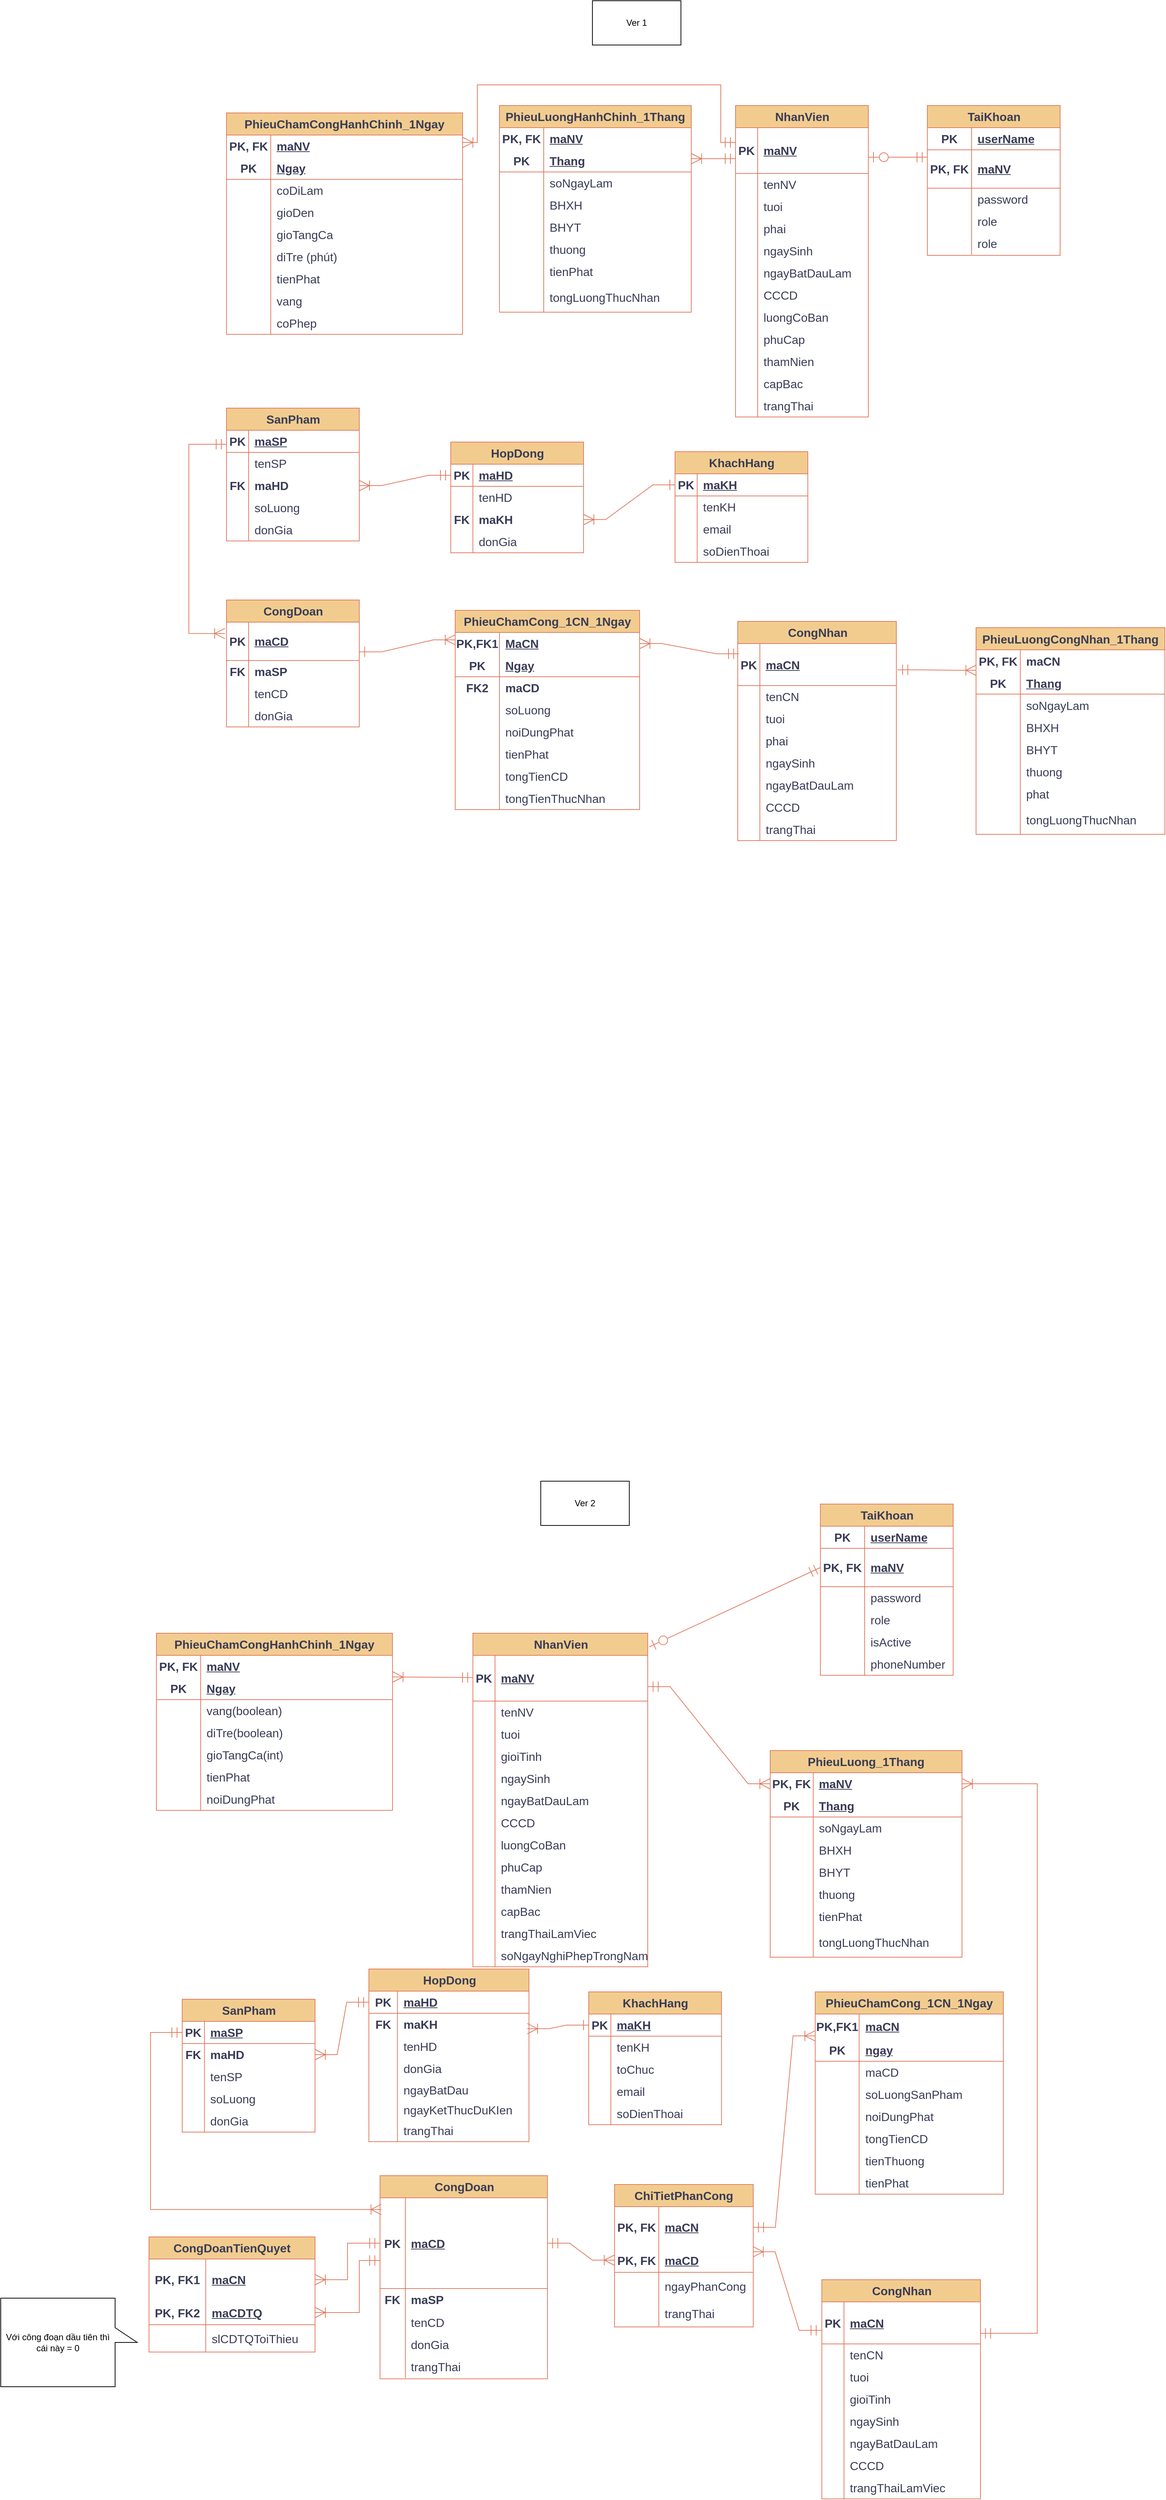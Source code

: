 <mxfile version="21.7.5" type="github">
  <diagram name="Page-1" id="Ghzsh77A64IIgHnaPyvm">
    <mxGraphModel dx="1713" dy="1108" grid="0" gridSize="10" guides="1" tooltips="1" connect="1" arrows="1" fold="1" page="0" pageScale="1" pageWidth="850" pageHeight="1100" background="none" math="0" shadow="0">
      <root>
        <mxCell id="0" />
        <mxCell id="1" parent="0" />
        <mxCell id="T2x7ECgcVwFQuL_F22wI-1" value="CongNhan" style="shape=table;startSize=30;container=1;collapsible=1;childLayout=tableLayout;fixedRows=1;rowLines=0;fontStyle=1;align=center;resizeLast=1;html=1;labelBackgroundColor=none;fillColor=#F2CC8F;strokeColor=#E07A5F;fontColor=#393C56;fontSize=16;" parent="1" vertex="1">
          <mxGeometry x="963" y="707" width="215" height="297" as="geometry" />
        </mxCell>
        <mxCell id="T2x7ECgcVwFQuL_F22wI-2" value="" style="shape=tableRow;horizontal=0;startSize=0;swimlaneHead=0;swimlaneBody=0;fillColor=none;collapsible=0;dropTarget=0;points=[[0,0.5],[1,0.5]];portConstraint=eastwest;top=0;left=0;right=0;bottom=1;labelBackgroundColor=none;strokeColor=#E07A5F;fontColor=#393C56;fontSize=16;" parent="T2x7ECgcVwFQuL_F22wI-1" vertex="1">
          <mxGeometry y="30" width="215" height="57" as="geometry" />
        </mxCell>
        <mxCell id="T2x7ECgcVwFQuL_F22wI-3" value="PK" style="shape=partialRectangle;connectable=0;fillColor=none;top=0;left=0;bottom=0;right=0;fontStyle=1;overflow=hidden;whiteSpace=wrap;html=1;labelBackgroundColor=none;strokeColor=#E07A5F;fontColor=#393C56;fontSize=16;" parent="T2x7ECgcVwFQuL_F22wI-2" vertex="1">
          <mxGeometry width="30" height="57" as="geometry">
            <mxRectangle width="30" height="57" as="alternateBounds" />
          </mxGeometry>
        </mxCell>
        <mxCell id="T2x7ECgcVwFQuL_F22wI-4" value="maCN" style="shape=partialRectangle;connectable=0;fillColor=none;top=0;left=0;bottom=0;right=0;align=left;spacingLeft=6;fontStyle=5;overflow=hidden;whiteSpace=wrap;html=1;labelBackgroundColor=none;strokeColor=#E07A5F;fontColor=#393C56;fontSize=16;" parent="T2x7ECgcVwFQuL_F22wI-2" vertex="1">
          <mxGeometry x="30" width="185" height="57" as="geometry">
            <mxRectangle width="185" height="57" as="alternateBounds" />
          </mxGeometry>
        </mxCell>
        <mxCell id="T2x7ECgcVwFQuL_F22wI-5" value="" style="shape=tableRow;horizontal=0;startSize=0;swimlaneHead=0;swimlaneBody=0;fillColor=none;collapsible=0;dropTarget=0;points=[[0,0.5],[1,0.5]];portConstraint=eastwest;top=0;left=0;right=0;bottom=0;labelBackgroundColor=none;strokeColor=#E07A5F;fontColor=#393C56;fontSize=16;" parent="T2x7ECgcVwFQuL_F22wI-1" vertex="1">
          <mxGeometry y="87" width="215" height="30" as="geometry" />
        </mxCell>
        <mxCell id="T2x7ECgcVwFQuL_F22wI-6" value="" style="shape=partialRectangle;connectable=0;fillColor=none;top=0;left=0;bottom=0;right=0;editable=1;overflow=hidden;whiteSpace=wrap;html=1;labelBackgroundColor=none;strokeColor=#E07A5F;fontColor=#393C56;fontSize=16;" parent="T2x7ECgcVwFQuL_F22wI-5" vertex="1">
          <mxGeometry width="30" height="30" as="geometry">
            <mxRectangle width="30" height="30" as="alternateBounds" />
          </mxGeometry>
        </mxCell>
        <mxCell id="T2x7ECgcVwFQuL_F22wI-7" value="tenCN" style="shape=partialRectangle;connectable=0;fillColor=none;top=0;left=0;bottom=0;right=0;align=left;spacingLeft=6;overflow=hidden;whiteSpace=wrap;html=1;labelBackgroundColor=none;strokeColor=#E07A5F;fontColor=#393C56;fontSize=16;" parent="T2x7ECgcVwFQuL_F22wI-5" vertex="1">
          <mxGeometry x="30" width="185" height="30" as="geometry">
            <mxRectangle width="185" height="30" as="alternateBounds" />
          </mxGeometry>
        </mxCell>
        <mxCell id="T2x7ECgcVwFQuL_F22wI-8" value="" style="shape=tableRow;horizontal=0;startSize=0;swimlaneHead=0;swimlaneBody=0;fillColor=none;collapsible=0;dropTarget=0;points=[[0,0.5],[1,0.5]];portConstraint=eastwest;top=0;left=0;right=0;bottom=0;labelBackgroundColor=none;strokeColor=#E07A5F;fontColor=#393C56;fontSize=16;" parent="T2x7ECgcVwFQuL_F22wI-1" vertex="1">
          <mxGeometry y="117" width="215" height="30" as="geometry" />
        </mxCell>
        <mxCell id="T2x7ECgcVwFQuL_F22wI-9" value="" style="shape=partialRectangle;connectable=0;fillColor=none;top=0;left=0;bottom=0;right=0;editable=1;overflow=hidden;whiteSpace=wrap;html=1;labelBackgroundColor=none;strokeColor=#E07A5F;fontColor=#393C56;fontSize=16;" parent="T2x7ECgcVwFQuL_F22wI-8" vertex="1">
          <mxGeometry width="30" height="30" as="geometry">
            <mxRectangle width="30" height="30" as="alternateBounds" />
          </mxGeometry>
        </mxCell>
        <mxCell id="T2x7ECgcVwFQuL_F22wI-10" value="tuoi" style="shape=partialRectangle;connectable=0;fillColor=none;top=0;left=0;bottom=0;right=0;align=left;spacingLeft=6;overflow=hidden;whiteSpace=wrap;html=1;labelBackgroundColor=none;strokeColor=#E07A5F;fontColor=#393C56;fontSize=16;" parent="T2x7ECgcVwFQuL_F22wI-8" vertex="1">
          <mxGeometry x="30" width="185" height="30" as="geometry">
            <mxRectangle width="185" height="30" as="alternateBounds" />
          </mxGeometry>
        </mxCell>
        <mxCell id="T2x7ECgcVwFQuL_F22wI-11" value="" style="shape=tableRow;horizontal=0;startSize=0;swimlaneHead=0;swimlaneBody=0;fillColor=none;collapsible=0;dropTarget=0;points=[[0,0.5],[1,0.5]];portConstraint=eastwest;top=0;left=0;right=0;bottom=0;labelBackgroundColor=none;strokeColor=#E07A5F;fontColor=#393C56;fontSize=16;" parent="T2x7ECgcVwFQuL_F22wI-1" vertex="1">
          <mxGeometry y="147" width="215" height="30" as="geometry" />
        </mxCell>
        <mxCell id="T2x7ECgcVwFQuL_F22wI-12" value="" style="shape=partialRectangle;connectable=0;fillColor=none;top=0;left=0;bottom=0;right=0;editable=1;overflow=hidden;whiteSpace=wrap;html=1;labelBackgroundColor=none;strokeColor=#E07A5F;fontColor=#393C56;fontSize=16;" parent="T2x7ECgcVwFQuL_F22wI-11" vertex="1">
          <mxGeometry width="30" height="30" as="geometry">
            <mxRectangle width="30" height="30" as="alternateBounds" />
          </mxGeometry>
        </mxCell>
        <mxCell id="T2x7ECgcVwFQuL_F22wI-13" value="phai" style="shape=partialRectangle;connectable=0;fillColor=none;top=0;left=0;bottom=0;right=0;align=left;spacingLeft=6;overflow=hidden;whiteSpace=wrap;html=1;labelBackgroundColor=none;strokeColor=#E07A5F;fontColor=#393C56;fontSize=16;" parent="T2x7ECgcVwFQuL_F22wI-11" vertex="1">
          <mxGeometry x="30" width="185" height="30" as="geometry">
            <mxRectangle width="185" height="30" as="alternateBounds" />
          </mxGeometry>
        </mxCell>
        <mxCell id="T2x7ECgcVwFQuL_F22wI-14" value="" style="shape=tableRow;horizontal=0;startSize=0;swimlaneHead=0;swimlaneBody=0;fillColor=none;collapsible=0;dropTarget=0;points=[[0,0.5],[1,0.5]];portConstraint=eastwest;top=0;left=0;right=0;bottom=0;labelBackgroundColor=none;strokeColor=#E07A5F;fontColor=#393C56;fontSize=16;" parent="T2x7ECgcVwFQuL_F22wI-1" vertex="1">
          <mxGeometry y="177" width="215" height="30" as="geometry" />
        </mxCell>
        <mxCell id="T2x7ECgcVwFQuL_F22wI-15" value="" style="shape=partialRectangle;connectable=0;fillColor=none;top=0;left=0;bottom=0;right=0;editable=1;overflow=hidden;whiteSpace=wrap;html=1;labelBackgroundColor=none;strokeColor=#E07A5F;fontColor=#393C56;fontSize=16;" parent="T2x7ECgcVwFQuL_F22wI-14" vertex="1">
          <mxGeometry width="30" height="30" as="geometry">
            <mxRectangle width="30" height="30" as="alternateBounds" />
          </mxGeometry>
        </mxCell>
        <mxCell id="T2x7ECgcVwFQuL_F22wI-16" value="ngaySinh" style="shape=partialRectangle;connectable=0;fillColor=none;top=0;left=0;bottom=0;right=0;align=left;spacingLeft=6;overflow=hidden;whiteSpace=wrap;html=1;labelBackgroundColor=none;strokeColor=#E07A5F;fontColor=#393C56;fontSize=16;" parent="T2x7ECgcVwFQuL_F22wI-14" vertex="1">
          <mxGeometry x="30" width="185" height="30" as="geometry">
            <mxRectangle width="185" height="30" as="alternateBounds" />
          </mxGeometry>
        </mxCell>
        <mxCell id="T2x7ECgcVwFQuL_F22wI-17" value="" style="shape=tableRow;horizontal=0;startSize=0;swimlaneHead=0;swimlaneBody=0;fillColor=none;collapsible=0;dropTarget=0;points=[[0,0.5],[1,0.5]];portConstraint=eastwest;top=0;left=0;right=0;bottom=0;labelBackgroundColor=none;strokeColor=#E07A5F;fontColor=#393C56;fontSize=16;" parent="T2x7ECgcVwFQuL_F22wI-1" vertex="1">
          <mxGeometry y="207" width="215" height="30" as="geometry" />
        </mxCell>
        <mxCell id="T2x7ECgcVwFQuL_F22wI-18" value="" style="shape=partialRectangle;connectable=0;fillColor=none;top=0;left=0;bottom=0;right=0;editable=1;overflow=hidden;whiteSpace=wrap;html=1;labelBackgroundColor=none;strokeColor=#E07A5F;fontColor=#393C56;fontSize=16;" parent="T2x7ECgcVwFQuL_F22wI-17" vertex="1">
          <mxGeometry width="30" height="30" as="geometry">
            <mxRectangle width="30" height="30" as="alternateBounds" />
          </mxGeometry>
        </mxCell>
        <mxCell id="T2x7ECgcVwFQuL_F22wI-19" value="ngayBatDauLam" style="shape=partialRectangle;connectable=0;fillColor=none;top=0;left=0;bottom=0;right=0;align=left;spacingLeft=6;overflow=hidden;whiteSpace=wrap;html=1;labelBackgroundColor=none;strokeColor=#E07A5F;fontColor=#393C56;fontSize=16;" parent="T2x7ECgcVwFQuL_F22wI-17" vertex="1">
          <mxGeometry x="30" width="185" height="30" as="geometry">
            <mxRectangle width="185" height="30" as="alternateBounds" />
          </mxGeometry>
        </mxCell>
        <mxCell id="T2x7ECgcVwFQuL_F22wI-20" value="" style="shape=tableRow;horizontal=0;startSize=0;swimlaneHead=0;swimlaneBody=0;fillColor=none;collapsible=0;dropTarget=0;points=[[0,0.5],[1,0.5]];portConstraint=eastwest;top=0;left=0;right=0;bottom=0;labelBackgroundColor=none;strokeColor=#E07A5F;fontColor=#393C56;fontSize=16;" parent="T2x7ECgcVwFQuL_F22wI-1" vertex="1">
          <mxGeometry y="237" width="215" height="30" as="geometry" />
        </mxCell>
        <mxCell id="T2x7ECgcVwFQuL_F22wI-21" value="" style="shape=partialRectangle;connectable=0;fillColor=none;top=0;left=0;bottom=0;right=0;editable=1;overflow=hidden;whiteSpace=wrap;html=1;labelBackgroundColor=none;strokeColor=#E07A5F;fontColor=#393C56;fontSize=16;" parent="T2x7ECgcVwFQuL_F22wI-20" vertex="1">
          <mxGeometry width="30" height="30" as="geometry">
            <mxRectangle width="30" height="30" as="alternateBounds" />
          </mxGeometry>
        </mxCell>
        <mxCell id="T2x7ECgcVwFQuL_F22wI-22" value="CCCD" style="shape=partialRectangle;connectable=0;fillColor=none;top=0;left=0;bottom=0;right=0;align=left;spacingLeft=6;overflow=hidden;whiteSpace=wrap;html=1;labelBackgroundColor=none;strokeColor=#E07A5F;fontColor=#393C56;fontSize=16;" parent="T2x7ECgcVwFQuL_F22wI-20" vertex="1">
          <mxGeometry x="30" width="185" height="30" as="geometry">
            <mxRectangle width="185" height="30" as="alternateBounds" />
          </mxGeometry>
        </mxCell>
        <mxCell id="ZNJC9Dhw_EoXcZcDL0MC-7" value="" style="shape=tableRow;horizontal=0;startSize=0;swimlaneHead=0;swimlaneBody=0;fillColor=none;collapsible=0;dropTarget=0;points=[[0,0.5],[1,0.5]];portConstraint=eastwest;top=0;left=0;right=0;bottom=0;labelBackgroundColor=none;strokeColor=#E07A5F;fontColor=#393C56;fontSize=16;" parent="T2x7ECgcVwFQuL_F22wI-1" vertex="1">
          <mxGeometry y="267" width="215" height="30" as="geometry" />
        </mxCell>
        <mxCell id="ZNJC9Dhw_EoXcZcDL0MC-8" value="" style="shape=partialRectangle;connectable=0;fillColor=none;top=0;left=0;bottom=0;right=0;editable=1;overflow=hidden;whiteSpace=wrap;html=1;labelBackgroundColor=none;strokeColor=#E07A5F;fontColor=#393C56;fontSize=16;" parent="ZNJC9Dhw_EoXcZcDL0MC-7" vertex="1">
          <mxGeometry width="30" height="30" as="geometry">
            <mxRectangle width="30" height="30" as="alternateBounds" />
          </mxGeometry>
        </mxCell>
        <mxCell id="ZNJC9Dhw_EoXcZcDL0MC-9" value="trangThai" style="shape=partialRectangle;connectable=0;fillColor=none;top=0;left=0;bottom=0;right=0;align=left;spacingLeft=6;overflow=hidden;whiteSpace=wrap;html=1;labelBackgroundColor=none;strokeColor=#E07A5F;fontColor=#393C56;fontSize=16;" parent="ZNJC9Dhw_EoXcZcDL0MC-7" vertex="1">
          <mxGeometry x="30" width="185" height="30" as="geometry">
            <mxRectangle width="185" height="30" as="alternateBounds" />
          </mxGeometry>
        </mxCell>
        <mxCell id="T2x7ECgcVwFQuL_F22wI-29" value="SanPham" style="shape=table;startSize=30;container=1;collapsible=1;childLayout=tableLayout;fixedRows=1;rowLines=0;fontStyle=1;align=center;resizeLast=1;html=1;labelBackgroundColor=none;fillColor=#F2CC8F;strokeColor=#E07A5F;fontColor=#393C56;fontSize=16;" parent="1" vertex="1">
          <mxGeometry x="270" y="418" width="180" height="180" as="geometry" />
        </mxCell>
        <mxCell id="T2x7ECgcVwFQuL_F22wI-30" value="" style="shape=tableRow;horizontal=0;startSize=0;swimlaneHead=0;swimlaneBody=0;fillColor=none;collapsible=0;dropTarget=0;points=[[0,0.5],[1,0.5]];portConstraint=eastwest;top=0;left=0;right=0;bottom=1;labelBackgroundColor=none;strokeColor=#E07A5F;fontColor=#393C56;fontSize=16;" parent="T2x7ECgcVwFQuL_F22wI-29" vertex="1">
          <mxGeometry y="30" width="180" height="30" as="geometry" />
        </mxCell>
        <mxCell id="T2x7ECgcVwFQuL_F22wI-31" value="PK" style="shape=partialRectangle;connectable=0;fillColor=none;top=0;left=0;bottom=0;right=0;fontStyle=1;overflow=hidden;whiteSpace=wrap;html=1;labelBackgroundColor=none;strokeColor=#E07A5F;fontColor=#393C56;fontSize=16;" parent="T2x7ECgcVwFQuL_F22wI-30" vertex="1">
          <mxGeometry width="30" height="30" as="geometry">
            <mxRectangle width="30" height="30" as="alternateBounds" />
          </mxGeometry>
        </mxCell>
        <mxCell id="T2x7ECgcVwFQuL_F22wI-32" value="maSP" style="shape=partialRectangle;connectable=0;fillColor=none;top=0;left=0;bottom=0;right=0;align=left;spacingLeft=6;fontStyle=5;overflow=hidden;whiteSpace=wrap;html=1;labelBackgroundColor=none;strokeColor=#E07A5F;fontColor=#393C56;fontSize=16;" parent="T2x7ECgcVwFQuL_F22wI-30" vertex="1">
          <mxGeometry x="30" width="150" height="30" as="geometry">
            <mxRectangle width="150" height="30" as="alternateBounds" />
          </mxGeometry>
        </mxCell>
        <mxCell id="T2x7ECgcVwFQuL_F22wI-33" value="" style="shape=tableRow;horizontal=0;startSize=0;swimlaneHead=0;swimlaneBody=0;fillColor=none;collapsible=0;dropTarget=0;points=[[0,0.5],[1,0.5]];portConstraint=eastwest;top=0;left=0;right=0;bottom=0;labelBackgroundColor=none;strokeColor=#E07A5F;fontColor=#393C56;fontSize=16;" parent="T2x7ECgcVwFQuL_F22wI-29" vertex="1">
          <mxGeometry y="60" width="180" height="30" as="geometry" />
        </mxCell>
        <mxCell id="T2x7ECgcVwFQuL_F22wI-34" value="" style="shape=partialRectangle;connectable=0;fillColor=none;top=0;left=0;bottom=0;right=0;editable=1;overflow=hidden;whiteSpace=wrap;html=1;labelBackgroundColor=none;strokeColor=#E07A5F;fontColor=#393C56;fontSize=16;" parent="T2x7ECgcVwFQuL_F22wI-33" vertex="1">
          <mxGeometry width="30" height="30" as="geometry">
            <mxRectangle width="30" height="30" as="alternateBounds" />
          </mxGeometry>
        </mxCell>
        <mxCell id="T2x7ECgcVwFQuL_F22wI-35" value="tenSP" style="shape=partialRectangle;connectable=0;fillColor=none;top=0;left=0;bottom=0;right=0;align=left;spacingLeft=6;overflow=hidden;whiteSpace=wrap;html=1;labelBackgroundColor=none;strokeColor=#E07A5F;fontColor=#393C56;fontSize=16;" parent="T2x7ECgcVwFQuL_F22wI-33" vertex="1">
          <mxGeometry x="30" width="150" height="30" as="geometry">
            <mxRectangle width="150" height="30" as="alternateBounds" />
          </mxGeometry>
        </mxCell>
        <mxCell id="T2x7ECgcVwFQuL_F22wI-36" value="" style="shape=tableRow;horizontal=0;startSize=0;swimlaneHead=0;swimlaneBody=0;fillColor=none;collapsible=0;dropTarget=0;points=[[0,0.5],[1,0.5]];portConstraint=eastwest;top=0;left=0;right=0;bottom=0;labelBackgroundColor=none;strokeColor=#E07A5F;fontColor=#393C56;fontSize=16;" parent="T2x7ECgcVwFQuL_F22wI-29" vertex="1">
          <mxGeometry y="90" width="180" height="30" as="geometry" />
        </mxCell>
        <mxCell id="T2x7ECgcVwFQuL_F22wI-37" value="FK" style="shape=partialRectangle;connectable=0;fillColor=none;top=0;left=0;bottom=0;right=0;editable=1;overflow=hidden;whiteSpace=wrap;html=1;fontStyle=1;labelBackgroundColor=none;strokeColor=#E07A5F;fontColor=#393C56;fontSize=16;" parent="T2x7ECgcVwFQuL_F22wI-36" vertex="1">
          <mxGeometry width="30" height="30" as="geometry">
            <mxRectangle width="30" height="30" as="alternateBounds" />
          </mxGeometry>
        </mxCell>
        <mxCell id="T2x7ECgcVwFQuL_F22wI-38" value="maHD" style="shape=partialRectangle;connectable=0;fillColor=none;top=0;left=0;bottom=0;right=0;align=left;spacingLeft=6;overflow=hidden;whiteSpace=wrap;html=1;fontStyle=1;labelBackgroundColor=none;strokeColor=#E07A5F;fontColor=#393C56;fontSize=16;" parent="T2x7ECgcVwFQuL_F22wI-36" vertex="1">
          <mxGeometry x="30" width="150" height="30" as="geometry">
            <mxRectangle width="150" height="30" as="alternateBounds" />
          </mxGeometry>
        </mxCell>
        <mxCell id="T2x7ECgcVwFQuL_F22wI-68" value="" style="shape=tableRow;horizontal=0;startSize=0;swimlaneHead=0;swimlaneBody=0;fillColor=none;collapsible=0;dropTarget=0;points=[[0,0.5],[1,0.5]];portConstraint=eastwest;top=0;left=0;right=0;bottom=0;labelBackgroundColor=none;strokeColor=#E07A5F;fontColor=#393C56;fontSize=16;" parent="T2x7ECgcVwFQuL_F22wI-29" vertex="1">
          <mxGeometry y="120" width="180" height="30" as="geometry" />
        </mxCell>
        <mxCell id="T2x7ECgcVwFQuL_F22wI-69" value="" style="shape=partialRectangle;connectable=0;fillColor=none;top=0;left=0;bottom=0;right=0;editable=1;overflow=hidden;whiteSpace=wrap;html=1;labelBackgroundColor=none;strokeColor=#E07A5F;fontColor=#393C56;fontSize=16;" parent="T2x7ECgcVwFQuL_F22wI-68" vertex="1">
          <mxGeometry width="30" height="30" as="geometry">
            <mxRectangle width="30" height="30" as="alternateBounds" />
          </mxGeometry>
        </mxCell>
        <mxCell id="T2x7ECgcVwFQuL_F22wI-70" value="soLuong" style="shape=partialRectangle;connectable=0;fillColor=none;top=0;left=0;bottom=0;right=0;align=left;spacingLeft=6;overflow=hidden;whiteSpace=wrap;html=1;labelBackgroundColor=none;strokeColor=#E07A5F;fontColor=#393C56;fontSize=16;" parent="T2x7ECgcVwFQuL_F22wI-68" vertex="1">
          <mxGeometry x="30" width="150" height="30" as="geometry">
            <mxRectangle width="150" height="30" as="alternateBounds" />
          </mxGeometry>
        </mxCell>
        <mxCell id="T2x7ECgcVwFQuL_F22wI-71" value="" style="shape=tableRow;horizontal=0;startSize=0;swimlaneHead=0;swimlaneBody=0;fillColor=none;collapsible=0;dropTarget=0;points=[[0,0.5],[1,0.5]];portConstraint=eastwest;top=0;left=0;right=0;bottom=0;labelBackgroundColor=none;strokeColor=#E07A5F;fontColor=#393C56;fontSize=16;" parent="T2x7ECgcVwFQuL_F22wI-29" vertex="1">
          <mxGeometry y="150" width="180" height="30" as="geometry" />
        </mxCell>
        <mxCell id="T2x7ECgcVwFQuL_F22wI-72" value="" style="shape=partialRectangle;connectable=0;fillColor=none;top=0;left=0;bottom=0;right=0;editable=1;overflow=hidden;whiteSpace=wrap;html=1;labelBackgroundColor=none;strokeColor=#E07A5F;fontColor=#393C56;fontSize=16;" parent="T2x7ECgcVwFQuL_F22wI-71" vertex="1">
          <mxGeometry width="30" height="30" as="geometry">
            <mxRectangle width="30" height="30" as="alternateBounds" />
          </mxGeometry>
        </mxCell>
        <mxCell id="T2x7ECgcVwFQuL_F22wI-73" value="donGia" style="shape=partialRectangle;connectable=0;fillColor=none;top=0;left=0;bottom=0;right=0;align=left;spacingLeft=6;overflow=hidden;whiteSpace=wrap;html=1;labelBackgroundColor=none;strokeColor=#E07A5F;fontColor=#393C56;fontSize=16;" parent="T2x7ECgcVwFQuL_F22wI-71" vertex="1">
          <mxGeometry x="30" width="150" height="30" as="geometry">
            <mxRectangle width="150" height="30" as="alternateBounds" />
          </mxGeometry>
        </mxCell>
        <mxCell id="T2x7ECgcVwFQuL_F22wI-74" value="HopDong" style="shape=table;startSize=30;container=1;collapsible=1;childLayout=tableLayout;fixedRows=1;rowLines=0;fontStyle=1;align=center;resizeLast=1;html=1;labelBackgroundColor=none;fillColor=#F2CC8F;strokeColor=#E07A5F;fontColor=#393C56;fontSize=16;" parent="1" vertex="1">
          <mxGeometry x="574" y="464" width="180" height="150" as="geometry" />
        </mxCell>
        <mxCell id="T2x7ECgcVwFQuL_F22wI-75" value="" style="shape=tableRow;horizontal=0;startSize=0;swimlaneHead=0;swimlaneBody=0;fillColor=none;collapsible=0;dropTarget=0;points=[[0,0.5],[1,0.5]];portConstraint=eastwest;top=0;left=0;right=0;bottom=1;labelBackgroundColor=none;strokeColor=#E07A5F;fontColor=#393C56;fontSize=16;" parent="T2x7ECgcVwFQuL_F22wI-74" vertex="1">
          <mxGeometry y="30" width="180" height="30" as="geometry" />
        </mxCell>
        <mxCell id="T2x7ECgcVwFQuL_F22wI-76" value="PK" style="shape=partialRectangle;connectable=0;fillColor=none;top=0;left=0;bottom=0;right=0;fontStyle=1;overflow=hidden;whiteSpace=wrap;html=1;labelBackgroundColor=none;strokeColor=#E07A5F;fontColor=#393C56;fontSize=16;" parent="T2x7ECgcVwFQuL_F22wI-75" vertex="1">
          <mxGeometry width="30" height="30" as="geometry">
            <mxRectangle width="30" height="30" as="alternateBounds" />
          </mxGeometry>
        </mxCell>
        <mxCell id="T2x7ECgcVwFQuL_F22wI-77" value="maHD" style="shape=partialRectangle;connectable=0;fillColor=none;top=0;left=0;bottom=0;right=0;align=left;spacingLeft=6;fontStyle=5;overflow=hidden;whiteSpace=wrap;html=1;labelBackgroundColor=none;strokeColor=#E07A5F;fontColor=#393C56;fontSize=16;" parent="T2x7ECgcVwFQuL_F22wI-75" vertex="1">
          <mxGeometry x="30" width="150" height="30" as="geometry">
            <mxRectangle width="150" height="30" as="alternateBounds" />
          </mxGeometry>
        </mxCell>
        <mxCell id="T2x7ECgcVwFQuL_F22wI-78" value="" style="shape=tableRow;horizontal=0;startSize=0;swimlaneHead=0;swimlaneBody=0;fillColor=none;collapsible=0;dropTarget=0;points=[[0,0.5],[1,0.5]];portConstraint=eastwest;top=0;left=0;right=0;bottom=0;labelBackgroundColor=none;strokeColor=#E07A5F;fontColor=#393C56;fontSize=16;" parent="T2x7ECgcVwFQuL_F22wI-74" vertex="1">
          <mxGeometry y="60" width="180" height="30" as="geometry" />
        </mxCell>
        <mxCell id="T2x7ECgcVwFQuL_F22wI-79" value="" style="shape=partialRectangle;connectable=0;fillColor=none;top=0;left=0;bottom=0;right=0;editable=1;overflow=hidden;whiteSpace=wrap;html=1;labelBackgroundColor=none;strokeColor=#E07A5F;fontColor=#393C56;fontSize=16;" parent="T2x7ECgcVwFQuL_F22wI-78" vertex="1">
          <mxGeometry width="30" height="30" as="geometry">
            <mxRectangle width="30" height="30" as="alternateBounds" />
          </mxGeometry>
        </mxCell>
        <mxCell id="T2x7ECgcVwFQuL_F22wI-80" value="tenHD" style="shape=partialRectangle;connectable=0;fillColor=none;top=0;left=0;bottom=0;right=0;align=left;spacingLeft=6;overflow=hidden;whiteSpace=wrap;html=1;labelBackgroundColor=none;strokeColor=#E07A5F;fontColor=#393C56;fontSize=16;" parent="T2x7ECgcVwFQuL_F22wI-78" vertex="1">
          <mxGeometry x="30" width="150" height="30" as="geometry">
            <mxRectangle width="150" height="30" as="alternateBounds" />
          </mxGeometry>
        </mxCell>
        <mxCell id="T2x7ECgcVwFQuL_F22wI-84" value="" style="shape=tableRow;horizontal=0;startSize=0;swimlaneHead=0;swimlaneBody=0;fillColor=none;collapsible=0;dropTarget=0;points=[[0,0.5],[1,0.5]];portConstraint=eastwest;top=0;left=0;right=0;bottom=0;labelBackgroundColor=none;strokeColor=#E07A5F;fontColor=#393C56;fontSize=16;" parent="T2x7ECgcVwFQuL_F22wI-74" vertex="1">
          <mxGeometry y="90" width="180" height="30" as="geometry" />
        </mxCell>
        <mxCell id="T2x7ECgcVwFQuL_F22wI-85" value="FK" style="shape=partialRectangle;connectable=0;fillColor=none;top=0;left=0;bottom=0;right=0;editable=1;overflow=hidden;whiteSpace=wrap;html=1;fontStyle=1;labelBackgroundColor=none;strokeColor=#E07A5F;fontColor=#393C56;fontSize=16;" parent="T2x7ECgcVwFQuL_F22wI-84" vertex="1">
          <mxGeometry width="30" height="30" as="geometry">
            <mxRectangle width="30" height="30" as="alternateBounds" />
          </mxGeometry>
        </mxCell>
        <mxCell id="T2x7ECgcVwFQuL_F22wI-86" value="maKH" style="shape=partialRectangle;connectable=0;fillColor=none;top=0;left=0;bottom=0;right=0;align=left;spacingLeft=6;overflow=hidden;whiteSpace=wrap;html=1;fontStyle=1;labelBackgroundColor=none;strokeColor=#E07A5F;fontColor=#393C56;fontSize=16;" parent="T2x7ECgcVwFQuL_F22wI-84" vertex="1">
          <mxGeometry x="30" width="150" height="30" as="geometry">
            <mxRectangle width="150" height="30" as="alternateBounds" />
          </mxGeometry>
        </mxCell>
        <mxCell id="T2x7ECgcVwFQuL_F22wI-87" value="" style="shape=tableRow;horizontal=0;startSize=0;swimlaneHead=0;swimlaneBody=0;fillColor=none;collapsible=0;dropTarget=0;points=[[0,0.5],[1,0.5]];portConstraint=eastwest;top=0;left=0;right=0;bottom=0;labelBackgroundColor=none;strokeColor=#E07A5F;fontColor=#393C56;fontSize=16;" parent="T2x7ECgcVwFQuL_F22wI-74" vertex="1">
          <mxGeometry y="120" width="180" height="30" as="geometry" />
        </mxCell>
        <mxCell id="T2x7ECgcVwFQuL_F22wI-88" value="" style="shape=partialRectangle;connectable=0;fillColor=none;top=0;left=0;bottom=0;right=0;editable=1;overflow=hidden;whiteSpace=wrap;html=1;labelBackgroundColor=none;strokeColor=#E07A5F;fontColor=#393C56;fontSize=16;" parent="T2x7ECgcVwFQuL_F22wI-87" vertex="1">
          <mxGeometry width="30" height="30" as="geometry">
            <mxRectangle width="30" height="30" as="alternateBounds" />
          </mxGeometry>
        </mxCell>
        <mxCell id="T2x7ECgcVwFQuL_F22wI-89" value="donGia" style="shape=partialRectangle;connectable=0;fillColor=none;top=0;left=0;bottom=0;right=0;align=left;spacingLeft=6;overflow=hidden;whiteSpace=wrap;html=1;labelBackgroundColor=none;strokeColor=#E07A5F;fontColor=#393C56;fontSize=16;" parent="T2x7ECgcVwFQuL_F22wI-87" vertex="1">
          <mxGeometry x="30" width="150" height="30" as="geometry">
            <mxRectangle width="150" height="30" as="alternateBounds" />
          </mxGeometry>
        </mxCell>
        <mxCell id="T2x7ECgcVwFQuL_F22wI-90" value="KhachHang" style="shape=table;startSize=30;container=1;collapsible=1;childLayout=tableLayout;fixedRows=1;rowLines=0;fontStyle=1;align=center;resizeLast=1;html=1;labelBackgroundColor=none;fillColor=#F2CC8F;strokeColor=#E07A5F;fontColor=#393C56;fontSize=16;" parent="1" vertex="1">
          <mxGeometry x="878" y="477" width="180" height="150" as="geometry" />
        </mxCell>
        <mxCell id="T2x7ECgcVwFQuL_F22wI-91" value="" style="shape=tableRow;horizontal=0;startSize=0;swimlaneHead=0;swimlaneBody=0;fillColor=none;collapsible=0;dropTarget=0;points=[[0,0.5],[1,0.5]];portConstraint=eastwest;top=0;left=0;right=0;bottom=1;labelBackgroundColor=none;strokeColor=#E07A5F;fontColor=#393C56;fontSize=16;" parent="T2x7ECgcVwFQuL_F22wI-90" vertex="1">
          <mxGeometry y="30" width="180" height="30" as="geometry" />
        </mxCell>
        <mxCell id="T2x7ECgcVwFQuL_F22wI-92" value="PK" style="shape=partialRectangle;connectable=0;fillColor=none;top=0;left=0;bottom=0;right=0;fontStyle=1;overflow=hidden;whiteSpace=wrap;html=1;labelBackgroundColor=none;strokeColor=#E07A5F;fontColor=#393C56;fontSize=16;" parent="T2x7ECgcVwFQuL_F22wI-91" vertex="1">
          <mxGeometry width="30" height="30" as="geometry">
            <mxRectangle width="30" height="30" as="alternateBounds" />
          </mxGeometry>
        </mxCell>
        <mxCell id="T2x7ECgcVwFQuL_F22wI-93" value="maKH" style="shape=partialRectangle;connectable=0;fillColor=none;top=0;left=0;bottom=0;right=0;align=left;spacingLeft=6;fontStyle=5;overflow=hidden;whiteSpace=wrap;html=1;labelBackgroundColor=none;strokeColor=#E07A5F;fontColor=#393C56;fontSize=16;" parent="T2x7ECgcVwFQuL_F22wI-91" vertex="1">
          <mxGeometry x="30" width="150" height="30" as="geometry">
            <mxRectangle width="150" height="30" as="alternateBounds" />
          </mxGeometry>
        </mxCell>
        <mxCell id="T2x7ECgcVwFQuL_F22wI-94" value="" style="shape=tableRow;horizontal=0;startSize=0;swimlaneHead=0;swimlaneBody=0;fillColor=none;collapsible=0;dropTarget=0;points=[[0,0.5],[1,0.5]];portConstraint=eastwest;top=0;left=0;right=0;bottom=0;labelBackgroundColor=none;strokeColor=#E07A5F;fontColor=#393C56;fontSize=16;" parent="T2x7ECgcVwFQuL_F22wI-90" vertex="1">
          <mxGeometry y="60" width="180" height="30" as="geometry" />
        </mxCell>
        <mxCell id="T2x7ECgcVwFQuL_F22wI-95" value="" style="shape=partialRectangle;connectable=0;fillColor=none;top=0;left=0;bottom=0;right=0;editable=1;overflow=hidden;whiteSpace=wrap;html=1;labelBackgroundColor=none;strokeColor=#E07A5F;fontColor=#393C56;fontSize=16;" parent="T2x7ECgcVwFQuL_F22wI-94" vertex="1">
          <mxGeometry width="30" height="30" as="geometry">
            <mxRectangle width="30" height="30" as="alternateBounds" />
          </mxGeometry>
        </mxCell>
        <mxCell id="T2x7ECgcVwFQuL_F22wI-96" value="tenKH" style="shape=partialRectangle;connectable=0;fillColor=none;top=0;left=0;bottom=0;right=0;align=left;spacingLeft=6;overflow=hidden;whiteSpace=wrap;html=1;labelBackgroundColor=none;strokeColor=#E07A5F;fontColor=#393C56;fontSize=16;" parent="T2x7ECgcVwFQuL_F22wI-94" vertex="1">
          <mxGeometry x="30" width="150" height="30" as="geometry">
            <mxRectangle width="150" height="30" as="alternateBounds" />
          </mxGeometry>
        </mxCell>
        <mxCell id="T2x7ECgcVwFQuL_F22wI-97" value="" style="shape=tableRow;horizontal=0;startSize=0;swimlaneHead=0;swimlaneBody=0;fillColor=none;collapsible=0;dropTarget=0;points=[[0,0.5],[1,0.5]];portConstraint=eastwest;top=0;left=0;right=0;bottom=0;labelBackgroundColor=none;strokeColor=#E07A5F;fontColor=#393C56;fontSize=16;" parent="T2x7ECgcVwFQuL_F22wI-90" vertex="1">
          <mxGeometry y="90" width="180" height="30" as="geometry" />
        </mxCell>
        <mxCell id="T2x7ECgcVwFQuL_F22wI-98" value="" style="shape=partialRectangle;connectable=0;fillColor=none;top=0;left=0;bottom=0;right=0;editable=1;overflow=hidden;whiteSpace=wrap;html=1;labelBackgroundColor=none;strokeColor=#E07A5F;fontColor=#393C56;fontSize=16;" parent="T2x7ECgcVwFQuL_F22wI-97" vertex="1">
          <mxGeometry width="30" height="30" as="geometry">
            <mxRectangle width="30" height="30" as="alternateBounds" />
          </mxGeometry>
        </mxCell>
        <mxCell id="T2x7ECgcVwFQuL_F22wI-99" value="email" style="shape=partialRectangle;connectable=0;fillColor=none;top=0;left=0;bottom=0;right=0;align=left;spacingLeft=6;overflow=hidden;whiteSpace=wrap;html=1;labelBackgroundColor=none;strokeColor=#E07A5F;fontColor=#393C56;fontSize=16;" parent="T2x7ECgcVwFQuL_F22wI-97" vertex="1">
          <mxGeometry x="30" width="150" height="30" as="geometry">
            <mxRectangle width="150" height="30" as="alternateBounds" />
          </mxGeometry>
        </mxCell>
        <mxCell id="T2x7ECgcVwFQuL_F22wI-100" value="" style="shape=tableRow;horizontal=0;startSize=0;swimlaneHead=0;swimlaneBody=0;fillColor=none;collapsible=0;dropTarget=0;points=[[0,0.5],[1,0.5]];portConstraint=eastwest;top=0;left=0;right=0;bottom=0;labelBackgroundColor=none;strokeColor=#E07A5F;fontColor=#393C56;fontSize=16;" parent="T2x7ECgcVwFQuL_F22wI-90" vertex="1">
          <mxGeometry y="120" width="180" height="30" as="geometry" />
        </mxCell>
        <mxCell id="T2x7ECgcVwFQuL_F22wI-101" value="" style="shape=partialRectangle;connectable=0;fillColor=none;top=0;left=0;bottom=0;right=0;editable=1;overflow=hidden;whiteSpace=wrap;html=1;labelBackgroundColor=none;strokeColor=#E07A5F;fontColor=#393C56;fontSize=16;" parent="T2x7ECgcVwFQuL_F22wI-100" vertex="1">
          <mxGeometry width="30" height="30" as="geometry">
            <mxRectangle width="30" height="30" as="alternateBounds" />
          </mxGeometry>
        </mxCell>
        <mxCell id="T2x7ECgcVwFQuL_F22wI-102" value="soDienThoai" style="shape=partialRectangle;connectable=0;fillColor=none;top=0;left=0;bottom=0;right=0;align=left;spacingLeft=6;overflow=hidden;whiteSpace=wrap;html=1;labelBackgroundColor=none;strokeColor=#E07A5F;fontColor=#393C56;fontSize=16;" parent="T2x7ECgcVwFQuL_F22wI-100" vertex="1">
          <mxGeometry x="30" width="150" height="30" as="geometry">
            <mxRectangle width="150" height="30" as="alternateBounds" />
          </mxGeometry>
        </mxCell>
        <mxCell id="T2x7ECgcVwFQuL_F22wI-103" value="CongDoan" style="shape=table;startSize=30;container=1;collapsible=1;childLayout=tableLayout;fixedRows=1;rowLines=0;fontStyle=1;align=center;resizeLast=1;html=1;labelBackgroundColor=none;fillColor=#F2CC8F;strokeColor=#E07A5F;fontColor=#393C56;fontSize=16;" parent="1" vertex="1">
          <mxGeometry x="270" y="678" width="180" height="172" as="geometry" />
        </mxCell>
        <mxCell id="T2x7ECgcVwFQuL_F22wI-104" value="" style="shape=tableRow;horizontal=0;startSize=0;swimlaneHead=0;swimlaneBody=0;fillColor=none;collapsible=0;dropTarget=0;points=[[0,0.5],[1,0.5]];portConstraint=eastwest;top=0;left=0;right=0;bottom=1;labelBackgroundColor=none;strokeColor=#E07A5F;fontColor=#393C56;fontSize=16;" parent="T2x7ECgcVwFQuL_F22wI-103" vertex="1">
          <mxGeometry y="30" width="180" height="52" as="geometry" />
        </mxCell>
        <mxCell id="T2x7ECgcVwFQuL_F22wI-105" value="PK" style="shape=partialRectangle;connectable=0;fillColor=none;top=0;left=0;bottom=0;right=0;fontStyle=1;overflow=hidden;whiteSpace=wrap;html=1;labelBackgroundColor=none;strokeColor=#E07A5F;fontColor=#393C56;fontSize=16;" parent="T2x7ECgcVwFQuL_F22wI-104" vertex="1">
          <mxGeometry width="30" height="52" as="geometry">
            <mxRectangle width="30" height="52" as="alternateBounds" />
          </mxGeometry>
        </mxCell>
        <mxCell id="T2x7ECgcVwFQuL_F22wI-106" value="maCD" style="shape=partialRectangle;connectable=0;fillColor=none;top=0;left=0;bottom=0;right=0;align=left;spacingLeft=6;fontStyle=5;overflow=hidden;whiteSpace=wrap;html=1;labelBackgroundColor=none;strokeColor=#E07A5F;fontColor=#393C56;fontSize=16;" parent="T2x7ECgcVwFQuL_F22wI-104" vertex="1">
          <mxGeometry x="30" width="150" height="52" as="geometry">
            <mxRectangle width="150" height="52" as="alternateBounds" />
          </mxGeometry>
        </mxCell>
        <mxCell id="T2x7ECgcVwFQuL_F22wI-107" value="" style="shape=tableRow;horizontal=0;startSize=0;swimlaneHead=0;swimlaneBody=0;fillColor=none;collapsible=0;dropTarget=0;points=[[0,0.5],[1,0.5]];portConstraint=eastwest;top=0;left=0;right=0;bottom=0;labelBackgroundColor=none;strokeColor=#E07A5F;fontColor=#393C56;fontSize=16;" parent="T2x7ECgcVwFQuL_F22wI-103" vertex="1">
          <mxGeometry y="82" width="180" height="30" as="geometry" />
        </mxCell>
        <mxCell id="T2x7ECgcVwFQuL_F22wI-108" value="FK" style="shape=partialRectangle;connectable=0;fillColor=none;top=0;left=0;bottom=0;right=0;editable=1;overflow=hidden;whiteSpace=wrap;html=1;fontStyle=1;labelBackgroundColor=none;strokeColor=#E07A5F;fontColor=#393C56;fontSize=16;" parent="T2x7ECgcVwFQuL_F22wI-107" vertex="1">
          <mxGeometry width="30" height="30" as="geometry">
            <mxRectangle width="30" height="30" as="alternateBounds" />
          </mxGeometry>
        </mxCell>
        <mxCell id="T2x7ECgcVwFQuL_F22wI-109" value="maSP" style="shape=partialRectangle;connectable=0;fillColor=none;top=0;left=0;bottom=0;right=0;align=left;spacingLeft=6;overflow=hidden;whiteSpace=wrap;html=1;fontStyle=1;labelBackgroundColor=none;strokeColor=#E07A5F;fontColor=#393C56;fontSize=16;" parent="T2x7ECgcVwFQuL_F22wI-107" vertex="1">
          <mxGeometry x="30" width="150" height="30" as="geometry">
            <mxRectangle width="150" height="30" as="alternateBounds" />
          </mxGeometry>
        </mxCell>
        <mxCell id="T2x7ECgcVwFQuL_F22wI-110" value="" style="shape=tableRow;horizontal=0;startSize=0;swimlaneHead=0;swimlaneBody=0;fillColor=none;collapsible=0;dropTarget=0;points=[[0,0.5],[1,0.5]];portConstraint=eastwest;top=0;left=0;right=0;bottom=0;labelBackgroundColor=none;strokeColor=#E07A5F;fontColor=#393C56;fontSize=16;" parent="T2x7ECgcVwFQuL_F22wI-103" vertex="1">
          <mxGeometry y="112" width="180" height="30" as="geometry" />
        </mxCell>
        <mxCell id="T2x7ECgcVwFQuL_F22wI-111" value="" style="shape=partialRectangle;connectable=0;fillColor=none;top=0;left=0;bottom=0;right=0;editable=1;overflow=hidden;whiteSpace=wrap;html=1;labelBackgroundColor=none;strokeColor=#E07A5F;fontColor=#393C56;fontSize=16;" parent="T2x7ECgcVwFQuL_F22wI-110" vertex="1">
          <mxGeometry width="30" height="30" as="geometry">
            <mxRectangle width="30" height="30" as="alternateBounds" />
          </mxGeometry>
        </mxCell>
        <mxCell id="T2x7ECgcVwFQuL_F22wI-112" value="tenCD" style="shape=partialRectangle;connectable=0;fillColor=none;top=0;left=0;bottom=0;right=0;align=left;spacingLeft=6;overflow=hidden;whiteSpace=wrap;html=1;labelBackgroundColor=none;strokeColor=#E07A5F;fontColor=#393C56;fontSize=16;" parent="T2x7ECgcVwFQuL_F22wI-110" vertex="1">
          <mxGeometry x="30" width="150" height="30" as="geometry">
            <mxRectangle width="150" height="30" as="alternateBounds" />
          </mxGeometry>
        </mxCell>
        <mxCell id="T2x7ECgcVwFQuL_F22wI-116" value="" style="shape=tableRow;horizontal=0;startSize=0;swimlaneHead=0;swimlaneBody=0;fillColor=none;collapsible=0;dropTarget=0;points=[[0,0.5],[1,0.5]];portConstraint=eastwest;top=0;left=0;right=0;bottom=0;labelBackgroundColor=none;strokeColor=#E07A5F;fontColor=#393C56;fontSize=16;" parent="T2x7ECgcVwFQuL_F22wI-103" vertex="1">
          <mxGeometry y="142" width="180" height="30" as="geometry" />
        </mxCell>
        <mxCell id="T2x7ECgcVwFQuL_F22wI-117" value="" style="shape=partialRectangle;connectable=0;fillColor=none;top=0;left=0;bottom=0;right=0;editable=1;overflow=hidden;whiteSpace=wrap;html=1;labelBackgroundColor=none;strokeColor=#E07A5F;fontColor=#393C56;fontSize=16;" parent="T2x7ECgcVwFQuL_F22wI-116" vertex="1">
          <mxGeometry width="30" height="30" as="geometry">
            <mxRectangle width="30" height="30" as="alternateBounds" />
          </mxGeometry>
        </mxCell>
        <mxCell id="T2x7ECgcVwFQuL_F22wI-118" value="donGia" style="shape=partialRectangle;connectable=0;fillColor=none;top=0;left=0;bottom=0;right=0;align=left;spacingLeft=6;overflow=hidden;whiteSpace=wrap;html=1;labelBackgroundColor=none;strokeColor=#E07A5F;fontColor=#393C56;fontSize=16;" parent="T2x7ECgcVwFQuL_F22wI-116" vertex="1">
          <mxGeometry x="30" width="150" height="30" as="geometry">
            <mxRectangle width="150" height="30" as="alternateBounds" />
          </mxGeometry>
        </mxCell>
        <mxCell id="T2x7ECgcVwFQuL_F22wI-145" value="PhieuChamCong_1CN_1Ngay" style="shape=table;startSize=30;container=1;collapsible=1;childLayout=tableLayout;fixedRows=1;rowLines=0;fontStyle=1;align=center;resizeLast=1;html=1;whiteSpace=wrap;labelBackgroundColor=none;fillColor=#F2CC8F;strokeColor=#E07A5F;fontColor=#393C56;fontSize=16;" parent="1" vertex="1">
          <mxGeometry x="580" y="692" width="250" height="270" as="geometry" />
        </mxCell>
        <mxCell id="T2x7ECgcVwFQuL_F22wI-146" value="" style="shape=tableRow;horizontal=0;startSize=0;swimlaneHead=0;swimlaneBody=0;fillColor=none;collapsible=0;dropTarget=0;points=[[0,0.5],[1,0.5]];portConstraint=eastwest;top=0;left=0;right=0;bottom=0;html=1;labelBackgroundColor=none;strokeColor=#E07A5F;fontColor=#393C56;fontSize=16;" parent="T2x7ECgcVwFQuL_F22wI-145" vertex="1">
          <mxGeometry y="30" width="250" height="30" as="geometry" />
        </mxCell>
        <mxCell id="T2x7ECgcVwFQuL_F22wI-147" value="PK,FK1" style="shape=partialRectangle;connectable=0;fillColor=none;top=0;left=0;bottom=0;right=0;fontStyle=1;overflow=hidden;html=1;whiteSpace=wrap;labelBackgroundColor=none;strokeColor=#E07A5F;fontColor=#393C56;fontSize=16;" parent="T2x7ECgcVwFQuL_F22wI-146" vertex="1">
          <mxGeometry width="60" height="30" as="geometry">
            <mxRectangle width="60" height="30" as="alternateBounds" />
          </mxGeometry>
        </mxCell>
        <mxCell id="T2x7ECgcVwFQuL_F22wI-148" value="MaCN" style="shape=partialRectangle;connectable=0;fillColor=none;top=0;left=0;bottom=0;right=0;align=left;spacingLeft=6;fontStyle=5;overflow=hidden;html=1;whiteSpace=wrap;labelBackgroundColor=none;strokeColor=#E07A5F;fontColor=#393C56;fontSize=16;" parent="T2x7ECgcVwFQuL_F22wI-146" vertex="1">
          <mxGeometry x="60" width="190" height="30" as="geometry">
            <mxRectangle width="190" height="30" as="alternateBounds" />
          </mxGeometry>
        </mxCell>
        <mxCell id="T2x7ECgcVwFQuL_F22wI-149" value="" style="shape=tableRow;horizontal=0;startSize=0;swimlaneHead=0;swimlaneBody=0;fillColor=none;collapsible=0;dropTarget=0;points=[[0,0.5],[1,0.5]];portConstraint=eastwest;top=0;left=0;right=0;bottom=1;html=1;labelBackgroundColor=none;strokeColor=#E07A5F;fontColor=#393C56;fontSize=16;" parent="T2x7ECgcVwFQuL_F22wI-145" vertex="1">
          <mxGeometry y="60" width="250" height="30" as="geometry" />
        </mxCell>
        <mxCell id="T2x7ECgcVwFQuL_F22wI-150" value="PK" style="shape=partialRectangle;connectable=0;fillColor=none;top=0;left=0;bottom=0;right=0;fontStyle=1;overflow=hidden;html=1;whiteSpace=wrap;labelBackgroundColor=none;strokeColor=#E07A5F;fontColor=#393C56;fontSize=16;" parent="T2x7ECgcVwFQuL_F22wI-149" vertex="1">
          <mxGeometry width="60" height="30" as="geometry">
            <mxRectangle width="60" height="30" as="alternateBounds" />
          </mxGeometry>
        </mxCell>
        <mxCell id="T2x7ECgcVwFQuL_F22wI-151" value="Ngay" style="shape=partialRectangle;connectable=0;fillColor=none;top=0;left=0;bottom=0;right=0;align=left;spacingLeft=6;fontStyle=5;overflow=hidden;html=1;whiteSpace=wrap;labelBackgroundColor=none;strokeColor=#E07A5F;fontColor=#393C56;fontSize=16;" parent="T2x7ECgcVwFQuL_F22wI-149" vertex="1">
          <mxGeometry x="60" width="190" height="30" as="geometry">
            <mxRectangle width="190" height="30" as="alternateBounds" />
          </mxGeometry>
        </mxCell>
        <mxCell id="jaSn33gy4qe0Sg20tzzm-4" value="" style="shape=tableRow;horizontal=0;startSize=0;swimlaneHead=0;swimlaneBody=0;fillColor=none;collapsible=0;dropTarget=0;points=[[0,0.5],[1,0.5]];portConstraint=eastwest;top=0;left=0;right=0;bottom=0;html=1;labelBackgroundColor=none;strokeColor=#E07A5F;fontColor=#393C56;fontSize=16;" parent="T2x7ECgcVwFQuL_F22wI-145" vertex="1">
          <mxGeometry y="90" width="250" height="30" as="geometry" />
        </mxCell>
        <mxCell id="jaSn33gy4qe0Sg20tzzm-5" value="FK2" style="shape=partialRectangle;connectable=0;fillColor=none;top=0;left=0;bottom=0;right=0;editable=1;overflow=hidden;html=1;whiteSpace=wrap;labelBackgroundColor=none;strokeColor=#E07A5F;fontColor=#393C56;fontSize=16;fontStyle=1" parent="jaSn33gy4qe0Sg20tzzm-4" vertex="1">
          <mxGeometry width="60" height="30" as="geometry">
            <mxRectangle width="60" height="30" as="alternateBounds" />
          </mxGeometry>
        </mxCell>
        <mxCell id="jaSn33gy4qe0Sg20tzzm-6" value="maCD" style="shape=partialRectangle;connectable=0;fillColor=none;top=0;left=0;bottom=0;right=0;align=left;spacingLeft=6;overflow=hidden;html=1;whiteSpace=wrap;labelBackgroundColor=none;strokeColor=#E07A5F;fontColor=#393C56;fontSize=16;fontStyle=1" parent="jaSn33gy4qe0Sg20tzzm-4" vertex="1">
          <mxGeometry x="60" width="190" height="30" as="geometry">
            <mxRectangle width="190" height="30" as="alternateBounds" />
          </mxGeometry>
        </mxCell>
        <mxCell id="jaSn33gy4qe0Sg20tzzm-41" value="" style="shape=tableRow;horizontal=0;startSize=0;swimlaneHead=0;swimlaneBody=0;fillColor=none;collapsible=0;dropTarget=0;points=[[0,0.5],[1,0.5]];portConstraint=eastwest;top=0;left=0;right=0;bottom=0;html=1;labelBackgroundColor=none;strokeColor=#E07A5F;fontColor=#393C56;fontSize=16;" parent="T2x7ECgcVwFQuL_F22wI-145" vertex="1">
          <mxGeometry y="120" width="250" height="30" as="geometry" />
        </mxCell>
        <mxCell id="jaSn33gy4qe0Sg20tzzm-42" value="" style="shape=partialRectangle;connectable=0;fillColor=none;top=0;left=0;bottom=0;right=0;editable=1;overflow=hidden;html=1;whiteSpace=wrap;labelBackgroundColor=none;strokeColor=#E07A5F;fontColor=#393C56;fontSize=16;" parent="jaSn33gy4qe0Sg20tzzm-41" vertex="1">
          <mxGeometry width="60" height="30" as="geometry">
            <mxRectangle width="60" height="30" as="alternateBounds" />
          </mxGeometry>
        </mxCell>
        <mxCell id="jaSn33gy4qe0Sg20tzzm-43" value="soLuong" style="shape=partialRectangle;connectable=0;fillColor=none;top=0;left=0;bottom=0;right=0;align=left;spacingLeft=6;overflow=hidden;html=1;whiteSpace=wrap;labelBackgroundColor=none;strokeColor=#E07A5F;fontColor=#393C56;fontSize=16;" parent="jaSn33gy4qe0Sg20tzzm-41" vertex="1">
          <mxGeometry x="60" width="190" height="30" as="geometry">
            <mxRectangle width="190" height="30" as="alternateBounds" />
          </mxGeometry>
        </mxCell>
        <mxCell id="n016EZrUWv0ldpm-CUsH-10" value="" style="shape=tableRow;horizontal=0;startSize=0;swimlaneHead=0;swimlaneBody=0;fillColor=none;collapsible=0;dropTarget=0;points=[[0,0.5],[1,0.5]];portConstraint=eastwest;top=0;left=0;right=0;bottom=0;html=1;labelBackgroundColor=none;strokeColor=#E07A5F;fontColor=#393C56;fontSize=16;" parent="T2x7ECgcVwFQuL_F22wI-145" vertex="1">
          <mxGeometry y="150" width="250" height="30" as="geometry" />
        </mxCell>
        <mxCell id="n016EZrUWv0ldpm-CUsH-11" value="" style="shape=partialRectangle;connectable=0;fillColor=none;top=0;left=0;bottom=0;right=0;editable=1;overflow=hidden;html=1;whiteSpace=wrap;labelBackgroundColor=none;strokeColor=#E07A5F;fontColor=#393C56;fontSize=16;" parent="n016EZrUWv0ldpm-CUsH-10" vertex="1">
          <mxGeometry width="60" height="30" as="geometry">
            <mxRectangle width="60" height="30" as="alternateBounds" />
          </mxGeometry>
        </mxCell>
        <mxCell id="n016EZrUWv0ldpm-CUsH-12" value="noiDungPhat" style="shape=partialRectangle;connectable=0;fillColor=none;top=0;left=0;bottom=0;right=0;align=left;spacingLeft=6;overflow=hidden;html=1;whiteSpace=wrap;labelBackgroundColor=none;strokeColor=#E07A5F;fontColor=#393C56;fontSize=16;" parent="n016EZrUWv0ldpm-CUsH-10" vertex="1">
          <mxGeometry x="60" width="190" height="30" as="geometry">
            <mxRectangle width="190" height="30" as="alternateBounds" />
          </mxGeometry>
        </mxCell>
        <mxCell id="n016EZrUWv0ldpm-CUsH-7" value="" style="shape=tableRow;horizontal=0;startSize=0;swimlaneHead=0;swimlaneBody=0;fillColor=none;collapsible=0;dropTarget=0;points=[[0,0.5],[1,0.5]];portConstraint=eastwest;top=0;left=0;right=0;bottom=0;html=1;labelBackgroundColor=none;strokeColor=#E07A5F;fontColor=#393C56;fontSize=16;" parent="T2x7ECgcVwFQuL_F22wI-145" vertex="1">
          <mxGeometry y="180" width="250" height="30" as="geometry" />
        </mxCell>
        <mxCell id="n016EZrUWv0ldpm-CUsH-8" value="" style="shape=partialRectangle;connectable=0;fillColor=none;top=0;left=0;bottom=0;right=0;editable=1;overflow=hidden;html=1;whiteSpace=wrap;labelBackgroundColor=none;strokeColor=#E07A5F;fontColor=#393C56;fontSize=16;" parent="n016EZrUWv0ldpm-CUsH-7" vertex="1">
          <mxGeometry width="60" height="30" as="geometry">
            <mxRectangle width="60" height="30" as="alternateBounds" />
          </mxGeometry>
        </mxCell>
        <mxCell id="n016EZrUWv0ldpm-CUsH-9" value="tienPhat" style="shape=partialRectangle;connectable=0;fillColor=none;top=0;left=0;bottom=0;right=0;align=left;spacingLeft=6;overflow=hidden;html=1;whiteSpace=wrap;labelBackgroundColor=none;strokeColor=#E07A5F;fontColor=#393C56;fontSize=16;" parent="n016EZrUWv0ldpm-CUsH-7" vertex="1">
          <mxGeometry x="60" width="190" height="30" as="geometry">
            <mxRectangle width="190" height="30" as="alternateBounds" />
          </mxGeometry>
        </mxCell>
        <mxCell id="T2x7ECgcVwFQuL_F22wI-155" value="" style="shape=tableRow;horizontal=0;startSize=0;swimlaneHead=0;swimlaneBody=0;fillColor=none;collapsible=0;dropTarget=0;points=[[0,0.5],[1,0.5]];portConstraint=eastwest;top=0;left=0;right=0;bottom=0;html=1;labelBackgroundColor=none;strokeColor=#E07A5F;fontColor=#393C56;fontSize=16;" parent="T2x7ECgcVwFQuL_F22wI-145" vertex="1">
          <mxGeometry y="210" width="250" height="30" as="geometry" />
        </mxCell>
        <mxCell id="T2x7ECgcVwFQuL_F22wI-156" value="" style="shape=partialRectangle;connectable=0;fillColor=none;top=0;left=0;bottom=0;right=0;editable=1;overflow=hidden;html=1;whiteSpace=wrap;labelBackgroundColor=none;strokeColor=#E07A5F;fontColor=#393C56;fontSize=16;" parent="T2x7ECgcVwFQuL_F22wI-155" vertex="1">
          <mxGeometry width="60" height="30" as="geometry">
            <mxRectangle width="60" height="30" as="alternateBounds" />
          </mxGeometry>
        </mxCell>
        <mxCell id="T2x7ECgcVwFQuL_F22wI-157" value="tongTienCD" style="shape=partialRectangle;connectable=0;fillColor=none;top=0;left=0;bottom=0;right=0;align=left;spacingLeft=6;overflow=hidden;html=1;whiteSpace=wrap;labelBackgroundColor=none;strokeColor=#E07A5F;fontColor=#393C56;fontSize=16;" parent="T2x7ECgcVwFQuL_F22wI-155" vertex="1">
          <mxGeometry x="60" width="190" height="30" as="geometry">
            <mxRectangle width="190" height="30" as="alternateBounds" />
          </mxGeometry>
        </mxCell>
        <mxCell id="n016EZrUWv0ldpm-CUsH-13" value="" style="shape=tableRow;horizontal=0;startSize=0;swimlaneHead=0;swimlaneBody=0;fillColor=none;collapsible=0;dropTarget=0;points=[[0,0.5],[1,0.5]];portConstraint=eastwest;top=0;left=0;right=0;bottom=0;html=1;labelBackgroundColor=none;strokeColor=#E07A5F;fontColor=#393C56;fontSize=16;" parent="T2x7ECgcVwFQuL_F22wI-145" vertex="1">
          <mxGeometry y="240" width="250" height="30" as="geometry" />
        </mxCell>
        <mxCell id="n016EZrUWv0ldpm-CUsH-14" value="" style="shape=partialRectangle;connectable=0;fillColor=none;top=0;left=0;bottom=0;right=0;editable=1;overflow=hidden;html=1;whiteSpace=wrap;labelBackgroundColor=none;strokeColor=#E07A5F;fontColor=#393C56;fontSize=16;" parent="n016EZrUWv0ldpm-CUsH-13" vertex="1">
          <mxGeometry width="60" height="30" as="geometry">
            <mxRectangle width="60" height="30" as="alternateBounds" />
          </mxGeometry>
        </mxCell>
        <mxCell id="n016EZrUWv0ldpm-CUsH-15" value="tongTienThucNhan" style="shape=partialRectangle;connectable=0;fillColor=none;top=0;left=0;bottom=0;right=0;align=left;spacingLeft=6;overflow=hidden;html=1;whiteSpace=wrap;labelBackgroundColor=none;strokeColor=#E07A5F;fontColor=#393C56;fontSize=16;" parent="n016EZrUWv0ldpm-CUsH-13" vertex="1">
          <mxGeometry x="60" width="190" height="30" as="geometry">
            <mxRectangle width="190" height="30" as="alternateBounds" />
          </mxGeometry>
        </mxCell>
        <mxCell id="3ldlTvQyAgdE7gyUH2BJ-1" value="NhanVien" style="shape=table;startSize=30;container=1;collapsible=1;childLayout=tableLayout;fixedRows=1;rowLines=0;fontStyle=1;align=center;resizeLast=1;html=1;labelBackgroundColor=none;fillColor=#F2CC8F;strokeColor=#E07A5F;fontColor=#393C56;fontSize=16;" parent="1" vertex="1">
          <mxGeometry x="960" y="8" width="180" height="422" as="geometry" />
        </mxCell>
        <mxCell id="3ldlTvQyAgdE7gyUH2BJ-2" value="" style="shape=tableRow;horizontal=0;startSize=0;swimlaneHead=0;swimlaneBody=0;fillColor=none;collapsible=0;dropTarget=0;points=[[0,0.5],[1,0.5]];portConstraint=eastwest;top=0;left=0;right=0;bottom=1;labelBackgroundColor=none;strokeColor=#E07A5F;fontColor=#393C56;fontSize=16;" parent="3ldlTvQyAgdE7gyUH2BJ-1" vertex="1">
          <mxGeometry y="30" width="180" height="62" as="geometry" />
        </mxCell>
        <mxCell id="3ldlTvQyAgdE7gyUH2BJ-3" value="PK" style="shape=partialRectangle;connectable=0;fillColor=none;top=0;left=0;bottom=0;right=0;fontStyle=1;overflow=hidden;whiteSpace=wrap;html=1;labelBackgroundColor=none;strokeColor=#E07A5F;fontColor=#393C56;fontSize=16;" parent="3ldlTvQyAgdE7gyUH2BJ-2" vertex="1">
          <mxGeometry width="30" height="62" as="geometry">
            <mxRectangle width="30" height="62" as="alternateBounds" />
          </mxGeometry>
        </mxCell>
        <mxCell id="3ldlTvQyAgdE7gyUH2BJ-4" value="maNV" style="shape=partialRectangle;connectable=0;fillColor=none;top=0;left=0;bottom=0;right=0;align=left;spacingLeft=6;fontStyle=5;overflow=hidden;whiteSpace=wrap;html=1;labelBackgroundColor=none;strokeColor=#E07A5F;fontColor=#393C56;fontSize=16;" parent="3ldlTvQyAgdE7gyUH2BJ-2" vertex="1">
          <mxGeometry x="30" width="150" height="62" as="geometry">
            <mxRectangle width="150" height="62" as="alternateBounds" />
          </mxGeometry>
        </mxCell>
        <mxCell id="3ldlTvQyAgdE7gyUH2BJ-5" value="" style="shape=tableRow;horizontal=0;startSize=0;swimlaneHead=0;swimlaneBody=0;fillColor=none;collapsible=0;dropTarget=0;points=[[0,0.5],[1,0.5]];portConstraint=eastwest;top=0;left=0;right=0;bottom=0;labelBackgroundColor=none;strokeColor=#E07A5F;fontColor=#393C56;fontSize=16;" parent="3ldlTvQyAgdE7gyUH2BJ-1" vertex="1">
          <mxGeometry y="92" width="180" height="30" as="geometry" />
        </mxCell>
        <mxCell id="3ldlTvQyAgdE7gyUH2BJ-6" value="" style="shape=partialRectangle;connectable=0;fillColor=none;top=0;left=0;bottom=0;right=0;editable=1;overflow=hidden;whiteSpace=wrap;html=1;labelBackgroundColor=none;strokeColor=#E07A5F;fontColor=#393C56;fontSize=16;" parent="3ldlTvQyAgdE7gyUH2BJ-5" vertex="1">
          <mxGeometry width="30" height="30" as="geometry">
            <mxRectangle width="30" height="30" as="alternateBounds" />
          </mxGeometry>
        </mxCell>
        <mxCell id="3ldlTvQyAgdE7gyUH2BJ-7" value="tenNV" style="shape=partialRectangle;connectable=0;fillColor=none;top=0;left=0;bottom=0;right=0;align=left;spacingLeft=6;overflow=hidden;whiteSpace=wrap;html=1;labelBackgroundColor=none;strokeColor=#E07A5F;fontColor=#393C56;fontSize=16;" parent="3ldlTvQyAgdE7gyUH2BJ-5" vertex="1">
          <mxGeometry x="30" width="150" height="30" as="geometry">
            <mxRectangle width="150" height="30" as="alternateBounds" />
          </mxGeometry>
        </mxCell>
        <mxCell id="3ldlTvQyAgdE7gyUH2BJ-8" value="" style="shape=tableRow;horizontal=0;startSize=0;swimlaneHead=0;swimlaneBody=0;fillColor=none;collapsible=0;dropTarget=0;points=[[0,0.5],[1,0.5]];portConstraint=eastwest;top=0;left=0;right=0;bottom=0;labelBackgroundColor=none;strokeColor=#E07A5F;fontColor=#393C56;fontSize=16;" parent="3ldlTvQyAgdE7gyUH2BJ-1" vertex="1">
          <mxGeometry y="122" width="180" height="30" as="geometry" />
        </mxCell>
        <mxCell id="3ldlTvQyAgdE7gyUH2BJ-9" value="" style="shape=partialRectangle;connectable=0;fillColor=none;top=0;left=0;bottom=0;right=0;editable=1;overflow=hidden;whiteSpace=wrap;html=1;labelBackgroundColor=none;strokeColor=#E07A5F;fontColor=#393C56;fontSize=16;" parent="3ldlTvQyAgdE7gyUH2BJ-8" vertex="1">
          <mxGeometry width="30" height="30" as="geometry">
            <mxRectangle width="30" height="30" as="alternateBounds" />
          </mxGeometry>
        </mxCell>
        <mxCell id="3ldlTvQyAgdE7gyUH2BJ-10" value="tuoi" style="shape=partialRectangle;connectable=0;fillColor=none;top=0;left=0;bottom=0;right=0;align=left;spacingLeft=6;overflow=hidden;whiteSpace=wrap;html=1;labelBackgroundColor=none;strokeColor=#E07A5F;fontColor=#393C56;fontSize=16;" parent="3ldlTvQyAgdE7gyUH2BJ-8" vertex="1">
          <mxGeometry x="30" width="150" height="30" as="geometry">
            <mxRectangle width="150" height="30" as="alternateBounds" />
          </mxGeometry>
        </mxCell>
        <mxCell id="3ldlTvQyAgdE7gyUH2BJ-11" value="" style="shape=tableRow;horizontal=0;startSize=0;swimlaneHead=0;swimlaneBody=0;fillColor=none;collapsible=0;dropTarget=0;points=[[0,0.5],[1,0.5]];portConstraint=eastwest;top=0;left=0;right=0;bottom=0;labelBackgroundColor=none;strokeColor=#E07A5F;fontColor=#393C56;fontSize=16;" parent="3ldlTvQyAgdE7gyUH2BJ-1" vertex="1">
          <mxGeometry y="152" width="180" height="30" as="geometry" />
        </mxCell>
        <mxCell id="3ldlTvQyAgdE7gyUH2BJ-12" value="" style="shape=partialRectangle;connectable=0;fillColor=none;top=0;left=0;bottom=0;right=0;editable=1;overflow=hidden;whiteSpace=wrap;html=1;labelBackgroundColor=none;strokeColor=#E07A5F;fontColor=#393C56;fontSize=16;" parent="3ldlTvQyAgdE7gyUH2BJ-11" vertex="1">
          <mxGeometry width="30" height="30" as="geometry">
            <mxRectangle width="30" height="30" as="alternateBounds" />
          </mxGeometry>
        </mxCell>
        <mxCell id="3ldlTvQyAgdE7gyUH2BJ-13" value="phai" style="shape=partialRectangle;connectable=0;fillColor=none;top=0;left=0;bottom=0;right=0;align=left;spacingLeft=6;overflow=hidden;whiteSpace=wrap;html=1;labelBackgroundColor=none;strokeColor=#E07A5F;fontColor=#393C56;fontSize=16;" parent="3ldlTvQyAgdE7gyUH2BJ-11" vertex="1">
          <mxGeometry x="30" width="150" height="30" as="geometry">
            <mxRectangle width="150" height="30" as="alternateBounds" />
          </mxGeometry>
        </mxCell>
        <mxCell id="3ldlTvQyAgdE7gyUH2BJ-14" value="" style="shape=tableRow;horizontal=0;startSize=0;swimlaneHead=0;swimlaneBody=0;fillColor=none;collapsible=0;dropTarget=0;points=[[0,0.5],[1,0.5]];portConstraint=eastwest;top=0;left=0;right=0;bottom=0;labelBackgroundColor=none;strokeColor=#E07A5F;fontColor=#393C56;fontSize=16;" parent="3ldlTvQyAgdE7gyUH2BJ-1" vertex="1">
          <mxGeometry y="182" width="180" height="30" as="geometry" />
        </mxCell>
        <mxCell id="3ldlTvQyAgdE7gyUH2BJ-15" value="" style="shape=partialRectangle;connectable=0;fillColor=none;top=0;left=0;bottom=0;right=0;editable=1;overflow=hidden;whiteSpace=wrap;html=1;labelBackgroundColor=none;strokeColor=#E07A5F;fontColor=#393C56;fontSize=16;" parent="3ldlTvQyAgdE7gyUH2BJ-14" vertex="1">
          <mxGeometry width="30" height="30" as="geometry">
            <mxRectangle width="30" height="30" as="alternateBounds" />
          </mxGeometry>
        </mxCell>
        <mxCell id="3ldlTvQyAgdE7gyUH2BJ-16" value="ngaySinh" style="shape=partialRectangle;connectable=0;fillColor=none;top=0;left=0;bottom=0;right=0;align=left;spacingLeft=6;overflow=hidden;whiteSpace=wrap;html=1;labelBackgroundColor=none;strokeColor=#E07A5F;fontColor=#393C56;fontSize=16;" parent="3ldlTvQyAgdE7gyUH2BJ-14" vertex="1">
          <mxGeometry x="30" width="150" height="30" as="geometry">
            <mxRectangle width="150" height="30" as="alternateBounds" />
          </mxGeometry>
        </mxCell>
        <mxCell id="3ldlTvQyAgdE7gyUH2BJ-17" value="" style="shape=tableRow;horizontal=0;startSize=0;swimlaneHead=0;swimlaneBody=0;fillColor=none;collapsible=0;dropTarget=0;points=[[0,0.5],[1,0.5]];portConstraint=eastwest;top=0;left=0;right=0;bottom=0;labelBackgroundColor=none;strokeColor=#E07A5F;fontColor=#393C56;fontSize=16;" parent="3ldlTvQyAgdE7gyUH2BJ-1" vertex="1">
          <mxGeometry y="212" width="180" height="30" as="geometry" />
        </mxCell>
        <mxCell id="3ldlTvQyAgdE7gyUH2BJ-18" value="" style="shape=partialRectangle;connectable=0;fillColor=none;top=0;left=0;bottom=0;right=0;editable=1;overflow=hidden;whiteSpace=wrap;html=1;labelBackgroundColor=none;strokeColor=#E07A5F;fontColor=#393C56;fontSize=16;" parent="3ldlTvQyAgdE7gyUH2BJ-17" vertex="1">
          <mxGeometry width="30" height="30" as="geometry">
            <mxRectangle width="30" height="30" as="alternateBounds" />
          </mxGeometry>
        </mxCell>
        <mxCell id="3ldlTvQyAgdE7gyUH2BJ-19" value="ngayBatDauLam" style="shape=partialRectangle;connectable=0;fillColor=none;top=0;left=0;bottom=0;right=0;align=left;spacingLeft=6;overflow=hidden;whiteSpace=wrap;html=1;labelBackgroundColor=none;strokeColor=#E07A5F;fontColor=#393C56;fontSize=16;" parent="3ldlTvQyAgdE7gyUH2BJ-17" vertex="1">
          <mxGeometry x="30" width="150" height="30" as="geometry">
            <mxRectangle width="150" height="30" as="alternateBounds" />
          </mxGeometry>
        </mxCell>
        <mxCell id="3ldlTvQyAgdE7gyUH2BJ-20" value="" style="shape=tableRow;horizontal=0;startSize=0;swimlaneHead=0;swimlaneBody=0;fillColor=none;collapsible=0;dropTarget=0;points=[[0,0.5],[1,0.5]];portConstraint=eastwest;top=0;left=0;right=0;bottom=0;labelBackgroundColor=none;strokeColor=#E07A5F;fontColor=#393C56;fontSize=16;" parent="3ldlTvQyAgdE7gyUH2BJ-1" vertex="1">
          <mxGeometry y="242" width="180" height="30" as="geometry" />
        </mxCell>
        <mxCell id="3ldlTvQyAgdE7gyUH2BJ-21" value="" style="shape=partialRectangle;connectable=0;fillColor=none;top=0;left=0;bottom=0;right=0;editable=1;overflow=hidden;whiteSpace=wrap;html=1;labelBackgroundColor=none;strokeColor=#E07A5F;fontColor=#393C56;fontSize=16;" parent="3ldlTvQyAgdE7gyUH2BJ-20" vertex="1">
          <mxGeometry width="30" height="30" as="geometry">
            <mxRectangle width="30" height="30" as="alternateBounds" />
          </mxGeometry>
        </mxCell>
        <mxCell id="3ldlTvQyAgdE7gyUH2BJ-22" value="CCCD" style="shape=partialRectangle;connectable=0;fillColor=none;top=0;left=0;bottom=0;right=0;align=left;spacingLeft=6;overflow=hidden;whiteSpace=wrap;html=1;labelBackgroundColor=none;strokeColor=#E07A5F;fontColor=#393C56;fontSize=16;" parent="3ldlTvQyAgdE7gyUH2BJ-20" vertex="1">
          <mxGeometry x="30" width="150" height="30" as="geometry">
            <mxRectangle width="150" height="30" as="alternateBounds" />
          </mxGeometry>
        </mxCell>
        <mxCell id="3ldlTvQyAgdE7gyUH2BJ-23" value="" style="shape=tableRow;horizontal=0;startSize=0;swimlaneHead=0;swimlaneBody=0;fillColor=none;collapsible=0;dropTarget=0;points=[[0,0.5],[1,0.5]];portConstraint=eastwest;top=0;left=0;right=0;bottom=0;labelBackgroundColor=none;strokeColor=#E07A5F;fontColor=#393C56;fontSize=16;" parent="3ldlTvQyAgdE7gyUH2BJ-1" vertex="1">
          <mxGeometry y="272" width="180" height="30" as="geometry" />
        </mxCell>
        <mxCell id="3ldlTvQyAgdE7gyUH2BJ-24" value="" style="shape=partialRectangle;connectable=0;fillColor=none;top=0;left=0;bottom=0;right=0;editable=1;overflow=hidden;whiteSpace=wrap;html=1;labelBackgroundColor=none;strokeColor=#E07A5F;fontColor=#393C56;fontSize=16;" parent="3ldlTvQyAgdE7gyUH2BJ-23" vertex="1">
          <mxGeometry width="30" height="30" as="geometry">
            <mxRectangle width="30" height="30" as="alternateBounds" />
          </mxGeometry>
        </mxCell>
        <mxCell id="3ldlTvQyAgdE7gyUH2BJ-25" value="luongCoBan" style="shape=partialRectangle;connectable=0;fillColor=none;top=0;left=0;bottom=0;right=0;align=left;spacingLeft=6;overflow=hidden;whiteSpace=wrap;html=1;labelBackgroundColor=none;strokeColor=#E07A5F;fontColor=#393C56;fontSize=16;" parent="3ldlTvQyAgdE7gyUH2BJ-23" vertex="1">
          <mxGeometry x="30" width="150" height="30" as="geometry">
            <mxRectangle width="150" height="30" as="alternateBounds" />
          </mxGeometry>
        </mxCell>
        <mxCell id="3ldlTvQyAgdE7gyUH2BJ-26" value="" style="shape=tableRow;horizontal=0;startSize=0;swimlaneHead=0;swimlaneBody=0;fillColor=none;collapsible=0;dropTarget=0;points=[[0,0.5],[1,0.5]];portConstraint=eastwest;top=0;left=0;right=0;bottom=0;labelBackgroundColor=none;strokeColor=#E07A5F;fontColor=#393C56;fontSize=16;" parent="3ldlTvQyAgdE7gyUH2BJ-1" vertex="1">
          <mxGeometry y="302" width="180" height="30" as="geometry" />
        </mxCell>
        <mxCell id="3ldlTvQyAgdE7gyUH2BJ-27" value="" style="shape=partialRectangle;connectable=0;fillColor=none;top=0;left=0;bottom=0;right=0;editable=1;overflow=hidden;whiteSpace=wrap;html=1;labelBackgroundColor=none;strokeColor=#E07A5F;fontColor=#393C56;fontSize=16;" parent="3ldlTvQyAgdE7gyUH2BJ-26" vertex="1">
          <mxGeometry width="30" height="30" as="geometry">
            <mxRectangle width="30" height="30" as="alternateBounds" />
          </mxGeometry>
        </mxCell>
        <mxCell id="3ldlTvQyAgdE7gyUH2BJ-28" value="phuCap" style="shape=partialRectangle;connectable=0;fillColor=none;top=0;left=0;bottom=0;right=0;align=left;spacingLeft=6;overflow=hidden;whiteSpace=wrap;html=1;labelBackgroundColor=none;strokeColor=#E07A5F;fontColor=#393C56;fontSize=16;" parent="3ldlTvQyAgdE7gyUH2BJ-26" vertex="1">
          <mxGeometry x="30" width="150" height="30" as="geometry">
            <mxRectangle width="150" height="30" as="alternateBounds" />
          </mxGeometry>
        </mxCell>
        <mxCell id="3ldlTvQyAgdE7gyUH2BJ-113" value="" style="shape=tableRow;horizontal=0;startSize=0;swimlaneHead=0;swimlaneBody=0;fillColor=none;collapsible=0;dropTarget=0;points=[[0,0.5],[1,0.5]];portConstraint=eastwest;top=0;left=0;right=0;bottom=0;labelBackgroundColor=none;strokeColor=#E07A5F;fontColor=#393C56;fontSize=16;" parent="3ldlTvQyAgdE7gyUH2BJ-1" vertex="1">
          <mxGeometry y="332" width="180" height="30" as="geometry" />
        </mxCell>
        <mxCell id="3ldlTvQyAgdE7gyUH2BJ-114" value="" style="shape=partialRectangle;connectable=0;fillColor=none;top=0;left=0;bottom=0;right=0;editable=1;overflow=hidden;whiteSpace=wrap;html=1;labelBackgroundColor=none;strokeColor=#E07A5F;fontColor=#393C56;fontSize=16;" parent="3ldlTvQyAgdE7gyUH2BJ-113" vertex="1">
          <mxGeometry width="30" height="30" as="geometry">
            <mxRectangle width="30" height="30" as="alternateBounds" />
          </mxGeometry>
        </mxCell>
        <mxCell id="3ldlTvQyAgdE7gyUH2BJ-115" value="thamNien" style="shape=partialRectangle;connectable=0;fillColor=none;top=0;left=0;bottom=0;right=0;align=left;spacingLeft=6;overflow=hidden;whiteSpace=wrap;html=1;labelBackgroundColor=none;strokeColor=#E07A5F;fontColor=#393C56;fontSize=16;" parent="3ldlTvQyAgdE7gyUH2BJ-113" vertex="1">
          <mxGeometry x="30" width="150" height="30" as="geometry">
            <mxRectangle width="150" height="30" as="alternateBounds" />
          </mxGeometry>
        </mxCell>
        <mxCell id="3ldlTvQyAgdE7gyUH2BJ-156" value="" style="shape=tableRow;horizontal=0;startSize=0;swimlaneHead=0;swimlaneBody=0;fillColor=none;collapsible=0;dropTarget=0;points=[[0,0.5],[1,0.5]];portConstraint=eastwest;top=0;left=0;right=0;bottom=0;labelBackgroundColor=none;strokeColor=#E07A5F;fontColor=#393C56;fontSize=16;" parent="3ldlTvQyAgdE7gyUH2BJ-1" vertex="1">
          <mxGeometry y="362" width="180" height="30" as="geometry" />
        </mxCell>
        <mxCell id="3ldlTvQyAgdE7gyUH2BJ-157" value="" style="shape=partialRectangle;connectable=0;fillColor=none;top=0;left=0;bottom=0;right=0;editable=1;overflow=hidden;whiteSpace=wrap;html=1;labelBackgroundColor=none;strokeColor=#E07A5F;fontColor=#393C56;fontSize=16;" parent="3ldlTvQyAgdE7gyUH2BJ-156" vertex="1">
          <mxGeometry width="30" height="30" as="geometry">
            <mxRectangle width="30" height="30" as="alternateBounds" />
          </mxGeometry>
        </mxCell>
        <mxCell id="3ldlTvQyAgdE7gyUH2BJ-158" value="capBac" style="shape=partialRectangle;connectable=0;fillColor=none;top=0;left=0;bottom=0;right=0;align=left;spacingLeft=6;overflow=hidden;whiteSpace=wrap;html=1;labelBackgroundColor=none;strokeColor=#E07A5F;fontColor=#393C56;fontSize=16;" parent="3ldlTvQyAgdE7gyUH2BJ-156" vertex="1">
          <mxGeometry x="30" width="150" height="30" as="geometry">
            <mxRectangle width="150" height="30" as="alternateBounds" />
          </mxGeometry>
        </mxCell>
        <mxCell id="ZNJC9Dhw_EoXcZcDL0MC-10" value="" style="shape=tableRow;horizontal=0;startSize=0;swimlaneHead=0;swimlaneBody=0;fillColor=none;collapsible=0;dropTarget=0;points=[[0,0.5],[1,0.5]];portConstraint=eastwest;top=0;left=0;right=0;bottom=0;labelBackgroundColor=none;strokeColor=#E07A5F;fontColor=#393C56;fontSize=16;" parent="3ldlTvQyAgdE7gyUH2BJ-1" vertex="1">
          <mxGeometry y="392" width="180" height="30" as="geometry" />
        </mxCell>
        <mxCell id="ZNJC9Dhw_EoXcZcDL0MC-11" value="" style="shape=partialRectangle;connectable=0;fillColor=none;top=0;left=0;bottom=0;right=0;editable=1;overflow=hidden;whiteSpace=wrap;html=1;labelBackgroundColor=none;strokeColor=#E07A5F;fontColor=#393C56;fontSize=16;" parent="ZNJC9Dhw_EoXcZcDL0MC-10" vertex="1">
          <mxGeometry width="30" height="30" as="geometry">
            <mxRectangle width="30" height="30" as="alternateBounds" />
          </mxGeometry>
        </mxCell>
        <mxCell id="ZNJC9Dhw_EoXcZcDL0MC-12" value="trangThai" style="shape=partialRectangle;connectable=0;fillColor=none;top=0;left=0;bottom=0;right=0;align=left;spacingLeft=6;overflow=hidden;whiteSpace=wrap;html=1;labelBackgroundColor=none;strokeColor=#E07A5F;fontColor=#393C56;fontSize=16;" parent="ZNJC9Dhw_EoXcZcDL0MC-10" vertex="1">
          <mxGeometry x="30" width="150" height="30" as="geometry">
            <mxRectangle width="150" height="30" as="alternateBounds" />
          </mxGeometry>
        </mxCell>
        <mxCell id="3ldlTvQyAgdE7gyUH2BJ-64" value="PhieuChamCongHanhChinh_1Ngay" style="shape=table;startSize=30;container=1;collapsible=1;childLayout=tableLayout;fixedRows=1;rowLines=0;fontStyle=1;align=center;resizeLast=1;html=1;whiteSpace=wrap;labelBackgroundColor=none;fillColor=#F2CC8F;strokeColor=#E07A5F;fontColor=#393C56;fontSize=16;" parent="1" vertex="1">
          <mxGeometry x="270" y="18" width="320" height="300" as="geometry" />
        </mxCell>
        <mxCell id="3ldlTvQyAgdE7gyUH2BJ-65" value="" style="shape=tableRow;horizontal=0;startSize=0;swimlaneHead=0;swimlaneBody=0;fillColor=none;collapsible=0;dropTarget=0;points=[[0,0.5],[1,0.5]];portConstraint=eastwest;top=0;left=0;right=0;bottom=0;html=1;labelBackgroundColor=none;strokeColor=#E07A5F;fontColor=#393C56;fontSize=16;" parent="3ldlTvQyAgdE7gyUH2BJ-64" vertex="1">
          <mxGeometry y="30" width="320" height="30" as="geometry" />
        </mxCell>
        <mxCell id="3ldlTvQyAgdE7gyUH2BJ-66" value="PK, FK" style="shape=partialRectangle;connectable=0;fillColor=none;top=0;left=0;bottom=0;right=0;fontStyle=1;overflow=hidden;html=1;whiteSpace=wrap;labelBackgroundColor=none;strokeColor=#E07A5F;fontColor=#393C56;fontSize=16;" parent="3ldlTvQyAgdE7gyUH2BJ-65" vertex="1">
          <mxGeometry width="60" height="30" as="geometry">
            <mxRectangle width="60" height="30" as="alternateBounds" />
          </mxGeometry>
        </mxCell>
        <mxCell id="3ldlTvQyAgdE7gyUH2BJ-67" value="maNV" style="shape=partialRectangle;connectable=0;fillColor=none;top=0;left=0;bottom=0;right=0;align=left;spacingLeft=6;fontStyle=5;overflow=hidden;html=1;whiteSpace=wrap;labelBackgroundColor=none;strokeColor=#E07A5F;fontColor=#393C56;fontSize=16;" parent="3ldlTvQyAgdE7gyUH2BJ-65" vertex="1">
          <mxGeometry x="60" width="260" height="30" as="geometry">
            <mxRectangle width="260" height="30" as="alternateBounds" />
          </mxGeometry>
        </mxCell>
        <mxCell id="3ldlTvQyAgdE7gyUH2BJ-68" value="" style="shape=tableRow;horizontal=0;startSize=0;swimlaneHead=0;swimlaneBody=0;fillColor=none;collapsible=0;dropTarget=0;points=[[0,0.5],[1,0.5]];portConstraint=eastwest;top=0;left=0;right=0;bottom=1;html=1;labelBackgroundColor=none;strokeColor=#E07A5F;fontColor=#393C56;fontSize=16;" parent="3ldlTvQyAgdE7gyUH2BJ-64" vertex="1">
          <mxGeometry y="60" width="320" height="30" as="geometry" />
        </mxCell>
        <mxCell id="3ldlTvQyAgdE7gyUH2BJ-69" value="PK" style="shape=partialRectangle;connectable=0;fillColor=none;top=0;left=0;bottom=0;right=0;fontStyle=1;overflow=hidden;html=1;whiteSpace=wrap;labelBackgroundColor=none;strokeColor=#E07A5F;fontColor=#393C56;fontSize=16;" parent="3ldlTvQyAgdE7gyUH2BJ-68" vertex="1">
          <mxGeometry width="60" height="30" as="geometry">
            <mxRectangle width="60" height="30" as="alternateBounds" />
          </mxGeometry>
        </mxCell>
        <mxCell id="3ldlTvQyAgdE7gyUH2BJ-70" value="Ngay" style="shape=partialRectangle;connectable=0;fillColor=none;top=0;left=0;bottom=0;right=0;align=left;spacingLeft=6;fontStyle=5;overflow=hidden;html=1;whiteSpace=wrap;labelBackgroundColor=none;strokeColor=#E07A5F;fontColor=#393C56;fontSize=16;" parent="3ldlTvQyAgdE7gyUH2BJ-68" vertex="1">
          <mxGeometry x="60" width="260" height="30" as="geometry">
            <mxRectangle width="260" height="30" as="alternateBounds" />
          </mxGeometry>
        </mxCell>
        <mxCell id="3ldlTvQyAgdE7gyUH2BJ-71" value="" style="shape=tableRow;horizontal=0;startSize=0;swimlaneHead=0;swimlaneBody=0;fillColor=none;collapsible=0;dropTarget=0;points=[[0,0.5],[1,0.5]];portConstraint=eastwest;top=0;left=0;right=0;bottom=0;html=1;labelBackgroundColor=none;strokeColor=#E07A5F;fontColor=#393C56;fontSize=16;" parent="3ldlTvQyAgdE7gyUH2BJ-64" vertex="1">
          <mxGeometry y="90" width="320" height="30" as="geometry" />
        </mxCell>
        <mxCell id="3ldlTvQyAgdE7gyUH2BJ-72" value="" style="shape=partialRectangle;connectable=0;fillColor=none;top=0;left=0;bottom=0;right=0;editable=1;overflow=hidden;html=1;whiteSpace=wrap;labelBackgroundColor=none;strokeColor=#E07A5F;fontColor=#393C56;fontSize=16;" parent="3ldlTvQyAgdE7gyUH2BJ-71" vertex="1">
          <mxGeometry width="60" height="30" as="geometry">
            <mxRectangle width="60" height="30" as="alternateBounds" />
          </mxGeometry>
        </mxCell>
        <mxCell id="3ldlTvQyAgdE7gyUH2BJ-73" value="coDiLam" style="shape=partialRectangle;connectable=0;fillColor=none;top=0;left=0;bottom=0;right=0;align=left;spacingLeft=6;overflow=hidden;html=1;whiteSpace=wrap;labelBackgroundColor=none;strokeColor=#E07A5F;fontColor=#393C56;fontSize=16;" parent="3ldlTvQyAgdE7gyUH2BJ-71" vertex="1">
          <mxGeometry x="60" width="260" height="30" as="geometry">
            <mxRectangle width="260" height="30" as="alternateBounds" />
          </mxGeometry>
        </mxCell>
        <mxCell id="3ldlTvQyAgdE7gyUH2BJ-77" value="" style="shape=tableRow;horizontal=0;startSize=0;swimlaneHead=0;swimlaneBody=0;fillColor=none;collapsible=0;dropTarget=0;points=[[0,0.5],[1,0.5]];portConstraint=eastwest;top=0;left=0;right=0;bottom=0;html=1;labelBackgroundColor=none;strokeColor=#E07A5F;fontColor=#393C56;fontSize=16;" parent="3ldlTvQyAgdE7gyUH2BJ-64" vertex="1">
          <mxGeometry y="120" width="320" height="30" as="geometry" />
        </mxCell>
        <mxCell id="3ldlTvQyAgdE7gyUH2BJ-78" value="" style="shape=partialRectangle;connectable=0;fillColor=none;top=0;left=0;bottom=0;right=0;editable=1;overflow=hidden;html=1;whiteSpace=wrap;labelBackgroundColor=none;strokeColor=#E07A5F;fontColor=#393C56;fontSize=16;" parent="3ldlTvQyAgdE7gyUH2BJ-77" vertex="1">
          <mxGeometry width="60" height="30" as="geometry">
            <mxRectangle width="60" height="30" as="alternateBounds" />
          </mxGeometry>
        </mxCell>
        <mxCell id="3ldlTvQyAgdE7gyUH2BJ-79" value="gioDen" style="shape=partialRectangle;connectable=0;fillColor=none;top=0;left=0;bottom=0;right=0;align=left;spacingLeft=6;overflow=hidden;html=1;whiteSpace=wrap;labelBackgroundColor=none;strokeColor=#E07A5F;fontColor=#393C56;fontSize=16;" parent="3ldlTvQyAgdE7gyUH2BJ-77" vertex="1">
          <mxGeometry x="60" width="260" height="30" as="geometry">
            <mxRectangle width="260" height="30" as="alternateBounds" />
          </mxGeometry>
        </mxCell>
        <mxCell id="3ldlTvQyAgdE7gyUH2BJ-80" value="" style="shape=tableRow;horizontal=0;startSize=0;swimlaneHead=0;swimlaneBody=0;fillColor=none;collapsible=0;dropTarget=0;points=[[0,0.5],[1,0.5]];portConstraint=eastwest;top=0;left=0;right=0;bottom=0;html=1;labelBackgroundColor=none;strokeColor=#E07A5F;fontColor=#393C56;fontSize=16;" parent="3ldlTvQyAgdE7gyUH2BJ-64" vertex="1">
          <mxGeometry y="150" width="320" height="30" as="geometry" />
        </mxCell>
        <mxCell id="3ldlTvQyAgdE7gyUH2BJ-81" value="" style="shape=partialRectangle;connectable=0;fillColor=none;top=0;left=0;bottom=0;right=0;editable=1;overflow=hidden;html=1;whiteSpace=wrap;labelBackgroundColor=none;strokeColor=#E07A5F;fontColor=#393C56;fontSize=16;" parent="3ldlTvQyAgdE7gyUH2BJ-80" vertex="1">
          <mxGeometry width="60" height="30" as="geometry">
            <mxRectangle width="60" height="30" as="alternateBounds" />
          </mxGeometry>
        </mxCell>
        <mxCell id="3ldlTvQyAgdE7gyUH2BJ-82" value="gioTangCa" style="shape=partialRectangle;connectable=0;fillColor=none;top=0;left=0;bottom=0;right=0;align=left;spacingLeft=6;overflow=hidden;html=1;whiteSpace=wrap;labelBackgroundColor=none;strokeColor=#E07A5F;fontColor=#393C56;fontSize=16;" parent="3ldlTvQyAgdE7gyUH2BJ-80" vertex="1">
          <mxGeometry x="60" width="260" height="30" as="geometry">
            <mxRectangle width="260" height="30" as="alternateBounds" />
          </mxGeometry>
        </mxCell>
        <mxCell id="n016EZrUWv0ldpm-CUsH-1" value="" style="shape=tableRow;horizontal=0;startSize=0;swimlaneHead=0;swimlaneBody=0;fillColor=none;collapsible=0;dropTarget=0;points=[[0,0.5],[1,0.5]];portConstraint=eastwest;top=0;left=0;right=0;bottom=0;html=1;labelBackgroundColor=none;strokeColor=#E07A5F;fontColor=#393C56;fontSize=16;" parent="3ldlTvQyAgdE7gyUH2BJ-64" vertex="1">
          <mxGeometry y="180" width="320" height="30" as="geometry" />
        </mxCell>
        <mxCell id="n016EZrUWv0ldpm-CUsH-2" value="" style="shape=partialRectangle;connectable=0;fillColor=none;top=0;left=0;bottom=0;right=0;editable=1;overflow=hidden;html=1;whiteSpace=wrap;labelBackgroundColor=none;strokeColor=#E07A5F;fontColor=#393C56;fontSize=16;" parent="n016EZrUWv0ldpm-CUsH-1" vertex="1">
          <mxGeometry width="60" height="30" as="geometry">
            <mxRectangle width="60" height="30" as="alternateBounds" />
          </mxGeometry>
        </mxCell>
        <mxCell id="n016EZrUWv0ldpm-CUsH-3" value="diTre (phút)" style="shape=partialRectangle;connectable=0;fillColor=none;top=0;left=0;bottom=0;right=0;align=left;spacingLeft=6;overflow=hidden;html=1;whiteSpace=wrap;labelBackgroundColor=none;strokeColor=#E07A5F;fontColor=#393C56;fontSize=16;" parent="n016EZrUWv0ldpm-CUsH-1" vertex="1">
          <mxGeometry x="60" width="260" height="30" as="geometry">
            <mxRectangle width="260" height="30" as="alternateBounds" />
          </mxGeometry>
        </mxCell>
        <mxCell id="n016EZrUWv0ldpm-CUsH-4" value="" style="shape=tableRow;horizontal=0;startSize=0;swimlaneHead=0;swimlaneBody=0;fillColor=none;collapsible=0;dropTarget=0;points=[[0,0.5],[1,0.5]];portConstraint=eastwest;top=0;left=0;right=0;bottom=0;html=1;labelBackgroundColor=none;strokeColor=#E07A5F;fontColor=#393C56;fontSize=16;" parent="3ldlTvQyAgdE7gyUH2BJ-64" vertex="1">
          <mxGeometry y="210" width="320" height="30" as="geometry" />
        </mxCell>
        <mxCell id="n016EZrUWv0ldpm-CUsH-5" value="" style="shape=partialRectangle;connectable=0;fillColor=none;top=0;left=0;bottom=0;right=0;editable=1;overflow=hidden;html=1;whiteSpace=wrap;labelBackgroundColor=none;strokeColor=#E07A5F;fontColor=#393C56;fontSize=16;" parent="n016EZrUWv0ldpm-CUsH-4" vertex="1">
          <mxGeometry width="60" height="30" as="geometry">
            <mxRectangle width="60" height="30" as="alternateBounds" />
          </mxGeometry>
        </mxCell>
        <mxCell id="n016EZrUWv0ldpm-CUsH-6" value="tienPhat" style="shape=partialRectangle;connectable=0;fillColor=none;top=0;left=0;bottom=0;right=0;align=left;spacingLeft=6;overflow=hidden;html=1;whiteSpace=wrap;labelBackgroundColor=none;strokeColor=#E07A5F;fontColor=#393C56;fontSize=16;" parent="n016EZrUWv0ldpm-CUsH-4" vertex="1">
          <mxGeometry x="60" width="260" height="30" as="geometry">
            <mxRectangle width="260" height="30" as="alternateBounds" />
          </mxGeometry>
        </mxCell>
        <mxCell id="ZNJC9Dhw_EoXcZcDL0MC-1" value="" style="shape=tableRow;horizontal=0;startSize=0;swimlaneHead=0;swimlaneBody=0;fillColor=none;collapsible=0;dropTarget=0;points=[[0,0.5],[1,0.5]];portConstraint=eastwest;top=0;left=0;right=0;bottom=0;html=1;labelBackgroundColor=none;strokeColor=#E07A5F;fontColor=#393C56;fontSize=16;" parent="3ldlTvQyAgdE7gyUH2BJ-64" vertex="1">
          <mxGeometry y="240" width="320" height="30" as="geometry" />
        </mxCell>
        <mxCell id="ZNJC9Dhw_EoXcZcDL0MC-2" value="" style="shape=partialRectangle;connectable=0;fillColor=none;top=0;left=0;bottom=0;right=0;editable=1;overflow=hidden;html=1;whiteSpace=wrap;labelBackgroundColor=none;strokeColor=#E07A5F;fontColor=#393C56;fontSize=16;" parent="ZNJC9Dhw_EoXcZcDL0MC-1" vertex="1">
          <mxGeometry width="60" height="30" as="geometry">
            <mxRectangle width="60" height="30" as="alternateBounds" />
          </mxGeometry>
        </mxCell>
        <mxCell id="ZNJC9Dhw_EoXcZcDL0MC-3" value="vang&amp;nbsp;" style="shape=partialRectangle;connectable=0;fillColor=none;top=0;left=0;bottom=0;right=0;align=left;spacingLeft=6;overflow=hidden;html=1;whiteSpace=wrap;labelBackgroundColor=none;strokeColor=#E07A5F;fontColor=#393C56;fontSize=16;" parent="ZNJC9Dhw_EoXcZcDL0MC-1" vertex="1">
          <mxGeometry x="60" width="260" height="30" as="geometry">
            <mxRectangle width="260" height="30" as="alternateBounds" />
          </mxGeometry>
        </mxCell>
        <mxCell id="ZNJC9Dhw_EoXcZcDL0MC-4" value="" style="shape=tableRow;horizontal=0;startSize=0;swimlaneHead=0;swimlaneBody=0;fillColor=none;collapsible=0;dropTarget=0;points=[[0,0.5],[1,0.5]];portConstraint=eastwest;top=0;left=0;right=0;bottom=0;html=1;labelBackgroundColor=none;strokeColor=#E07A5F;fontColor=#393C56;fontSize=16;" parent="3ldlTvQyAgdE7gyUH2BJ-64" vertex="1">
          <mxGeometry y="270" width="320" height="30" as="geometry" />
        </mxCell>
        <mxCell id="ZNJC9Dhw_EoXcZcDL0MC-5" value="" style="shape=partialRectangle;connectable=0;fillColor=none;top=0;left=0;bottom=0;right=0;editable=1;overflow=hidden;html=1;whiteSpace=wrap;labelBackgroundColor=none;strokeColor=#E07A5F;fontColor=#393C56;fontSize=16;" parent="ZNJC9Dhw_EoXcZcDL0MC-4" vertex="1">
          <mxGeometry width="60" height="30" as="geometry">
            <mxRectangle width="60" height="30" as="alternateBounds" />
          </mxGeometry>
        </mxCell>
        <mxCell id="ZNJC9Dhw_EoXcZcDL0MC-6" value="coPhep" style="shape=partialRectangle;connectable=0;fillColor=none;top=0;left=0;bottom=0;right=0;align=left;spacingLeft=6;overflow=hidden;html=1;whiteSpace=wrap;labelBackgroundColor=none;strokeColor=#E07A5F;fontColor=#393C56;fontSize=16;" parent="ZNJC9Dhw_EoXcZcDL0MC-4" vertex="1">
          <mxGeometry x="60" width="260" height="30" as="geometry">
            <mxRectangle width="260" height="30" as="alternateBounds" />
          </mxGeometry>
        </mxCell>
        <mxCell id="3ldlTvQyAgdE7gyUH2BJ-86" value="PhieuLuongHanhChinh_1Thang" style="shape=table;startSize=30;container=1;collapsible=1;childLayout=tableLayout;fixedRows=1;rowLines=0;fontStyle=1;align=center;resizeLast=1;html=1;whiteSpace=wrap;labelBackgroundColor=none;fillColor=#F2CC8F;strokeColor=#E07A5F;fontColor=#393C56;fontSize=16;" parent="1" vertex="1">
          <mxGeometry x="640" y="8" width="260" height="280" as="geometry" />
        </mxCell>
        <mxCell id="3ldlTvQyAgdE7gyUH2BJ-87" value="" style="shape=tableRow;horizontal=0;startSize=0;swimlaneHead=0;swimlaneBody=0;fillColor=none;collapsible=0;dropTarget=0;points=[[0,0.5],[1,0.5]];portConstraint=eastwest;top=0;left=0;right=0;bottom=0;html=1;labelBackgroundColor=none;strokeColor=#E07A5F;fontColor=#393C56;fontSize=16;" parent="3ldlTvQyAgdE7gyUH2BJ-86" vertex="1">
          <mxGeometry y="30" width="260" height="30" as="geometry" />
        </mxCell>
        <mxCell id="3ldlTvQyAgdE7gyUH2BJ-88" value="PK, FK" style="shape=partialRectangle;connectable=0;fillColor=none;top=0;left=0;bottom=0;right=0;fontStyle=1;overflow=hidden;html=1;whiteSpace=wrap;labelBackgroundColor=none;strokeColor=#E07A5F;fontColor=#393C56;fontSize=16;" parent="3ldlTvQyAgdE7gyUH2BJ-87" vertex="1">
          <mxGeometry width="60" height="30" as="geometry">
            <mxRectangle width="60" height="30" as="alternateBounds" />
          </mxGeometry>
        </mxCell>
        <mxCell id="3ldlTvQyAgdE7gyUH2BJ-89" value="maNV" style="shape=partialRectangle;connectable=0;fillColor=none;top=0;left=0;bottom=0;right=0;align=left;spacingLeft=6;fontStyle=5;overflow=hidden;html=1;whiteSpace=wrap;labelBackgroundColor=none;strokeColor=#E07A5F;fontColor=#393C56;fontSize=16;" parent="3ldlTvQyAgdE7gyUH2BJ-87" vertex="1">
          <mxGeometry x="60" width="200" height="30" as="geometry">
            <mxRectangle width="200" height="30" as="alternateBounds" />
          </mxGeometry>
        </mxCell>
        <mxCell id="3ldlTvQyAgdE7gyUH2BJ-90" value="" style="shape=tableRow;horizontal=0;startSize=0;swimlaneHead=0;swimlaneBody=0;fillColor=none;collapsible=0;dropTarget=0;points=[[0,0.5],[1,0.5]];portConstraint=eastwest;top=0;left=0;right=0;bottom=1;html=1;labelBackgroundColor=none;strokeColor=#E07A5F;fontColor=#393C56;fontSize=16;" parent="3ldlTvQyAgdE7gyUH2BJ-86" vertex="1">
          <mxGeometry y="60" width="260" height="30" as="geometry" />
        </mxCell>
        <mxCell id="3ldlTvQyAgdE7gyUH2BJ-91" value="PK" style="shape=partialRectangle;connectable=0;fillColor=none;top=0;left=0;bottom=0;right=0;fontStyle=1;overflow=hidden;html=1;whiteSpace=wrap;labelBackgroundColor=none;strokeColor=#E07A5F;fontColor=#393C56;fontSize=16;" parent="3ldlTvQyAgdE7gyUH2BJ-90" vertex="1">
          <mxGeometry width="60" height="30" as="geometry">
            <mxRectangle width="60" height="30" as="alternateBounds" />
          </mxGeometry>
        </mxCell>
        <mxCell id="3ldlTvQyAgdE7gyUH2BJ-92" value="Thang" style="shape=partialRectangle;connectable=0;fillColor=none;top=0;left=0;bottom=0;right=0;align=left;spacingLeft=6;fontStyle=5;overflow=hidden;html=1;whiteSpace=wrap;labelBackgroundColor=none;strokeColor=#E07A5F;fontColor=#393C56;fontSize=16;" parent="3ldlTvQyAgdE7gyUH2BJ-90" vertex="1">
          <mxGeometry x="60" width="200" height="30" as="geometry">
            <mxRectangle width="200" height="30" as="alternateBounds" />
          </mxGeometry>
        </mxCell>
        <mxCell id="3ldlTvQyAgdE7gyUH2BJ-93" value="" style="shape=tableRow;horizontal=0;startSize=0;swimlaneHead=0;swimlaneBody=0;fillColor=none;collapsible=0;dropTarget=0;points=[[0,0.5],[1,0.5]];portConstraint=eastwest;top=0;left=0;right=0;bottom=0;html=1;labelBackgroundColor=none;strokeColor=#E07A5F;fontColor=#393C56;fontSize=16;" parent="3ldlTvQyAgdE7gyUH2BJ-86" vertex="1">
          <mxGeometry y="90" width="260" height="30" as="geometry" />
        </mxCell>
        <mxCell id="3ldlTvQyAgdE7gyUH2BJ-94" value="" style="shape=partialRectangle;connectable=0;fillColor=none;top=0;left=0;bottom=0;right=0;editable=1;overflow=hidden;html=1;whiteSpace=wrap;labelBackgroundColor=none;strokeColor=#E07A5F;fontColor=#393C56;fontSize=16;" parent="3ldlTvQyAgdE7gyUH2BJ-93" vertex="1">
          <mxGeometry width="60" height="30" as="geometry">
            <mxRectangle width="60" height="30" as="alternateBounds" />
          </mxGeometry>
        </mxCell>
        <mxCell id="3ldlTvQyAgdE7gyUH2BJ-95" value="soNgayLam" style="shape=partialRectangle;connectable=0;fillColor=none;top=0;left=0;bottom=0;right=0;align=left;spacingLeft=6;overflow=hidden;html=1;whiteSpace=wrap;labelBackgroundColor=none;strokeColor=#E07A5F;fontColor=#393C56;fontSize=16;" parent="3ldlTvQyAgdE7gyUH2BJ-93" vertex="1">
          <mxGeometry x="60" width="200" height="30" as="geometry">
            <mxRectangle width="200" height="30" as="alternateBounds" />
          </mxGeometry>
        </mxCell>
        <mxCell id="3ldlTvQyAgdE7gyUH2BJ-108" value="" style="shape=tableRow;horizontal=0;startSize=0;swimlaneHead=0;swimlaneBody=0;fillColor=none;collapsible=0;dropTarget=0;points=[[0,0.5],[1,0.5]];portConstraint=eastwest;top=0;left=0;right=0;bottom=0;html=1;labelBackgroundColor=none;strokeColor=#E07A5F;fontColor=#393C56;fontSize=16;" parent="3ldlTvQyAgdE7gyUH2BJ-86" vertex="1">
          <mxGeometry y="120" width="260" height="30" as="geometry" />
        </mxCell>
        <mxCell id="3ldlTvQyAgdE7gyUH2BJ-109" value="" style="shape=partialRectangle;connectable=0;fillColor=none;top=0;left=0;bottom=0;right=0;editable=1;overflow=hidden;html=1;whiteSpace=wrap;labelBackgroundColor=none;strokeColor=#E07A5F;fontColor=#393C56;fontSize=16;" parent="3ldlTvQyAgdE7gyUH2BJ-108" vertex="1">
          <mxGeometry width="60" height="30" as="geometry">
            <mxRectangle width="60" height="30" as="alternateBounds" />
          </mxGeometry>
        </mxCell>
        <mxCell id="3ldlTvQyAgdE7gyUH2BJ-110" value="BHXH" style="shape=partialRectangle;connectable=0;fillColor=none;top=0;left=0;bottom=0;right=0;align=left;spacingLeft=6;overflow=hidden;html=1;whiteSpace=wrap;labelBackgroundColor=none;strokeColor=#E07A5F;fontColor=#393C56;fontSize=16;" parent="3ldlTvQyAgdE7gyUH2BJ-108" vertex="1">
          <mxGeometry x="60" width="200" height="30" as="geometry">
            <mxRectangle width="200" height="30" as="alternateBounds" />
          </mxGeometry>
        </mxCell>
        <mxCell id="3ldlTvQyAgdE7gyUH2BJ-96" value="" style="shape=tableRow;horizontal=0;startSize=0;swimlaneHead=0;swimlaneBody=0;fillColor=none;collapsible=0;dropTarget=0;points=[[0,0.5],[1,0.5]];portConstraint=eastwest;top=0;left=0;right=0;bottom=0;html=1;labelBackgroundColor=none;strokeColor=#E07A5F;fontColor=#393C56;fontSize=16;" parent="3ldlTvQyAgdE7gyUH2BJ-86" vertex="1">
          <mxGeometry y="150" width="260" height="30" as="geometry" />
        </mxCell>
        <mxCell id="3ldlTvQyAgdE7gyUH2BJ-97" value="" style="shape=partialRectangle;connectable=0;fillColor=none;top=0;left=0;bottom=0;right=0;editable=1;overflow=hidden;html=1;whiteSpace=wrap;labelBackgroundColor=none;strokeColor=#E07A5F;fontColor=#393C56;fontSize=16;" parent="3ldlTvQyAgdE7gyUH2BJ-96" vertex="1">
          <mxGeometry width="60" height="30" as="geometry">
            <mxRectangle width="60" height="30" as="alternateBounds" />
          </mxGeometry>
        </mxCell>
        <mxCell id="3ldlTvQyAgdE7gyUH2BJ-98" value="BHYT" style="shape=partialRectangle;connectable=0;fillColor=none;top=0;left=0;bottom=0;right=0;align=left;spacingLeft=6;overflow=hidden;html=1;whiteSpace=wrap;labelBackgroundColor=none;strokeColor=#E07A5F;fontColor=#393C56;fontSize=16;" parent="3ldlTvQyAgdE7gyUH2BJ-96" vertex="1">
          <mxGeometry x="60" width="200" height="30" as="geometry">
            <mxRectangle width="200" height="30" as="alternateBounds" />
          </mxGeometry>
        </mxCell>
        <mxCell id="3ldlTvQyAgdE7gyUH2BJ-102" value="" style="shape=tableRow;horizontal=0;startSize=0;swimlaneHead=0;swimlaneBody=0;fillColor=none;collapsible=0;dropTarget=0;points=[[0,0.5],[1,0.5]];portConstraint=eastwest;top=0;left=0;right=0;bottom=0;html=1;labelBackgroundColor=none;strokeColor=#E07A5F;fontColor=#393C56;fontSize=16;" parent="3ldlTvQyAgdE7gyUH2BJ-86" vertex="1">
          <mxGeometry y="180" width="260" height="30" as="geometry" />
        </mxCell>
        <mxCell id="3ldlTvQyAgdE7gyUH2BJ-103" value="" style="shape=partialRectangle;connectable=0;fillColor=none;top=0;left=0;bottom=0;right=0;editable=1;overflow=hidden;html=1;whiteSpace=wrap;labelBackgroundColor=none;strokeColor=#E07A5F;fontColor=#393C56;fontSize=16;" parent="3ldlTvQyAgdE7gyUH2BJ-102" vertex="1">
          <mxGeometry width="60" height="30" as="geometry">
            <mxRectangle width="60" height="30" as="alternateBounds" />
          </mxGeometry>
        </mxCell>
        <mxCell id="3ldlTvQyAgdE7gyUH2BJ-104" value="thuong" style="shape=partialRectangle;connectable=0;fillColor=none;top=0;left=0;bottom=0;right=0;align=left;spacingLeft=6;overflow=hidden;html=1;whiteSpace=wrap;labelBackgroundColor=none;strokeColor=#E07A5F;fontColor=#393C56;fontSize=16;" parent="3ldlTvQyAgdE7gyUH2BJ-102" vertex="1">
          <mxGeometry x="60" width="200" height="30" as="geometry">
            <mxRectangle width="200" height="30" as="alternateBounds" />
          </mxGeometry>
        </mxCell>
        <mxCell id="3ldlTvQyAgdE7gyUH2BJ-150" value="" style="shape=tableRow;horizontal=0;startSize=0;swimlaneHead=0;swimlaneBody=0;fillColor=none;collapsible=0;dropTarget=0;points=[[0,0.5],[1,0.5]];portConstraint=eastwest;top=0;left=0;right=0;bottom=0;html=1;labelBackgroundColor=none;strokeColor=#E07A5F;fontColor=#393C56;fontSize=16;" parent="3ldlTvQyAgdE7gyUH2BJ-86" vertex="1">
          <mxGeometry y="210" width="260" height="30" as="geometry" />
        </mxCell>
        <mxCell id="3ldlTvQyAgdE7gyUH2BJ-151" value="" style="shape=partialRectangle;connectable=0;fillColor=none;top=0;left=0;bottom=0;right=0;editable=1;overflow=hidden;html=1;whiteSpace=wrap;labelBackgroundColor=none;strokeColor=#E07A5F;fontColor=#393C56;fontSize=16;" parent="3ldlTvQyAgdE7gyUH2BJ-150" vertex="1">
          <mxGeometry width="60" height="30" as="geometry">
            <mxRectangle width="60" height="30" as="alternateBounds" />
          </mxGeometry>
        </mxCell>
        <mxCell id="3ldlTvQyAgdE7gyUH2BJ-152" value="tienPhat" style="shape=partialRectangle;connectable=0;fillColor=none;top=0;left=0;bottom=0;right=0;align=left;spacingLeft=6;overflow=hidden;html=1;whiteSpace=wrap;labelBackgroundColor=none;strokeColor=#E07A5F;fontColor=#393C56;fontSize=16;" parent="3ldlTvQyAgdE7gyUH2BJ-150" vertex="1">
          <mxGeometry x="60" width="200" height="30" as="geometry">
            <mxRectangle width="200" height="30" as="alternateBounds" />
          </mxGeometry>
        </mxCell>
        <mxCell id="3ldlTvQyAgdE7gyUH2BJ-105" value="" style="shape=tableRow;horizontal=0;startSize=0;swimlaneHead=0;swimlaneBody=0;fillColor=none;collapsible=0;dropTarget=0;points=[[0,0.5],[1,0.5]];portConstraint=eastwest;top=0;left=0;right=0;bottom=0;html=1;labelBackgroundColor=none;strokeColor=#E07A5F;fontColor=#393C56;fontSize=16;" parent="3ldlTvQyAgdE7gyUH2BJ-86" vertex="1">
          <mxGeometry y="240" width="260" height="40" as="geometry" />
        </mxCell>
        <mxCell id="3ldlTvQyAgdE7gyUH2BJ-106" value="" style="shape=partialRectangle;connectable=0;fillColor=none;top=0;left=0;bottom=0;right=0;editable=1;overflow=hidden;html=1;whiteSpace=wrap;labelBackgroundColor=none;strokeColor=#E07A5F;fontColor=#393C56;fontSize=16;" parent="3ldlTvQyAgdE7gyUH2BJ-105" vertex="1">
          <mxGeometry width="60" height="40" as="geometry">
            <mxRectangle width="60" height="40" as="alternateBounds" />
          </mxGeometry>
        </mxCell>
        <mxCell id="3ldlTvQyAgdE7gyUH2BJ-107" value="tongLuongThucNhan" style="shape=partialRectangle;connectable=0;fillColor=none;top=0;left=0;bottom=0;right=0;align=left;spacingLeft=6;overflow=hidden;html=1;whiteSpace=wrap;labelBackgroundColor=none;strokeColor=#E07A5F;fontColor=#393C56;fontSize=16;" parent="3ldlTvQyAgdE7gyUH2BJ-105" vertex="1">
          <mxGeometry x="60" width="200" height="40" as="geometry">
            <mxRectangle width="200" height="40" as="alternateBounds" />
          </mxGeometry>
        </mxCell>
        <mxCell id="3ldlTvQyAgdE7gyUH2BJ-128" value="PhieuLuongCongNhan_1Thang" style="shape=table;startSize=30;container=1;collapsible=1;childLayout=tableLayout;fixedRows=1;rowLines=0;fontStyle=1;align=center;resizeLast=1;html=1;whiteSpace=wrap;labelBackgroundColor=none;fillColor=#F2CC8F;strokeColor=#E07A5F;fontColor=#393C56;fontSize=16;" parent="1" vertex="1">
          <mxGeometry x="1286" y="715.5" width="256" height="280" as="geometry" />
        </mxCell>
        <mxCell id="3ldlTvQyAgdE7gyUH2BJ-129" value="" style="shape=tableRow;horizontal=0;startSize=0;swimlaneHead=0;swimlaneBody=0;fillColor=none;collapsible=0;dropTarget=0;points=[[0,0.5],[1,0.5]];portConstraint=eastwest;top=0;left=0;right=0;bottom=0;html=1;labelBackgroundColor=none;strokeColor=#E07A5F;fontColor=#393C56;fontSize=16;" parent="3ldlTvQyAgdE7gyUH2BJ-128" vertex="1">
          <mxGeometry y="30" width="256" height="30" as="geometry" />
        </mxCell>
        <mxCell id="3ldlTvQyAgdE7gyUH2BJ-130" value="PK, FK" style="shape=partialRectangle;connectable=0;fillColor=none;top=0;left=0;bottom=0;right=0;fontStyle=1;overflow=hidden;html=1;whiteSpace=wrap;labelBackgroundColor=none;strokeColor=#E07A5F;fontColor=#393C56;fontSize=16;" parent="3ldlTvQyAgdE7gyUH2BJ-129" vertex="1">
          <mxGeometry width="60" height="30" as="geometry">
            <mxRectangle width="60" height="30" as="alternateBounds" />
          </mxGeometry>
        </mxCell>
        <mxCell id="3ldlTvQyAgdE7gyUH2BJ-131" value="maCN" style="shape=partialRectangle;connectable=0;fillColor=none;top=0;left=0;bottom=0;right=0;align=left;spacingLeft=6;fontStyle=1;overflow=hidden;html=1;whiteSpace=wrap;labelBackgroundColor=none;strokeColor=#E07A5F;fontColor=#393C56;fontSize=16;" parent="3ldlTvQyAgdE7gyUH2BJ-129" vertex="1">
          <mxGeometry x="60" width="196" height="30" as="geometry">
            <mxRectangle width="196" height="30" as="alternateBounds" />
          </mxGeometry>
        </mxCell>
        <mxCell id="3ldlTvQyAgdE7gyUH2BJ-132" value="" style="shape=tableRow;horizontal=0;startSize=0;swimlaneHead=0;swimlaneBody=0;fillColor=none;collapsible=0;dropTarget=0;points=[[0,0.5],[1,0.5]];portConstraint=eastwest;top=0;left=0;right=0;bottom=1;html=1;labelBackgroundColor=none;strokeColor=#E07A5F;fontColor=#393C56;fontSize=16;" parent="3ldlTvQyAgdE7gyUH2BJ-128" vertex="1">
          <mxGeometry y="60" width="256" height="30" as="geometry" />
        </mxCell>
        <mxCell id="3ldlTvQyAgdE7gyUH2BJ-133" value="PK" style="shape=partialRectangle;connectable=0;fillColor=none;top=0;left=0;bottom=0;right=0;fontStyle=1;overflow=hidden;html=1;whiteSpace=wrap;labelBackgroundColor=none;strokeColor=#E07A5F;fontColor=#393C56;fontSize=16;" parent="3ldlTvQyAgdE7gyUH2BJ-132" vertex="1">
          <mxGeometry width="60" height="30" as="geometry">
            <mxRectangle width="60" height="30" as="alternateBounds" />
          </mxGeometry>
        </mxCell>
        <mxCell id="3ldlTvQyAgdE7gyUH2BJ-134" value="Thang" style="shape=partialRectangle;connectable=0;fillColor=none;top=0;left=0;bottom=0;right=0;align=left;spacingLeft=6;fontStyle=5;overflow=hidden;html=1;whiteSpace=wrap;labelBackgroundColor=none;strokeColor=#E07A5F;fontColor=#393C56;fontSize=16;" parent="3ldlTvQyAgdE7gyUH2BJ-132" vertex="1">
          <mxGeometry x="60" width="196" height="30" as="geometry">
            <mxRectangle width="196" height="30" as="alternateBounds" />
          </mxGeometry>
        </mxCell>
        <mxCell id="3ldlTvQyAgdE7gyUH2BJ-135" value="" style="shape=tableRow;horizontal=0;startSize=0;swimlaneHead=0;swimlaneBody=0;fillColor=none;collapsible=0;dropTarget=0;points=[[0,0.5],[1,0.5]];portConstraint=eastwest;top=0;left=0;right=0;bottom=0;html=1;labelBackgroundColor=none;strokeColor=#E07A5F;fontColor=#393C56;fontSize=16;" parent="3ldlTvQyAgdE7gyUH2BJ-128" vertex="1">
          <mxGeometry y="90" width="256" height="30" as="geometry" />
        </mxCell>
        <mxCell id="3ldlTvQyAgdE7gyUH2BJ-136" value="" style="shape=partialRectangle;connectable=0;fillColor=none;top=0;left=0;bottom=0;right=0;editable=1;overflow=hidden;html=1;whiteSpace=wrap;labelBackgroundColor=none;strokeColor=#E07A5F;fontColor=#393C56;fontSize=16;" parent="3ldlTvQyAgdE7gyUH2BJ-135" vertex="1">
          <mxGeometry width="60" height="30" as="geometry">
            <mxRectangle width="60" height="30" as="alternateBounds" />
          </mxGeometry>
        </mxCell>
        <mxCell id="3ldlTvQyAgdE7gyUH2BJ-137" value="soNgayLam" style="shape=partialRectangle;connectable=0;fillColor=none;top=0;left=0;bottom=0;right=0;align=left;spacingLeft=6;overflow=hidden;html=1;whiteSpace=wrap;labelBackgroundColor=none;strokeColor=#E07A5F;fontColor=#393C56;fontSize=16;" parent="3ldlTvQyAgdE7gyUH2BJ-135" vertex="1">
          <mxGeometry x="60" width="196" height="30" as="geometry">
            <mxRectangle width="196" height="30" as="alternateBounds" />
          </mxGeometry>
        </mxCell>
        <mxCell id="3ldlTvQyAgdE7gyUH2BJ-138" value="" style="shape=tableRow;horizontal=0;startSize=0;swimlaneHead=0;swimlaneBody=0;fillColor=none;collapsible=0;dropTarget=0;points=[[0,0.5],[1,0.5]];portConstraint=eastwest;top=0;left=0;right=0;bottom=0;html=1;labelBackgroundColor=none;strokeColor=#E07A5F;fontColor=#393C56;fontSize=16;" parent="3ldlTvQyAgdE7gyUH2BJ-128" vertex="1">
          <mxGeometry y="120" width="256" height="30" as="geometry" />
        </mxCell>
        <mxCell id="3ldlTvQyAgdE7gyUH2BJ-139" value="" style="shape=partialRectangle;connectable=0;fillColor=none;top=0;left=0;bottom=0;right=0;editable=1;overflow=hidden;html=1;whiteSpace=wrap;labelBackgroundColor=none;strokeColor=#E07A5F;fontColor=#393C56;fontSize=16;" parent="3ldlTvQyAgdE7gyUH2BJ-138" vertex="1">
          <mxGeometry width="60" height="30" as="geometry">
            <mxRectangle width="60" height="30" as="alternateBounds" />
          </mxGeometry>
        </mxCell>
        <mxCell id="3ldlTvQyAgdE7gyUH2BJ-140" value="BHXH" style="shape=partialRectangle;connectable=0;fillColor=none;top=0;left=0;bottom=0;right=0;align=left;spacingLeft=6;overflow=hidden;html=1;whiteSpace=wrap;labelBackgroundColor=none;strokeColor=#E07A5F;fontColor=#393C56;fontSize=16;" parent="3ldlTvQyAgdE7gyUH2BJ-138" vertex="1">
          <mxGeometry x="60" width="196" height="30" as="geometry">
            <mxRectangle width="196" height="30" as="alternateBounds" />
          </mxGeometry>
        </mxCell>
        <mxCell id="3ldlTvQyAgdE7gyUH2BJ-141" value="" style="shape=tableRow;horizontal=0;startSize=0;swimlaneHead=0;swimlaneBody=0;fillColor=none;collapsible=0;dropTarget=0;points=[[0,0.5],[1,0.5]];portConstraint=eastwest;top=0;left=0;right=0;bottom=0;html=1;labelBackgroundColor=none;strokeColor=#E07A5F;fontColor=#393C56;fontSize=16;" parent="3ldlTvQyAgdE7gyUH2BJ-128" vertex="1">
          <mxGeometry y="150" width="256" height="30" as="geometry" />
        </mxCell>
        <mxCell id="3ldlTvQyAgdE7gyUH2BJ-142" value="" style="shape=partialRectangle;connectable=0;fillColor=none;top=0;left=0;bottom=0;right=0;editable=1;overflow=hidden;html=1;whiteSpace=wrap;labelBackgroundColor=none;strokeColor=#E07A5F;fontColor=#393C56;fontSize=16;" parent="3ldlTvQyAgdE7gyUH2BJ-141" vertex="1">
          <mxGeometry width="60" height="30" as="geometry">
            <mxRectangle width="60" height="30" as="alternateBounds" />
          </mxGeometry>
        </mxCell>
        <mxCell id="3ldlTvQyAgdE7gyUH2BJ-143" value="BHYT" style="shape=partialRectangle;connectable=0;fillColor=none;top=0;left=0;bottom=0;right=0;align=left;spacingLeft=6;overflow=hidden;html=1;whiteSpace=wrap;labelBackgroundColor=none;strokeColor=#E07A5F;fontColor=#393C56;fontSize=16;" parent="3ldlTvQyAgdE7gyUH2BJ-141" vertex="1">
          <mxGeometry x="60" width="196" height="30" as="geometry">
            <mxRectangle width="196" height="30" as="alternateBounds" />
          </mxGeometry>
        </mxCell>
        <mxCell id="3ldlTvQyAgdE7gyUH2BJ-144" value="" style="shape=tableRow;horizontal=0;startSize=0;swimlaneHead=0;swimlaneBody=0;fillColor=none;collapsible=0;dropTarget=0;points=[[0,0.5],[1,0.5]];portConstraint=eastwest;top=0;left=0;right=0;bottom=0;html=1;labelBackgroundColor=none;strokeColor=#E07A5F;fontColor=#393C56;fontSize=16;" parent="3ldlTvQyAgdE7gyUH2BJ-128" vertex="1">
          <mxGeometry y="180" width="256" height="30" as="geometry" />
        </mxCell>
        <mxCell id="3ldlTvQyAgdE7gyUH2BJ-145" value="" style="shape=partialRectangle;connectable=0;fillColor=none;top=0;left=0;bottom=0;right=0;editable=1;overflow=hidden;html=1;whiteSpace=wrap;labelBackgroundColor=none;strokeColor=#E07A5F;fontColor=#393C56;fontSize=16;" parent="3ldlTvQyAgdE7gyUH2BJ-144" vertex="1">
          <mxGeometry width="60" height="30" as="geometry">
            <mxRectangle width="60" height="30" as="alternateBounds" />
          </mxGeometry>
        </mxCell>
        <mxCell id="3ldlTvQyAgdE7gyUH2BJ-146" value="thuong" style="shape=partialRectangle;connectable=0;fillColor=none;top=0;left=0;bottom=0;right=0;align=left;spacingLeft=6;overflow=hidden;html=1;whiteSpace=wrap;labelBackgroundColor=none;strokeColor=#E07A5F;fontColor=#393C56;fontSize=16;" parent="3ldlTvQyAgdE7gyUH2BJ-144" vertex="1">
          <mxGeometry x="60" width="196" height="30" as="geometry">
            <mxRectangle width="196" height="30" as="alternateBounds" />
          </mxGeometry>
        </mxCell>
        <mxCell id="3ldlTvQyAgdE7gyUH2BJ-153" value="" style="shape=tableRow;horizontal=0;startSize=0;swimlaneHead=0;swimlaneBody=0;fillColor=none;collapsible=0;dropTarget=0;points=[[0,0.5],[1,0.5]];portConstraint=eastwest;top=0;left=0;right=0;bottom=0;html=1;labelBackgroundColor=none;strokeColor=#E07A5F;fontColor=#393C56;fontSize=16;" parent="3ldlTvQyAgdE7gyUH2BJ-128" vertex="1">
          <mxGeometry y="210" width="256" height="30" as="geometry" />
        </mxCell>
        <mxCell id="3ldlTvQyAgdE7gyUH2BJ-154" value="" style="shape=partialRectangle;connectable=0;fillColor=none;top=0;left=0;bottom=0;right=0;editable=1;overflow=hidden;html=1;whiteSpace=wrap;labelBackgroundColor=none;strokeColor=#E07A5F;fontColor=#393C56;fontSize=16;" parent="3ldlTvQyAgdE7gyUH2BJ-153" vertex="1">
          <mxGeometry width="60" height="30" as="geometry">
            <mxRectangle width="60" height="30" as="alternateBounds" />
          </mxGeometry>
        </mxCell>
        <mxCell id="3ldlTvQyAgdE7gyUH2BJ-155" value="phat" style="shape=partialRectangle;connectable=0;fillColor=none;top=0;left=0;bottom=0;right=0;align=left;spacingLeft=6;overflow=hidden;html=1;whiteSpace=wrap;labelBackgroundColor=none;strokeColor=#E07A5F;fontColor=#393C56;fontSize=16;" parent="3ldlTvQyAgdE7gyUH2BJ-153" vertex="1">
          <mxGeometry x="60" width="196" height="30" as="geometry">
            <mxRectangle width="196" height="30" as="alternateBounds" />
          </mxGeometry>
        </mxCell>
        <mxCell id="3ldlTvQyAgdE7gyUH2BJ-147" value="" style="shape=tableRow;horizontal=0;startSize=0;swimlaneHead=0;swimlaneBody=0;fillColor=none;collapsible=0;dropTarget=0;points=[[0,0.5],[1,0.5]];portConstraint=eastwest;top=0;left=0;right=0;bottom=0;html=1;labelBackgroundColor=none;strokeColor=#E07A5F;fontColor=#393C56;fontSize=16;" parent="3ldlTvQyAgdE7gyUH2BJ-128" vertex="1">
          <mxGeometry y="240" width="256" height="40" as="geometry" />
        </mxCell>
        <mxCell id="3ldlTvQyAgdE7gyUH2BJ-148" value="" style="shape=partialRectangle;connectable=0;fillColor=none;top=0;left=0;bottom=0;right=0;editable=1;overflow=hidden;html=1;whiteSpace=wrap;labelBackgroundColor=none;strokeColor=#E07A5F;fontColor=#393C56;fontSize=16;" parent="3ldlTvQyAgdE7gyUH2BJ-147" vertex="1">
          <mxGeometry width="60" height="40" as="geometry">
            <mxRectangle width="60" height="40" as="alternateBounds" />
          </mxGeometry>
        </mxCell>
        <mxCell id="3ldlTvQyAgdE7gyUH2BJ-149" value="tongLuongThucNhan" style="shape=partialRectangle;connectable=0;fillColor=none;top=0;left=0;bottom=0;right=0;align=left;spacingLeft=6;overflow=hidden;html=1;whiteSpace=wrap;labelBackgroundColor=none;strokeColor=#E07A5F;fontColor=#393C56;fontSize=16;" parent="3ldlTvQyAgdE7gyUH2BJ-147" vertex="1">
          <mxGeometry x="60" width="196" height="40" as="geometry">
            <mxRectangle width="196" height="40" as="alternateBounds" />
          </mxGeometry>
        </mxCell>
        <mxCell id="3ldlTvQyAgdE7gyUH2BJ-179" style="edgeStyle=orthogonalEdgeStyle;rounded=0;orthogonalLoop=1;jettySize=auto;html=1;startArrow=ERmandOne;startFill=0;endArrow=ERzeroToOne;endFill=0;labelBackgroundColor=none;fontColor=default;strokeColor=#E07A5F;fontSize=16;endSize=12;startSize=12;" parent="1" source="3ldlTvQyAgdE7gyUH2BJ-159" target="3ldlTvQyAgdE7gyUH2BJ-2" edge="1">
          <mxGeometry relative="1" as="geometry">
            <Array as="points">
              <mxPoint x="1200" y="78" />
              <mxPoint x="1200" y="78" />
            </Array>
          </mxGeometry>
        </mxCell>
        <mxCell id="3ldlTvQyAgdE7gyUH2BJ-180" style="edgeStyle=entityRelationEdgeStyle;rounded=0;orthogonalLoop=1;jettySize=auto;html=1;entryX=0;entryY=0.5;entryDx=0;entryDy=0;startArrow=ERoneToMany;startFill=0;endArrow=ERmandOne;endFill=0;labelBackgroundColor=none;fontColor=default;strokeColor=#E07A5F;fontSize=16;endSize=12;startSize=12;" parent="1" source="T2x7ECgcVwFQuL_F22wI-36" target="T2x7ECgcVwFQuL_F22wI-75" edge="1">
          <mxGeometry relative="1" as="geometry" />
        </mxCell>
        <mxCell id="3ldlTvQyAgdE7gyUH2BJ-181" style="edgeStyle=entityRelationEdgeStyle;rounded=0;orthogonalLoop=1;jettySize=auto;html=1;entryX=0;entryY=0.5;entryDx=0;entryDy=0;startArrow=ERoneToMany;startFill=0;endArrow=ERone;endFill=0;labelBackgroundColor=none;fontColor=default;strokeColor=#E07A5F;fontSize=16;endSize=12;startSize=12;" parent="1" source="T2x7ECgcVwFQuL_F22wI-84" target="T2x7ECgcVwFQuL_F22wI-91" edge="1">
          <mxGeometry relative="1" as="geometry" />
        </mxCell>
        <mxCell id="3ldlTvQyAgdE7gyUH2BJ-182" style="edgeStyle=orthogonalEdgeStyle;rounded=0;orthogonalLoop=1;jettySize=auto;html=1;labelBackgroundColor=none;fontColor=default;startArrow=ERoneToMany;startFill=0;endArrow=ERmandOne;endFill=0;strokeColor=#E07A5F;fontSize=16;endSize=12;startSize=12;exitX=-0.011;exitY=0.297;exitDx=0;exitDy=0;exitPerimeter=0;" parent="1" source="T2x7ECgcVwFQuL_F22wI-104" target="T2x7ECgcVwFQuL_F22wI-30" edge="1">
          <mxGeometry relative="1" as="geometry">
            <mxPoint x="195.0" y="724.064" as="sourcePoint" />
            <mxPoint x="195.1" y="467" as="targetPoint" />
            <Array as="points">
              <mxPoint x="219" y="723" />
              <mxPoint x="219" y="467" />
            </Array>
          </mxGeometry>
        </mxCell>
        <mxCell id="3ldlTvQyAgdE7gyUH2BJ-183" style="edgeStyle=entityRelationEdgeStyle;rounded=0;orthogonalLoop=1;jettySize=auto;html=1;startArrow=ERoneToMany;startFill=0;endArrow=ERone;endFill=0;labelBackgroundColor=none;strokeColor=#E07A5F;fontColor=default;fontSize=16;endSize=12;startSize=12;entryX=1.002;entryY=0.774;entryDx=0;entryDy=0;entryPerimeter=0;exitX=0.002;exitY=0.332;exitDx=0;exitDy=0;exitPerimeter=0;" parent="1" source="T2x7ECgcVwFQuL_F22wI-146" target="T2x7ECgcVwFQuL_F22wI-104" edge="1">
          <mxGeometry relative="1" as="geometry">
            <mxPoint x="738" y="766" as="sourcePoint" />
          </mxGeometry>
        </mxCell>
        <mxCell id="3ldlTvQyAgdE7gyUH2BJ-190" style="rounded=0;orthogonalLoop=1;jettySize=auto;html=1;entryX=1;entryY=0.5;entryDx=0;entryDy=0;startArrow=ERmandOne;startFill=0;endArrow=ERoneToMany;endFill=0;edgeStyle=entityRelationEdgeStyle;elbow=vertical;exitX=0.007;exitY=0.244;exitDx=0;exitDy=0;exitPerimeter=0;labelBackgroundColor=none;strokeColor=#E07A5F;fontColor=default;fontSize=16;endSize=12;startSize=12;" parent="1" source="T2x7ECgcVwFQuL_F22wI-2" target="T2x7ECgcVwFQuL_F22wI-146" edge="1">
          <mxGeometry relative="1" as="geometry" />
        </mxCell>
        <mxCell id="3ldlTvQyAgdE7gyUH2BJ-193" style="edgeStyle=orthogonalEdgeStyle;rounded=0;orthogonalLoop=1;jettySize=auto;html=1;startArrow=ERmandOne;startFill=0;endArrow=ERoneToMany;endFill=0;labelBackgroundColor=none;strokeColor=#E07A5F;fontColor=default;fontSize=16;endSize=12;startSize=12;" parent="1" edge="1">
          <mxGeometry relative="1" as="geometry">
            <mxPoint x="960" y="58" as="sourcePoint" />
            <mxPoint x="590" y="58" as="targetPoint" />
            <Array as="points">
              <mxPoint x="940" y="58" />
              <mxPoint x="940" y="-20" />
              <mxPoint x="610" y="-20" />
              <mxPoint x="610" y="58" />
            </Array>
          </mxGeometry>
        </mxCell>
        <mxCell id="3ldlTvQyAgdE7gyUH2BJ-194" style="edgeStyle=orthogonalEdgeStyle;rounded=0;orthogonalLoop=1;jettySize=auto;html=1;endArrow=ERoneToMany;startArrow=ERmandOne;startFill=0;endFill=0;labelBackgroundColor=none;strokeColor=#E07A5F;fontColor=default;fontSize=16;endSize=12;startSize=12;" parent="1" edge="1">
          <mxGeometry relative="1" as="geometry">
            <mxPoint x="960" y="80" as="sourcePoint" />
            <mxPoint x="900" y="80" as="targetPoint" />
            <Array as="points">
              <mxPoint x="940" y="80" />
              <mxPoint x="940" y="80" />
            </Array>
          </mxGeometry>
        </mxCell>
        <mxCell id="jaSn33gy4qe0Sg20tzzm-3" style="rounded=0;orthogonalLoop=1;jettySize=auto;html=1;entryX=0.001;entryY=0.925;entryDx=0;entryDy=0;startArrow=ERmandOne;startFill=0;endArrow=ERoneToMany;endFill=0;edgeStyle=entityRelationEdgeStyle;elbow=vertical;exitX=1.007;exitY=0.624;exitDx=0;exitDy=0;exitPerimeter=0;labelBackgroundColor=none;strokeColor=#E07A5F;fontColor=default;fontSize=16;endSize=12;startSize=12;entryPerimeter=0;" parent="1" source="T2x7ECgcVwFQuL_F22wI-2" target="3ldlTvQyAgdE7gyUH2BJ-129" edge="1">
          <mxGeometry relative="1" as="geometry">
            <mxPoint x="1635" y="502" as="sourcePoint" />
            <mxPoint x="1312" y="548" as="targetPoint" />
          </mxGeometry>
        </mxCell>
        <mxCell id="jaSn33gy4qe0Sg20tzzm-532" value="Ver 1" style="whiteSpace=wrap;html=1;" parent="1" vertex="1">
          <mxGeometry x="766" y="-134" width="120" height="60" as="geometry" />
        </mxCell>
        <mxCell id="bbp2gtLHsUWTdlWe-nVv-793" value="CongNhan" style="shape=table;startSize=30;container=1;collapsible=1;childLayout=tableLayout;fixedRows=1;rowLines=0;fontStyle=1;align=center;resizeLast=1;html=1;labelBackgroundColor=none;fillColor=#F2CC8F;strokeColor=#E07A5F;fontColor=#393C56;fontSize=16;" parent="1" vertex="1">
          <mxGeometry x="1077" y="2954" width="215" height="297" as="geometry" />
        </mxCell>
        <mxCell id="bbp2gtLHsUWTdlWe-nVv-794" value="" style="shape=tableRow;horizontal=0;startSize=0;swimlaneHead=0;swimlaneBody=0;fillColor=none;collapsible=0;dropTarget=0;points=[[0,0.5],[1,0.5]];portConstraint=eastwest;top=0;left=0;right=0;bottom=1;labelBackgroundColor=none;strokeColor=#E07A5F;fontColor=#393C56;fontSize=16;" parent="bbp2gtLHsUWTdlWe-nVv-793" vertex="1">
          <mxGeometry y="30" width="215" height="57" as="geometry" />
        </mxCell>
        <mxCell id="bbp2gtLHsUWTdlWe-nVv-795" value="PK" style="shape=partialRectangle;connectable=0;fillColor=none;top=0;left=0;bottom=0;right=0;fontStyle=1;overflow=hidden;whiteSpace=wrap;html=1;labelBackgroundColor=none;strokeColor=#E07A5F;fontColor=#393C56;fontSize=16;" parent="bbp2gtLHsUWTdlWe-nVv-794" vertex="1">
          <mxGeometry width="30" height="57" as="geometry">
            <mxRectangle width="30" height="57" as="alternateBounds" />
          </mxGeometry>
        </mxCell>
        <mxCell id="bbp2gtLHsUWTdlWe-nVv-796" value="maCN" style="shape=partialRectangle;connectable=0;fillColor=none;top=0;left=0;bottom=0;right=0;align=left;spacingLeft=6;fontStyle=5;overflow=hidden;whiteSpace=wrap;html=1;labelBackgroundColor=none;strokeColor=#E07A5F;fontColor=#393C56;fontSize=16;" parent="bbp2gtLHsUWTdlWe-nVv-794" vertex="1">
          <mxGeometry x="30" width="185" height="57" as="geometry">
            <mxRectangle width="185" height="57" as="alternateBounds" />
          </mxGeometry>
        </mxCell>
        <mxCell id="bbp2gtLHsUWTdlWe-nVv-797" value="" style="shape=tableRow;horizontal=0;startSize=0;swimlaneHead=0;swimlaneBody=0;fillColor=none;collapsible=0;dropTarget=0;points=[[0,0.5],[1,0.5]];portConstraint=eastwest;top=0;left=0;right=0;bottom=0;labelBackgroundColor=none;strokeColor=#E07A5F;fontColor=#393C56;fontSize=16;" parent="bbp2gtLHsUWTdlWe-nVv-793" vertex="1">
          <mxGeometry y="87" width="215" height="30" as="geometry" />
        </mxCell>
        <mxCell id="bbp2gtLHsUWTdlWe-nVv-798" value="" style="shape=partialRectangle;connectable=0;fillColor=none;top=0;left=0;bottom=0;right=0;editable=1;overflow=hidden;whiteSpace=wrap;html=1;labelBackgroundColor=none;strokeColor=#E07A5F;fontColor=#393C56;fontSize=16;" parent="bbp2gtLHsUWTdlWe-nVv-797" vertex="1">
          <mxGeometry width="30" height="30" as="geometry">
            <mxRectangle width="30" height="30" as="alternateBounds" />
          </mxGeometry>
        </mxCell>
        <mxCell id="bbp2gtLHsUWTdlWe-nVv-799" value="tenCN" style="shape=partialRectangle;connectable=0;fillColor=none;top=0;left=0;bottom=0;right=0;align=left;spacingLeft=6;overflow=hidden;whiteSpace=wrap;html=1;labelBackgroundColor=none;strokeColor=#E07A5F;fontColor=#393C56;fontSize=16;" parent="bbp2gtLHsUWTdlWe-nVv-797" vertex="1">
          <mxGeometry x="30" width="185" height="30" as="geometry">
            <mxRectangle width="185" height="30" as="alternateBounds" />
          </mxGeometry>
        </mxCell>
        <mxCell id="bbp2gtLHsUWTdlWe-nVv-800" value="" style="shape=tableRow;horizontal=0;startSize=0;swimlaneHead=0;swimlaneBody=0;fillColor=none;collapsible=0;dropTarget=0;points=[[0,0.5],[1,0.5]];portConstraint=eastwest;top=0;left=0;right=0;bottom=0;labelBackgroundColor=none;strokeColor=#E07A5F;fontColor=#393C56;fontSize=16;" parent="bbp2gtLHsUWTdlWe-nVv-793" vertex="1">
          <mxGeometry y="117" width="215" height="30" as="geometry" />
        </mxCell>
        <mxCell id="bbp2gtLHsUWTdlWe-nVv-801" value="" style="shape=partialRectangle;connectable=0;fillColor=none;top=0;left=0;bottom=0;right=0;editable=1;overflow=hidden;whiteSpace=wrap;html=1;labelBackgroundColor=none;strokeColor=#E07A5F;fontColor=#393C56;fontSize=16;" parent="bbp2gtLHsUWTdlWe-nVv-800" vertex="1">
          <mxGeometry width="30" height="30" as="geometry">
            <mxRectangle width="30" height="30" as="alternateBounds" />
          </mxGeometry>
        </mxCell>
        <mxCell id="bbp2gtLHsUWTdlWe-nVv-802" value="tuoi" style="shape=partialRectangle;connectable=0;fillColor=none;top=0;left=0;bottom=0;right=0;align=left;spacingLeft=6;overflow=hidden;whiteSpace=wrap;html=1;labelBackgroundColor=none;strokeColor=#E07A5F;fontColor=#393C56;fontSize=16;" parent="bbp2gtLHsUWTdlWe-nVv-800" vertex="1">
          <mxGeometry x="30" width="185" height="30" as="geometry">
            <mxRectangle width="185" height="30" as="alternateBounds" />
          </mxGeometry>
        </mxCell>
        <mxCell id="bbp2gtLHsUWTdlWe-nVv-803" value="" style="shape=tableRow;horizontal=0;startSize=0;swimlaneHead=0;swimlaneBody=0;fillColor=none;collapsible=0;dropTarget=0;points=[[0,0.5],[1,0.5]];portConstraint=eastwest;top=0;left=0;right=0;bottom=0;labelBackgroundColor=none;strokeColor=#E07A5F;fontColor=#393C56;fontSize=16;" parent="bbp2gtLHsUWTdlWe-nVv-793" vertex="1">
          <mxGeometry y="147" width="215" height="30" as="geometry" />
        </mxCell>
        <mxCell id="bbp2gtLHsUWTdlWe-nVv-804" value="" style="shape=partialRectangle;connectable=0;fillColor=none;top=0;left=0;bottom=0;right=0;editable=1;overflow=hidden;whiteSpace=wrap;html=1;labelBackgroundColor=none;strokeColor=#E07A5F;fontColor=#393C56;fontSize=16;" parent="bbp2gtLHsUWTdlWe-nVv-803" vertex="1">
          <mxGeometry width="30" height="30" as="geometry">
            <mxRectangle width="30" height="30" as="alternateBounds" />
          </mxGeometry>
        </mxCell>
        <mxCell id="bbp2gtLHsUWTdlWe-nVv-805" value="gioiTinh" style="shape=partialRectangle;connectable=0;fillColor=none;top=0;left=0;bottom=0;right=0;align=left;spacingLeft=6;overflow=hidden;whiteSpace=wrap;html=1;labelBackgroundColor=none;strokeColor=#E07A5F;fontColor=#393C56;fontSize=16;" parent="bbp2gtLHsUWTdlWe-nVv-803" vertex="1">
          <mxGeometry x="30" width="185" height="30" as="geometry">
            <mxRectangle width="185" height="30" as="alternateBounds" />
          </mxGeometry>
        </mxCell>
        <mxCell id="bbp2gtLHsUWTdlWe-nVv-806" value="" style="shape=tableRow;horizontal=0;startSize=0;swimlaneHead=0;swimlaneBody=0;fillColor=none;collapsible=0;dropTarget=0;points=[[0,0.5],[1,0.5]];portConstraint=eastwest;top=0;left=0;right=0;bottom=0;labelBackgroundColor=none;strokeColor=#E07A5F;fontColor=#393C56;fontSize=16;" parent="bbp2gtLHsUWTdlWe-nVv-793" vertex="1">
          <mxGeometry y="177" width="215" height="30" as="geometry" />
        </mxCell>
        <mxCell id="bbp2gtLHsUWTdlWe-nVv-807" value="" style="shape=partialRectangle;connectable=0;fillColor=none;top=0;left=0;bottom=0;right=0;editable=1;overflow=hidden;whiteSpace=wrap;html=1;labelBackgroundColor=none;strokeColor=#E07A5F;fontColor=#393C56;fontSize=16;" parent="bbp2gtLHsUWTdlWe-nVv-806" vertex="1">
          <mxGeometry width="30" height="30" as="geometry">
            <mxRectangle width="30" height="30" as="alternateBounds" />
          </mxGeometry>
        </mxCell>
        <mxCell id="bbp2gtLHsUWTdlWe-nVv-808" value="ngaySinh" style="shape=partialRectangle;connectable=0;fillColor=none;top=0;left=0;bottom=0;right=0;align=left;spacingLeft=6;overflow=hidden;whiteSpace=wrap;html=1;labelBackgroundColor=none;strokeColor=#E07A5F;fontColor=#393C56;fontSize=16;" parent="bbp2gtLHsUWTdlWe-nVv-806" vertex="1">
          <mxGeometry x="30" width="185" height="30" as="geometry">
            <mxRectangle width="185" height="30" as="alternateBounds" />
          </mxGeometry>
        </mxCell>
        <mxCell id="bbp2gtLHsUWTdlWe-nVv-809" value="" style="shape=tableRow;horizontal=0;startSize=0;swimlaneHead=0;swimlaneBody=0;fillColor=none;collapsible=0;dropTarget=0;points=[[0,0.5],[1,0.5]];portConstraint=eastwest;top=0;left=0;right=0;bottom=0;labelBackgroundColor=none;strokeColor=#E07A5F;fontColor=#393C56;fontSize=16;" parent="bbp2gtLHsUWTdlWe-nVv-793" vertex="1">
          <mxGeometry y="207" width="215" height="30" as="geometry" />
        </mxCell>
        <mxCell id="bbp2gtLHsUWTdlWe-nVv-810" value="" style="shape=partialRectangle;connectable=0;fillColor=none;top=0;left=0;bottom=0;right=0;editable=1;overflow=hidden;whiteSpace=wrap;html=1;labelBackgroundColor=none;strokeColor=#E07A5F;fontColor=#393C56;fontSize=16;" parent="bbp2gtLHsUWTdlWe-nVv-809" vertex="1">
          <mxGeometry width="30" height="30" as="geometry">
            <mxRectangle width="30" height="30" as="alternateBounds" />
          </mxGeometry>
        </mxCell>
        <mxCell id="bbp2gtLHsUWTdlWe-nVv-811" value="ngayBatDauLam" style="shape=partialRectangle;connectable=0;fillColor=none;top=0;left=0;bottom=0;right=0;align=left;spacingLeft=6;overflow=hidden;whiteSpace=wrap;html=1;labelBackgroundColor=none;strokeColor=#E07A5F;fontColor=#393C56;fontSize=16;" parent="bbp2gtLHsUWTdlWe-nVv-809" vertex="1">
          <mxGeometry x="30" width="185" height="30" as="geometry">
            <mxRectangle width="185" height="30" as="alternateBounds" />
          </mxGeometry>
        </mxCell>
        <mxCell id="bbp2gtLHsUWTdlWe-nVv-812" value="" style="shape=tableRow;horizontal=0;startSize=0;swimlaneHead=0;swimlaneBody=0;fillColor=none;collapsible=0;dropTarget=0;points=[[0,0.5],[1,0.5]];portConstraint=eastwest;top=0;left=0;right=0;bottom=0;labelBackgroundColor=none;strokeColor=#E07A5F;fontColor=#393C56;fontSize=16;" parent="bbp2gtLHsUWTdlWe-nVv-793" vertex="1">
          <mxGeometry y="237" width="215" height="30" as="geometry" />
        </mxCell>
        <mxCell id="bbp2gtLHsUWTdlWe-nVv-813" value="" style="shape=partialRectangle;connectable=0;fillColor=none;top=0;left=0;bottom=0;right=0;editable=1;overflow=hidden;whiteSpace=wrap;html=1;labelBackgroundColor=none;strokeColor=#E07A5F;fontColor=#393C56;fontSize=16;" parent="bbp2gtLHsUWTdlWe-nVv-812" vertex="1">
          <mxGeometry width="30" height="30" as="geometry">
            <mxRectangle width="30" height="30" as="alternateBounds" />
          </mxGeometry>
        </mxCell>
        <mxCell id="bbp2gtLHsUWTdlWe-nVv-814" value="CCCD" style="shape=partialRectangle;connectable=0;fillColor=none;top=0;left=0;bottom=0;right=0;align=left;spacingLeft=6;overflow=hidden;whiteSpace=wrap;html=1;labelBackgroundColor=none;strokeColor=#E07A5F;fontColor=#393C56;fontSize=16;" parent="bbp2gtLHsUWTdlWe-nVv-812" vertex="1">
          <mxGeometry x="30" width="185" height="30" as="geometry">
            <mxRectangle width="185" height="30" as="alternateBounds" />
          </mxGeometry>
        </mxCell>
        <mxCell id="bbp2gtLHsUWTdlWe-nVv-815" value="" style="shape=tableRow;horizontal=0;startSize=0;swimlaneHead=0;swimlaneBody=0;fillColor=none;collapsible=0;dropTarget=0;points=[[0,0.5],[1,0.5]];portConstraint=eastwest;top=0;left=0;right=0;bottom=0;labelBackgroundColor=none;strokeColor=#E07A5F;fontColor=#393C56;fontSize=16;" parent="bbp2gtLHsUWTdlWe-nVv-793" vertex="1">
          <mxGeometry y="267" width="215" height="30" as="geometry" />
        </mxCell>
        <mxCell id="bbp2gtLHsUWTdlWe-nVv-816" value="" style="shape=partialRectangle;connectable=0;fillColor=none;top=0;left=0;bottom=0;right=0;editable=1;overflow=hidden;whiteSpace=wrap;html=1;labelBackgroundColor=none;strokeColor=#E07A5F;fontColor=#393C56;fontSize=16;" parent="bbp2gtLHsUWTdlWe-nVv-815" vertex="1">
          <mxGeometry width="30" height="30" as="geometry">
            <mxRectangle width="30" height="30" as="alternateBounds" />
          </mxGeometry>
        </mxCell>
        <mxCell id="bbp2gtLHsUWTdlWe-nVv-817" value="trangThaiLamViec" style="shape=partialRectangle;connectable=0;fillColor=none;top=0;left=0;bottom=0;right=0;align=left;spacingLeft=6;overflow=hidden;whiteSpace=wrap;html=1;labelBackgroundColor=none;strokeColor=#E07A5F;fontColor=#393C56;fontSize=16;" parent="bbp2gtLHsUWTdlWe-nVv-815" vertex="1">
          <mxGeometry x="30" width="185" height="30" as="geometry">
            <mxRectangle width="185" height="30" as="alternateBounds" />
          </mxGeometry>
        </mxCell>
        <mxCell id="bbp2gtLHsUWTdlWe-nVv-818" value="SanPham" style="shape=table;startSize=30;container=1;collapsible=1;childLayout=tableLayout;fixedRows=1;rowLines=0;fontStyle=1;align=center;resizeLast=1;html=1;labelBackgroundColor=none;fillColor=#F2CC8F;strokeColor=#E07A5F;fontColor=#393C56;fontSize=16;" parent="1" vertex="1">
          <mxGeometry x="210" y="2574" width="180" height="180" as="geometry" />
        </mxCell>
        <mxCell id="bbp2gtLHsUWTdlWe-nVv-819" value="" style="shape=tableRow;horizontal=0;startSize=0;swimlaneHead=0;swimlaneBody=0;fillColor=none;collapsible=0;dropTarget=0;points=[[0,0.5],[1,0.5]];portConstraint=eastwest;top=0;left=0;right=0;bottom=1;labelBackgroundColor=none;strokeColor=#E07A5F;fontColor=#393C56;fontSize=16;" parent="bbp2gtLHsUWTdlWe-nVv-818" vertex="1">
          <mxGeometry y="30" width="180" height="30" as="geometry" />
        </mxCell>
        <mxCell id="bbp2gtLHsUWTdlWe-nVv-820" value="PK" style="shape=partialRectangle;connectable=0;fillColor=none;top=0;left=0;bottom=0;right=0;fontStyle=1;overflow=hidden;whiteSpace=wrap;html=1;labelBackgroundColor=none;strokeColor=#E07A5F;fontColor=#393C56;fontSize=16;" parent="bbp2gtLHsUWTdlWe-nVv-819" vertex="1">
          <mxGeometry width="30.167" height="30" as="geometry">
            <mxRectangle width="30.167" height="30" as="alternateBounds" />
          </mxGeometry>
        </mxCell>
        <mxCell id="bbp2gtLHsUWTdlWe-nVv-821" value="maSP" style="shape=partialRectangle;connectable=0;fillColor=none;top=0;left=0;bottom=0;right=0;align=left;spacingLeft=6;fontStyle=5;overflow=hidden;whiteSpace=wrap;html=1;labelBackgroundColor=none;strokeColor=#E07A5F;fontColor=#393C56;fontSize=16;" parent="bbp2gtLHsUWTdlWe-nVv-819" vertex="1">
          <mxGeometry x="30.167" width="149.833" height="30" as="geometry">
            <mxRectangle width="149.833" height="30" as="alternateBounds" />
          </mxGeometry>
        </mxCell>
        <mxCell id="bbp2gtLHsUWTdlWe-nVv-822" value="" style="shape=tableRow;horizontal=0;startSize=0;swimlaneHead=0;swimlaneBody=0;fillColor=none;collapsible=0;dropTarget=0;points=[[0,0.5],[1,0.5]];portConstraint=eastwest;top=0;left=0;right=0;bottom=0;labelBackgroundColor=none;strokeColor=#E07A5F;fontColor=#393C56;fontSize=16;" parent="bbp2gtLHsUWTdlWe-nVv-818" vertex="1">
          <mxGeometry y="60" width="180" height="30" as="geometry" />
        </mxCell>
        <mxCell id="bbp2gtLHsUWTdlWe-nVv-823" value="FK" style="shape=partialRectangle;connectable=0;fillColor=none;top=0;left=0;bottom=0;right=0;editable=1;overflow=hidden;whiteSpace=wrap;html=1;fontStyle=1;labelBackgroundColor=none;strokeColor=#E07A5F;fontColor=#393C56;fontSize=16;" parent="bbp2gtLHsUWTdlWe-nVv-822" vertex="1">
          <mxGeometry width="30.167" height="30" as="geometry">
            <mxRectangle width="30.167" height="30" as="alternateBounds" />
          </mxGeometry>
        </mxCell>
        <mxCell id="bbp2gtLHsUWTdlWe-nVv-824" value="maHD" style="shape=partialRectangle;connectable=0;fillColor=none;top=0;left=0;bottom=0;right=0;align=left;spacingLeft=6;overflow=hidden;whiteSpace=wrap;html=1;fontStyle=1;labelBackgroundColor=none;strokeColor=#E07A5F;fontColor=#393C56;fontSize=16;" parent="bbp2gtLHsUWTdlWe-nVv-822" vertex="1">
          <mxGeometry x="30.167" width="149.833" height="30" as="geometry">
            <mxRectangle width="149.833" height="30" as="alternateBounds" />
          </mxGeometry>
        </mxCell>
        <mxCell id="bbp2gtLHsUWTdlWe-nVv-825" value="" style="shape=tableRow;horizontal=0;startSize=0;swimlaneHead=0;swimlaneBody=0;fillColor=none;collapsible=0;dropTarget=0;points=[[0,0.5],[1,0.5]];portConstraint=eastwest;top=0;left=0;right=0;bottom=0;labelBackgroundColor=none;strokeColor=#E07A5F;fontColor=#393C56;fontSize=16;" parent="bbp2gtLHsUWTdlWe-nVv-818" vertex="1">
          <mxGeometry y="90" width="180" height="30" as="geometry" />
        </mxCell>
        <mxCell id="bbp2gtLHsUWTdlWe-nVv-826" value="" style="shape=partialRectangle;connectable=0;fillColor=none;top=0;left=0;bottom=0;right=0;editable=1;overflow=hidden;whiteSpace=wrap;html=1;labelBackgroundColor=none;strokeColor=#E07A5F;fontColor=#393C56;fontSize=16;" parent="bbp2gtLHsUWTdlWe-nVv-825" vertex="1">
          <mxGeometry width="30.167" height="30" as="geometry">
            <mxRectangle width="30.167" height="30" as="alternateBounds" />
          </mxGeometry>
        </mxCell>
        <mxCell id="bbp2gtLHsUWTdlWe-nVv-827" value="tenSP" style="shape=partialRectangle;connectable=0;fillColor=none;top=0;left=0;bottom=0;right=0;align=left;spacingLeft=6;overflow=hidden;whiteSpace=wrap;html=1;labelBackgroundColor=none;strokeColor=#E07A5F;fontColor=#393C56;fontSize=16;" parent="bbp2gtLHsUWTdlWe-nVv-825" vertex="1">
          <mxGeometry x="30.167" width="149.833" height="30" as="geometry">
            <mxRectangle width="149.833" height="30" as="alternateBounds" />
          </mxGeometry>
        </mxCell>
        <mxCell id="bbp2gtLHsUWTdlWe-nVv-828" value="" style="shape=tableRow;horizontal=0;startSize=0;swimlaneHead=0;swimlaneBody=0;fillColor=none;collapsible=0;dropTarget=0;points=[[0,0.5],[1,0.5]];portConstraint=eastwest;top=0;left=0;right=0;bottom=0;labelBackgroundColor=none;strokeColor=#E07A5F;fontColor=#393C56;fontSize=16;" parent="bbp2gtLHsUWTdlWe-nVv-818" vertex="1">
          <mxGeometry y="120" width="180" height="30" as="geometry" />
        </mxCell>
        <mxCell id="bbp2gtLHsUWTdlWe-nVv-829" value="" style="shape=partialRectangle;connectable=0;fillColor=none;top=0;left=0;bottom=0;right=0;editable=1;overflow=hidden;whiteSpace=wrap;html=1;labelBackgroundColor=none;strokeColor=#E07A5F;fontColor=#393C56;fontSize=16;" parent="bbp2gtLHsUWTdlWe-nVv-828" vertex="1">
          <mxGeometry width="30.167" height="30" as="geometry">
            <mxRectangle width="30.167" height="30" as="alternateBounds" />
          </mxGeometry>
        </mxCell>
        <mxCell id="bbp2gtLHsUWTdlWe-nVv-830" value="soLuong" style="shape=partialRectangle;connectable=0;fillColor=none;top=0;left=0;bottom=0;right=0;align=left;spacingLeft=6;overflow=hidden;whiteSpace=wrap;html=1;labelBackgroundColor=none;strokeColor=#E07A5F;fontColor=#393C56;fontSize=16;" parent="bbp2gtLHsUWTdlWe-nVv-828" vertex="1">
          <mxGeometry x="30.167" width="149.833" height="30" as="geometry">
            <mxRectangle width="149.833" height="30" as="alternateBounds" />
          </mxGeometry>
        </mxCell>
        <mxCell id="bbp2gtLHsUWTdlWe-nVv-831" value="" style="shape=tableRow;horizontal=0;startSize=0;swimlaneHead=0;swimlaneBody=0;fillColor=none;collapsible=0;dropTarget=0;points=[[0,0.5],[1,0.5]];portConstraint=eastwest;top=0;left=0;right=0;bottom=0;labelBackgroundColor=none;strokeColor=#E07A5F;fontColor=#393C56;fontSize=16;" parent="bbp2gtLHsUWTdlWe-nVv-818" vertex="1">
          <mxGeometry y="150" width="180" height="30" as="geometry" />
        </mxCell>
        <mxCell id="bbp2gtLHsUWTdlWe-nVv-832" value="" style="shape=partialRectangle;connectable=0;fillColor=none;top=0;left=0;bottom=0;right=0;editable=1;overflow=hidden;whiteSpace=wrap;html=1;labelBackgroundColor=none;strokeColor=#E07A5F;fontColor=#393C56;fontSize=16;" parent="bbp2gtLHsUWTdlWe-nVv-831" vertex="1">
          <mxGeometry width="30.167" height="30" as="geometry">
            <mxRectangle width="30.167" height="30" as="alternateBounds" />
          </mxGeometry>
        </mxCell>
        <mxCell id="bbp2gtLHsUWTdlWe-nVv-833" value="donGia" style="shape=partialRectangle;connectable=0;fillColor=none;top=0;left=0;bottom=0;right=0;align=left;spacingLeft=6;overflow=hidden;whiteSpace=wrap;html=1;labelBackgroundColor=none;strokeColor=#E07A5F;fontColor=#393C56;fontSize=16;" parent="bbp2gtLHsUWTdlWe-nVv-831" vertex="1">
          <mxGeometry x="30.167" width="149.833" height="30" as="geometry">
            <mxRectangle width="149.833" height="30" as="alternateBounds" />
          </mxGeometry>
        </mxCell>
        <mxCell id="bbp2gtLHsUWTdlWe-nVv-834" value="HopDong" style="shape=table;startSize=30;container=1;collapsible=1;childLayout=tableLayout;fixedRows=1;rowLines=0;fontStyle=1;align=center;resizeLast=1;html=1;labelBackgroundColor=none;fillColor=#F2CC8F;strokeColor=#E07A5F;fontColor=#393C56;fontSize=16;" parent="1" vertex="1">
          <mxGeometry x="463" y="2533" width="217" height="234" as="geometry" />
        </mxCell>
        <mxCell id="bbp2gtLHsUWTdlWe-nVv-835" value="" style="shape=tableRow;horizontal=0;startSize=0;swimlaneHead=0;swimlaneBody=0;fillColor=none;collapsible=0;dropTarget=0;points=[[0,0.5],[1,0.5]];portConstraint=eastwest;top=0;left=0;right=0;bottom=1;labelBackgroundColor=none;strokeColor=#E07A5F;fontColor=#393C56;fontSize=16;" parent="bbp2gtLHsUWTdlWe-nVv-834" vertex="1">
          <mxGeometry y="30" width="217" height="30" as="geometry" />
        </mxCell>
        <mxCell id="bbp2gtLHsUWTdlWe-nVv-836" value="PK" style="shape=partialRectangle;connectable=0;fillColor=none;top=0;left=0;bottom=0;right=0;fontStyle=1;overflow=hidden;whiteSpace=wrap;html=1;labelBackgroundColor=none;strokeColor=#E07A5F;fontColor=#393C56;fontSize=16;" parent="bbp2gtLHsUWTdlWe-nVv-835" vertex="1">
          <mxGeometry width="38.75" height="30" as="geometry">
            <mxRectangle width="38.75" height="30" as="alternateBounds" />
          </mxGeometry>
        </mxCell>
        <mxCell id="bbp2gtLHsUWTdlWe-nVv-837" value="maHD" style="shape=partialRectangle;connectable=0;fillColor=none;top=0;left=0;bottom=0;right=0;align=left;spacingLeft=6;fontStyle=5;overflow=hidden;whiteSpace=wrap;html=1;labelBackgroundColor=none;strokeColor=#E07A5F;fontColor=#393C56;fontSize=16;" parent="bbp2gtLHsUWTdlWe-nVv-835" vertex="1">
          <mxGeometry x="38.75" width="178.25" height="30" as="geometry">
            <mxRectangle width="178.25" height="30" as="alternateBounds" />
          </mxGeometry>
        </mxCell>
        <mxCell id="bbp2gtLHsUWTdlWe-nVv-838" value="" style="shape=tableRow;horizontal=0;startSize=0;swimlaneHead=0;swimlaneBody=0;fillColor=none;collapsible=0;dropTarget=0;points=[[0,0.5],[1,0.5]];portConstraint=eastwest;top=0;left=0;right=0;bottom=0;labelBackgroundColor=none;strokeColor=#E07A5F;fontColor=#393C56;fontSize=16;" parent="bbp2gtLHsUWTdlWe-nVv-834" vertex="1">
          <mxGeometry y="60" width="217" height="30" as="geometry" />
        </mxCell>
        <mxCell id="bbp2gtLHsUWTdlWe-nVv-839" value="FK" style="shape=partialRectangle;connectable=0;fillColor=none;top=0;left=0;bottom=0;right=0;editable=1;overflow=hidden;whiteSpace=wrap;html=1;fontStyle=1;labelBackgroundColor=none;strokeColor=#E07A5F;fontColor=#393C56;fontSize=16;" parent="bbp2gtLHsUWTdlWe-nVv-838" vertex="1">
          <mxGeometry width="38.75" height="30" as="geometry">
            <mxRectangle width="38.75" height="30" as="alternateBounds" />
          </mxGeometry>
        </mxCell>
        <mxCell id="bbp2gtLHsUWTdlWe-nVv-840" value="maKH" style="shape=partialRectangle;connectable=0;fillColor=none;top=0;left=0;bottom=0;right=0;align=left;spacingLeft=6;overflow=hidden;whiteSpace=wrap;html=1;fontStyle=1;labelBackgroundColor=none;strokeColor=#E07A5F;fontColor=#393C56;fontSize=16;" parent="bbp2gtLHsUWTdlWe-nVv-838" vertex="1">
          <mxGeometry x="38.75" width="178.25" height="30" as="geometry">
            <mxRectangle width="178.25" height="30" as="alternateBounds" />
          </mxGeometry>
        </mxCell>
        <mxCell id="bbp2gtLHsUWTdlWe-nVv-841" value="" style="shape=tableRow;horizontal=0;startSize=0;swimlaneHead=0;swimlaneBody=0;fillColor=none;collapsible=0;dropTarget=0;points=[[0,0.5],[1,0.5]];portConstraint=eastwest;top=0;left=0;right=0;bottom=0;labelBackgroundColor=none;strokeColor=#E07A5F;fontColor=#393C56;fontSize=16;" parent="bbp2gtLHsUWTdlWe-nVv-834" vertex="1">
          <mxGeometry y="90" width="217" height="30" as="geometry" />
        </mxCell>
        <mxCell id="bbp2gtLHsUWTdlWe-nVv-842" value="" style="shape=partialRectangle;connectable=0;fillColor=none;top=0;left=0;bottom=0;right=0;editable=1;overflow=hidden;whiteSpace=wrap;html=1;labelBackgroundColor=none;strokeColor=#E07A5F;fontColor=#393C56;fontSize=16;" parent="bbp2gtLHsUWTdlWe-nVv-841" vertex="1">
          <mxGeometry width="38.75" height="30" as="geometry">
            <mxRectangle width="38.75" height="30" as="alternateBounds" />
          </mxGeometry>
        </mxCell>
        <mxCell id="bbp2gtLHsUWTdlWe-nVv-843" value="tenHD" style="shape=partialRectangle;connectable=0;fillColor=none;top=0;left=0;bottom=0;right=0;align=left;spacingLeft=6;overflow=hidden;whiteSpace=wrap;html=1;labelBackgroundColor=none;strokeColor=#E07A5F;fontColor=#393C56;fontSize=16;" parent="bbp2gtLHsUWTdlWe-nVv-841" vertex="1">
          <mxGeometry x="38.75" width="178.25" height="30" as="geometry">
            <mxRectangle width="178.25" height="30" as="alternateBounds" />
          </mxGeometry>
        </mxCell>
        <mxCell id="bbp2gtLHsUWTdlWe-nVv-844" value="" style="shape=tableRow;horizontal=0;startSize=0;swimlaneHead=0;swimlaneBody=0;fillColor=none;collapsible=0;dropTarget=0;points=[[0,0.5],[1,0.5]];portConstraint=eastwest;top=0;left=0;right=0;bottom=0;labelBackgroundColor=none;strokeColor=#E07A5F;fontColor=#393C56;fontSize=16;" parent="bbp2gtLHsUWTdlWe-nVv-834" vertex="1">
          <mxGeometry y="120" width="217" height="30" as="geometry" />
        </mxCell>
        <mxCell id="bbp2gtLHsUWTdlWe-nVv-845" value="" style="shape=partialRectangle;connectable=0;fillColor=none;top=0;left=0;bottom=0;right=0;editable=1;overflow=hidden;whiteSpace=wrap;html=1;labelBackgroundColor=none;strokeColor=#E07A5F;fontColor=#393C56;fontSize=16;" parent="bbp2gtLHsUWTdlWe-nVv-844" vertex="1">
          <mxGeometry width="38.75" height="30" as="geometry">
            <mxRectangle width="38.75" height="30" as="alternateBounds" />
          </mxGeometry>
        </mxCell>
        <mxCell id="bbp2gtLHsUWTdlWe-nVv-846" value="donGia" style="shape=partialRectangle;connectable=0;fillColor=none;top=0;left=0;bottom=0;right=0;align=left;spacingLeft=6;overflow=hidden;whiteSpace=wrap;html=1;labelBackgroundColor=none;strokeColor=#E07A5F;fontColor=#393C56;fontSize=16;" parent="bbp2gtLHsUWTdlWe-nVv-844" vertex="1">
          <mxGeometry x="38.75" width="178.25" height="30" as="geometry">
            <mxRectangle width="178.25" height="30" as="alternateBounds" />
          </mxGeometry>
        </mxCell>
        <mxCell id="bbp2gtLHsUWTdlWe-nVv-847" value="" style="shape=tableRow;horizontal=0;startSize=0;swimlaneHead=0;swimlaneBody=0;fillColor=none;collapsible=0;dropTarget=0;points=[[0,0.5],[1,0.5]];portConstraint=eastwest;top=0;left=0;right=0;bottom=0;labelBackgroundColor=none;strokeColor=#E07A5F;fontColor=#393C56;fontSize=16;" parent="bbp2gtLHsUWTdlWe-nVv-834" vertex="1">
          <mxGeometry y="150" width="217" height="27" as="geometry" />
        </mxCell>
        <mxCell id="bbp2gtLHsUWTdlWe-nVv-848" value="" style="shape=partialRectangle;connectable=0;fillColor=none;top=0;left=0;bottom=0;right=0;editable=1;overflow=hidden;whiteSpace=wrap;html=1;labelBackgroundColor=none;strokeColor=#E07A5F;fontColor=#393C56;fontSize=16;" parent="bbp2gtLHsUWTdlWe-nVv-847" vertex="1">
          <mxGeometry width="38.75" height="27" as="geometry">
            <mxRectangle width="38.75" height="27" as="alternateBounds" />
          </mxGeometry>
        </mxCell>
        <mxCell id="bbp2gtLHsUWTdlWe-nVv-849" value="ngayBatDau" style="shape=partialRectangle;connectable=0;fillColor=none;top=0;left=0;bottom=0;right=0;align=left;spacingLeft=6;overflow=hidden;whiteSpace=wrap;html=1;labelBackgroundColor=none;strokeColor=#E07A5F;fontColor=#393C56;fontSize=16;" parent="bbp2gtLHsUWTdlWe-nVv-847" vertex="1">
          <mxGeometry x="38.75" width="178.25" height="27" as="geometry">
            <mxRectangle width="178.25" height="27" as="alternateBounds" />
          </mxGeometry>
        </mxCell>
        <mxCell id="bbp2gtLHsUWTdlWe-nVv-850" value="" style="shape=tableRow;horizontal=0;startSize=0;swimlaneHead=0;swimlaneBody=0;fillColor=none;collapsible=0;dropTarget=0;points=[[0,0.5],[1,0.5]];portConstraint=eastwest;top=0;left=0;right=0;bottom=0;labelBackgroundColor=none;strokeColor=#E07A5F;fontColor=#393C56;fontSize=16;" parent="bbp2gtLHsUWTdlWe-nVv-834" vertex="1">
          <mxGeometry y="177" width="217" height="27" as="geometry" />
        </mxCell>
        <mxCell id="bbp2gtLHsUWTdlWe-nVv-851" value="" style="shape=partialRectangle;connectable=0;fillColor=none;top=0;left=0;bottom=0;right=0;editable=1;overflow=hidden;whiteSpace=wrap;html=1;labelBackgroundColor=none;strokeColor=#E07A5F;fontColor=#393C56;fontSize=16;" parent="bbp2gtLHsUWTdlWe-nVv-850" vertex="1">
          <mxGeometry width="38.75" height="27" as="geometry">
            <mxRectangle width="38.75" height="27" as="alternateBounds" />
          </mxGeometry>
        </mxCell>
        <mxCell id="bbp2gtLHsUWTdlWe-nVv-852" value="ngayKetThucDuKIen" style="shape=partialRectangle;connectable=0;fillColor=none;top=0;left=0;bottom=0;right=0;align=left;spacingLeft=6;overflow=hidden;whiteSpace=wrap;html=1;labelBackgroundColor=none;strokeColor=#E07A5F;fontColor=#393C56;fontSize=16;" parent="bbp2gtLHsUWTdlWe-nVv-850" vertex="1">
          <mxGeometry x="38.75" width="178.25" height="27" as="geometry">
            <mxRectangle width="178.25" height="27" as="alternateBounds" />
          </mxGeometry>
        </mxCell>
        <mxCell id="bbp2gtLHsUWTdlWe-nVv-853" value="" style="shape=tableRow;horizontal=0;startSize=0;swimlaneHead=0;swimlaneBody=0;fillColor=none;collapsible=0;dropTarget=0;points=[[0,0.5],[1,0.5]];portConstraint=eastwest;top=0;left=0;right=0;bottom=0;labelBackgroundColor=none;strokeColor=#E07A5F;fontColor=#393C56;fontSize=16;" parent="bbp2gtLHsUWTdlWe-nVv-834" vertex="1">
          <mxGeometry y="204" width="217" height="30" as="geometry" />
        </mxCell>
        <mxCell id="bbp2gtLHsUWTdlWe-nVv-854" value="" style="shape=partialRectangle;connectable=0;fillColor=none;top=0;left=0;bottom=0;right=0;editable=1;overflow=hidden;whiteSpace=wrap;html=1;labelBackgroundColor=none;strokeColor=#E07A5F;fontColor=#393C56;fontSize=16;" parent="bbp2gtLHsUWTdlWe-nVv-853" vertex="1">
          <mxGeometry width="38.75" height="30" as="geometry">
            <mxRectangle width="38.75" height="30" as="alternateBounds" />
          </mxGeometry>
        </mxCell>
        <mxCell id="bbp2gtLHsUWTdlWe-nVv-855" value="trangThai" style="shape=partialRectangle;connectable=0;fillColor=none;top=0;left=0;bottom=0;right=0;align=left;spacingLeft=6;overflow=hidden;whiteSpace=wrap;html=1;labelBackgroundColor=none;strokeColor=#E07A5F;fontColor=#393C56;fontSize=16;" parent="bbp2gtLHsUWTdlWe-nVv-853" vertex="1">
          <mxGeometry x="38.75" width="178.25" height="30" as="geometry">
            <mxRectangle width="178.25" height="30" as="alternateBounds" />
          </mxGeometry>
        </mxCell>
        <mxCell id="bbp2gtLHsUWTdlWe-nVv-856" value="KhachHang" style="shape=table;startSize=30;container=1;collapsible=1;childLayout=tableLayout;fixedRows=1;rowLines=0;fontStyle=1;align=center;resizeLast=1;html=1;labelBackgroundColor=none;fillColor=#F2CC8F;strokeColor=#E07A5F;fontColor=#393C56;fontSize=16;" parent="1" vertex="1">
          <mxGeometry x="761" y="2564" width="180" height="180" as="geometry" />
        </mxCell>
        <mxCell id="bbp2gtLHsUWTdlWe-nVv-857" value="" style="shape=tableRow;horizontal=0;startSize=0;swimlaneHead=0;swimlaneBody=0;fillColor=none;collapsible=0;dropTarget=0;points=[[0,0.5],[1,0.5]];portConstraint=eastwest;top=0;left=0;right=0;bottom=1;labelBackgroundColor=none;strokeColor=#E07A5F;fontColor=#393C56;fontSize=16;" parent="bbp2gtLHsUWTdlWe-nVv-856" vertex="1">
          <mxGeometry y="30" width="180" height="30" as="geometry" />
        </mxCell>
        <mxCell id="bbp2gtLHsUWTdlWe-nVv-858" value="PK" style="shape=partialRectangle;connectable=0;fillColor=none;top=0;left=0;bottom=0;right=0;fontStyle=1;overflow=hidden;whiteSpace=wrap;html=1;labelBackgroundColor=none;strokeColor=#E07A5F;fontColor=#393C56;fontSize=16;" parent="bbp2gtLHsUWTdlWe-nVv-857" vertex="1">
          <mxGeometry width="30" height="30" as="geometry">
            <mxRectangle width="30" height="30" as="alternateBounds" />
          </mxGeometry>
        </mxCell>
        <mxCell id="bbp2gtLHsUWTdlWe-nVv-859" value="maKH" style="shape=partialRectangle;connectable=0;fillColor=none;top=0;left=0;bottom=0;right=0;align=left;spacingLeft=6;fontStyle=5;overflow=hidden;whiteSpace=wrap;html=1;labelBackgroundColor=none;strokeColor=#E07A5F;fontColor=#393C56;fontSize=16;" parent="bbp2gtLHsUWTdlWe-nVv-857" vertex="1">
          <mxGeometry x="30" width="150" height="30" as="geometry">
            <mxRectangle width="150" height="30" as="alternateBounds" />
          </mxGeometry>
        </mxCell>
        <mxCell id="bbp2gtLHsUWTdlWe-nVv-860" value="" style="shape=tableRow;horizontal=0;startSize=0;swimlaneHead=0;swimlaneBody=0;fillColor=none;collapsible=0;dropTarget=0;points=[[0,0.5],[1,0.5]];portConstraint=eastwest;top=0;left=0;right=0;bottom=0;labelBackgroundColor=none;strokeColor=#E07A5F;fontColor=#393C56;fontSize=16;" parent="bbp2gtLHsUWTdlWe-nVv-856" vertex="1">
          <mxGeometry y="60" width="180" height="30" as="geometry" />
        </mxCell>
        <mxCell id="bbp2gtLHsUWTdlWe-nVv-861" value="" style="shape=partialRectangle;connectable=0;fillColor=none;top=0;left=0;bottom=0;right=0;editable=1;overflow=hidden;whiteSpace=wrap;html=1;labelBackgroundColor=none;strokeColor=#E07A5F;fontColor=#393C56;fontSize=16;" parent="bbp2gtLHsUWTdlWe-nVv-860" vertex="1">
          <mxGeometry width="30" height="30" as="geometry">
            <mxRectangle width="30" height="30" as="alternateBounds" />
          </mxGeometry>
        </mxCell>
        <mxCell id="bbp2gtLHsUWTdlWe-nVv-862" value="tenKH" style="shape=partialRectangle;connectable=0;fillColor=none;top=0;left=0;bottom=0;right=0;align=left;spacingLeft=6;overflow=hidden;whiteSpace=wrap;html=1;labelBackgroundColor=none;strokeColor=#E07A5F;fontColor=#393C56;fontSize=16;" parent="bbp2gtLHsUWTdlWe-nVv-860" vertex="1">
          <mxGeometry x="30" width="150" height="30" as="geometry">
            <mxRectangle width="150" height="30" as="alternateBounds" />
          </mxGeometry>
        </mxCell>
        <mxCell id="bbp2gtLHsUWTdlWe-nVv-863" value="" style="shape=tableRow;horizontal=0;startSize=0;swimlaneHead=0;swimlaneBody=0;fillColor=none;collapsible=0;dropTarget=0;points=[[0,0.5],[1,0.5]];portConstraint=eastwest;top=0;left=0;right=0;bottom=0;labelBackgroundColor=none;strokeColor=#E07A5F;fontColor=#393C56;fontSize=16;" parent="bbp2gtLHsUWTdlWe-nVv-856" vertex="1">
          <mxGeometry y="90" width="180" height="30" as="geometry" />
        </mxCell>
        <mxCell id="bbp2gtLHsUWTdlWe-nVv-864" value="" style="shape=partialRectangle;connectable=0;fillColor=none;top=0;left=0;bottom=0;right=0;editable=1;overflow=hidden;whiteSpace=wrap;html=1;labelBackgroundColor=none;strokeColor=#E07A5F;fontColor=#393C56;fontSize=16;" parent="bbp2gtLHsUWTdlWe-nVv-863" vertex="1">
          <mxGeometry width="30" height="30" as="geometry">
            <mxRectangle width="30" height="30" as="alternateBounds" />
          </mxGeometry>
        </mxCell>
        <mxCell id="bbp2gtLHsUWTdlWe-nVv-865" value="toChuc" style="shape=partialRectangle;connectable=0;fillColor=none;top=0;left=0;bottom=0;right=0;align=left;spacingLeft=6;overflow=hidden;whiteSpace=wrap;html=1;labelBackgroundColor=none;strokeColor=#E07A5F;fontColor=#393C56;fontSize=16;" parent="bbp2gtLHsUWTdlWe-nVv-863" vertex="1">
          <mxGeometry x="30" width="150" height="30" as="geometry">
            <mxRectangle width="150" height="30" as="alternateBounds" />
          </mxGeometry>
        </mxCell>
        <mxCell id="bbp2gtLHsUWTdlWe-nVv-866" value="" style="shape=tableRow;horizontal=0;startSize=0;swimlaneHead=0;swimlaneBody=0;fillColor=none;collapsible=0;dropTarget=0;points=[[0,0.5],[1,0.5]];portConstraint=eastwest;top=0;left=0;right=0;bottom=0;labelBackgroundColor=none;strokeColor=#E07A5F;fontColor=#393C56;fontSize=16;" parent="bbp2gtLHsUWTdlWe-nVv-856" vertex="1">
          <mxGeometry y="120" width="180" height="30" as="geometry" />
        </mxCell>
        <mxCell id="bbp2gtLHsUWTdlWe-nVv-867" value="" style="shape=partialRectangle;connectable=0;fillColor=none;top=0;left=0;bottom=0;right=0;editable=1;overflow=hidden;whiteSpace=wrap;html=1;labelBackgroundColor=none;strokeColor=#E07A5F;fontColor=#393C56;fontSize=16;" parent="bbp2gtLHsUWTdlWe-nVv-866" vertex="1">
          <mxGeometry width="30" height="30" as="geometry">
            <mxRectangle width="30" height="30" as="alternateBounds" />
          </mxGeometry>
        </mxCell>
        <mxCell id="bbp2gtLHsUWTdlWe-nVv-868" value="email" style="shape=partialRectangle;connectable=0;fillColor=none;top=0;left=0;bottom=0;right=0;align=left;spacingLeft=6;overflow=hidden;whiteSpace=wrap;html=1;labelBackgroundColor=none;strokeColor=#E07A5F;fontColor=#393C56;fontSize=16;" parent="bbp2gtLHsUWTdlWe-nVv-866" vertex="1">
          <mxGeometry x="30" width="150" height="30" as="geometry">
            <mxRectangle width="150" height="30" as="alternateBounds" />
          </mxGeometry>
        </mxCell>
        <mxCell id="bbp2gtLHsUWTdlWe-nVv-869" value="" style="shape=tableRow;horizontal=0;startSize=0;swimlaneHead=0;swimlaneBody=0;fillColor=none;collapsible=0;dropTarget=0;points=[[0,0.5],[1,0.5]];portConstraint=eastwest;top=0;left=0;right=0;bottom=0;labelBackgroundColor=none;strokeColor=#E07A5F;fontColor=#393C56;fontSize=16;" parent="bbp2gtLHsUWTdlWe-nVv-856" vertex="1">
          <mxGeometry y="150" width="180" height="30" as="geometry" />
        </mxCell>
        <mxCell id="bbp2gtLHsUWTdlWe-nVv-870" value="" style="shape=partialRectangle;connectable=0;fillColor=none;top=0;left=0;bottom=0;right=0;editable=1;overflow=hidden;whiteSpace=wrap;html=1;labelBackgroundColor=none;strokeColor=#E07A5F;fontColor=#393C56;fontSize=16;" parent="bbp2gtLHsUWTdlWe-nVv-869" vertex="1">
          <mxGeometry width="30" height="30" as="geometry">
            <mxRectangle width="30" height="30" as="alternateBounds" />
          </mxGeometry>
        </mxCell>
        <mxCell id="bbp2gtLHsUWTdlWe-nVv-871" value="soDienThoai" style="shape=partialRectangle;connectable=0;fillColor=none;top=0;left=0;bottom=0;right=0;align=left;spacingLeft=6;overflow=hidden;whiteSpace=wrap;html=1;labelBackgroundColor=none;strokeColor=#E07A5F;fontColor=#393C56;fontSize=16;" parent="bbp2gtLHsUWTdlWe-nVv-869" vertex="1">
          <mxGeometry x="30" width="150" height="30" as="geometry">
            <mxRectangle width="150" height="30" as="alternateBounds" />
          </mxGeometry>
        </mxCell>
        <mxCell id="bbp2gtLHsUWTdlWe-nVv-872" value="CongDoan" style="shape=table;startSize=30;container=1;collapsible=1;childLayout=tableLayout;fixedRows=1;rowLines=0;fontStyle=1;align=center;resizeLast=1;html=1;labelBackgroundColor=none;fillColor=#F2CC8F;strokeColor=#E07A5F;fontColor=#393C56;fontSize=16;" parent="1" vertex="1">
          <mxGeometry x="478.12" y="2813" width="227" height="275.191" as="geometry" />
        </mxCell>
        <mxCell id="bbp2gtLHsUWTdlWe-nVv-873" value="" style="shape=tableRow;horizontal=0;startSize=0;swimlaneHead=0;swimlaneBody=0;fillColor=none;collapsible=0;dropTarget=0;points=[[0,0.5],[1,0.5]];portConstraint=eastwest;top=0;left=0;right=0;bottom=1;labelBackgroundColor=none;strokeColor=#E07A5F;fontColor=#393C56;fontSize=16;" parent="bbp2gtLHsUWTdlWe-nVv-872" vertex="1">
          <mxGeometry y="30" width="227" height="123" as="geometry" />
        </mxCell>
        <mxCell id="bbp2gtLHsUWTdlWe-nVv-874" value="PK" style="shape=partialRectangle;connectable=0;fillColor=none;top=0;left=0;bottom=0;right=0;fontStyle=1;overflow=hidden;whiteSpace=wrap;html=1;labelBackgroundColor=none;strokeColor=#E07A5F;fontColor=#393C56;fontSize=16;" parent="bbp2gtLHsUWTdlWe-nVv-873" vertex="1">
          <mxGeometry width="34.368" height="123" as="geometry">
            <mxRectangle width="34.368" height="123" as="alternateBounds" />
          </mxGeometry>
        </mxCell>
        <mxCell id="bbp2gtLHsUWTdlWe-nVv-875" value="maCD" style="shape=partialRectangle;connectable=0;fillColor=none;top=0;left=0;bottom=0;right=0;align=left;spacingLeft=6;fontStyle=5;overflow=hidden;whiteSpace=wrap;html=1;labelBackgroundColor=none;strokeColor=#E07A5F;fontColor=#393C56;fontSize=16;" parent="bbp2gtLHsUWTdlWe-nVv-873" vertex="1">
          <mxGeometry x="34.368" width="192.632" height="123" as="geometry">
            <mxRectangle width="192.632" height="123" as="alternateBounds" />
          </mxGeometry>
        </mxCell>
        <mxCell id="bbp2gtLHsUWTdlWe-nVv-876" value="" style="shape=tableRow;horizontal=0;startSize=0;swimlaneHead=0;swimlaneBody=0;fillColor=none;collapsible=0;dropTarget=0;points=[[0,0.5],[1,0.5]];portConstraint=eastwest;top=0;left=0;right=0;bottom=0;labelBackgroundColor=none;strokeColor=#E07A5F;fontColor=#393C56;fontSize=16;" parent="bbp2gtLHsUWTdlWe-nVv-872" vertex="1">
          <mxGeometry y="153" width="227" height="30" as="geometry" />
        </mxCell>
        <mxCell id="bbp2gtLHsUWTdlWe-nVv-877" value="FK" style="shape=partialRectangle;connectable=0;fillColor=none;top=0;left=0;bottom=0;right=0;editable=1;overflow=hidden;whiteSpace=wrap;html=1;fontStyle=1;labelBackgroundColor=none;strokeColor=#E07A5F;fontColor=#393C56;fontSize=16;" parent="bbp2gtLHsUWTdlWe-nVv-876" vertex="1">
          <mxGeometry width="34.368" height="30" as="geometry">
            <mxRectangle width="34.368" height="30" as="alternateBounds" />
          </mxGeometry>
        </mxCell>
        <mxCell id="bbp2gtLHsUWTdlWe-nVv-878" value="maSP" style="shape=partialRectangle;connectable=0;fillColor=none;top=0;left=0;bottom=0;right=0;align=left;spacingLeft=6;overflow=hidden;whiteSpace=wrap;html=1;fontStyle=1;labelBackgroundColor=none;strokeColor=#E07A5F;fontColor=#393C56;fontSize=16;" parent="bbp2gtLHsUWTdlWe-nVv-876" vertex="1">
          <mxGeometry x="34.368" width="192.632" height="30" as="geometry">
            <mxRectangle width="192.632" height="30" as="alternateBounds" />
          </mxGeometry>
        </mxCell>
        <mxCell id="bbp2gtLHsUWTdlWe-nVv-879" value="" style="shape=tableRow;horizontal=0;startSize=0;swimlaneHead=0;swimlaneBody=0;fillColor=none;collapsible=0;dropTarget=0;points=[[0,0.5],[1,0.5]];portConstraint=eastwest;top=0;left=0;right=0;bottom=0;labelBackgroundColor=none;strokeColor=#E07A5F;fontColor=#393C56;fontSize=16;" parent="bbp2gtLHsUWTdlWe-nVv-872" vertex="1">
          <mxGeometry y="183" width="227" height="31" as="geometry" />
        </mxCell>
        <mxCell id="bbp2gtLHsUWTdlWe-nVv-880" value="" style="shape=partialRectangle;connectable=0;fillColor=none;top=0;left=0;bottom=0;right=0;editable=1;overflow=hidden;whiteSpace=wrap;html=1;labelBackgroundColor=none;strokeColor=#E07A5F;fontColor=#393C56;fontSize=16;" parent="bbp2gtLHsUWTdlWe-nVv-879" vertex="1">
          <mxGeometry width="34.368" height="31" as="geometry">
            <mxRectangle width="34.368" height="31" as="alternateBounds" />
          </mxGeometry>
        </mxCell>
        <mxCell id="bbp2gtLHsUWTdlWe-nVv-881" value="tenCD" style="shape=partialRectangle;connectable=0;fillColor=none;top=0;left=0;bottom=0;right=0;align=left;spacingLeft=6;overflow=hidden;whiteSpace=wrap;html=1;labelBackgroundColor=none;strokeColor=#E07A5F;fontColor=#393C56;fontSize=16;" parent="bbp2gtLHsUWTdlWe-nVv-879" vertex="1">
          <mxGeometry x="34.368" width="192.632" height="31" as="geometry">
            <mxRectangle width="192.632" height="31" as="alternateBounds" />
          </mxGeometry>
        </mxCell>
        <mxCell id="bbp2gtLHsUWTdlWe-nVv-882" value="" style="shape=tableRow;horizontal=0;startSize=0;swimlaneHead=0;swimlaneBody=0;fillColor=none;collapsible=0;dropTarget=0;points=[[0,0.5],[1,0.5]];portConstraint=eastwest;top=0;left=0;right=0;bottom=0;labelBackgroundColor=none;strokeColor=#E07A5F;fontColor=#393C56;fontSize=16;" parent="bbp2gtLHsUWTdlWe-nVv-872" vertex="1">
          <mxGeometry y="214" width="227" height="30" as="geometry" />
        </mxCell>
        <mxCell id="bbp2gtLHsUWTdlWe-nVv-883" value="" style="shape=partialRectangle;connectable=0;fillColor=none;top=0;left=0;bottom=0;right=0;editable=1;overflow=hidden;whiteSpace=wrap;html=1;labelBackgroundColor=none;strokeColor=#E07A5F;fontColor=#393C56;fontSize=16;" parent="bbp2gtLHsUWTdlWe-nVv-882" vertex="1">
          <mxGeometry width="34.368" height="30" as="geometry">
            <mxRectangle width="34.368" height="30" as="alternateBounds" />
          </mxGeometry>
        </mxCell>
        <mxCell id="bbp2gtLHsUWTdlWe-nVv-884" value="donGia" style="shape=partialRectangle;connectable=0;fillColor=none;top=0;left=0;bottom=0;right=0;align=left;spacingLeft=6;overflow=hidden;whiteSpace=wrap;html=1;labelBackgroundColor=none;strokeColor=#E07A5F;fontColor=#393C56;fontSize=16;" parent="bbp2gtLHsUWTdlWe-nVv-882" vertex="1">
          <mxGeometry x="34.368" width="192.632" height="30" as="geometry">
            <mxRectangle width="192.632" height="30" as="alternateBounds" />
          </mxGeometry>
        </mxCell>
        <mxCell id="bbp2gtLHsUWTdlWe-nVv-885" value="" style="shape=tableRow;horizontal=0;startSize=0;swimlaneHead=0;swimlaneBody=0;fillColor=none;collapsible=0;dropTarget=0;points=[[0,0.5],[1,0.5]];portConstraint=eastwest;top=0;left=0;right=0;bottom=0;labelBackgroundColor=none;strokeColor=#E07A5F;fontColor=#393C56;fontSize=16;" parent="bbp2gtLHsUWTdlWe-nVv-872" vertex="1">
          <mxGeometry y="244" width="227" height="30" as="geometry" />
        </mxCell>
        <mxCell id="bbp2gtLHsUWTdlWe-nVv-886" value="" style="shape=partialRectangle;connectable=0;fillColor=none;top=0;left=0;bottom=0;right=0;editable=1;overflow=hidden;whiteSpace=wrap;html=1;labelBackgroundColor=none;strokeColor=#E07A5F;fontColor=#393C56;fontSize=16;" parent="bbp2gtLHsUWTdlWe-nVv-885" vertex="1">
          <mxGeometry width="34.368" height="30" as="geometry">
            <mxRectangle width="34.368" height="30" as="alternateBounds" />
          </mxGeometry>
        </mxCell>
        <mxCell id="bbp2gtLHsUWTdlWe-nVv-887" value="trangThai" style="shape=partialRectangle;connectable=0;fillColor=none;top=0;left=0;bottom=0;right=0;align=left;spacingLeft=6;overflow=hidden;whiteSpace=wrap;html=1;labelBackgroundColor=none;strokeColor=#E07A5F;fontColor=#393C56;fontSize=16;" parent="bbp2gtLHsUWTdlWe-nVv-885" vertex="1">
          <mxGeometry x="34.368" width="192.632" height="30" as="geometry">
            <mxRectangle width="192.632" height="30" as="alternateBounds" />
          </mxGeometry>
        </mxCell>
        <mxCell id="bbp2gtLHsUWTdlWe-nVv-888" value="PhieuChamCong_1CN_1Ngay" style="shape=table;startSize=30;container=1;collapsible=1;childLayout=tableLayout;fixedRows=1;rowLines=0;fontStyle=1;align=center;resizeLast=1;html=1;whiteSpace=wrap;labelBackgroundColor=none;fillColor=#F2CC8F;strokeColor=#E07A5F;fontColor=#393C56;fontSize=16;" parent="1" vertex="1">
          <mxGeometry x="1068" y="2564" width="255" height="274.13" as="geometry" />
        </mxCell>
        <mxCell id="bbp2gtLHsUWTdlWe-nVv-889" value="" style="shape=tableRow;horizontal=0;startSize=0;swimlaneHead=0;swimlaneBody=0;fillColor=none;collapsible=0;dropTarget=0;points=[[0,0.5],[1,0.5]];portConstraint=eastwest;top=0;left=0;right=0;bottom=0;html=1;labelBackgroundColor=none;strokeColor=#E07A5F;fontColor=#393C56;fontSize=16;" parent="bbp2gtLHsUWTdlWe-nVv-888" vertex="1">
          <mxGeometry y="30" width="255" height="34" as="geometry" />
        </mxCell>
        <mxCell id="bbp2gtLHsUWTdlWe-nVv-890" value="PK,FK1" style="shape=partialRectangle;connectable=0;fillColor=none;top=0;left=0;bottom=0;right=0;fontStyle=1;overflow=hidden;html=1;whiteSpace=wrap;labelBackgroundColor=none;strokeColor=#E07A5F;fontColor=#393C56;fontSize=16;" parent="bbp2gtLHsUWTdlWe-nVv-889" vertex="1">
          <mxGeometry width="59.52" height="34" as="geometry">
            <mxRectangle width="59.52" height="34" as="alternateBounds" />
          </mxGeometry>
        </mxCell>
        <mxCell id="bbp2gtLHsUWTdlWe-nVv-891" value="maCN" style="shape=partialRectangle;connectable=0;fillColor=none;top=0;left=0;bottom=0;right=0;align=left;spacingLeft=6;fontStyle=5;overflow=hidden;html=1;whiteSpace=wrap;labelBackgroundColor=none;strokeColor=#E07A5F;fontColor=#393C56;fontSize=16;" parent="bbp2gtLHsUWTdlWe-nVv-889" vertex="1">
          <mxGeometry x="59.52" width="195.48" height="34" as="geometry">
            <mxRectangle width="195.48" height="34" as="alternateBounds" />
          </mxGeometry>
        </mxCell>
        <mxCell id="bbp2gtLHsUWTdlWe-nVv-892" value="" style="shape=tableRow;horizontal=0;startSize=0;swimlaneHead=0;swimlaneBody=0;fillColor=none;collapsible=0;dropTarget=0;points=[[0,0.5],[1,0.5]];portConstraint=eastwest;top=0;left=0;right=0;bottom=1;html=1;labelBackgroundColor=none;strokeColor=#E07A5F;fontColor=#393C56;fontSize=16;" parent="bbp2gtLHsUWTdlWe-nVv-888" vertex="1">
          <mxGeometry y="64" width="255" height="30" as="geometry" />
        </mxCell>
        <mxCell id="bbp2gtLHsUWTdlWe-nVv-893" value="PK" style="shape=partialRectangle;connectable=0;fillColor=none;top=0;left=0;bottom=0;right=0;fontStyle=1;overflow=hidden;html=1;whiteSpace=wrap;labelBackgroundColor=none;strokeColor=#E07A5F;fontColor=#393C56;fontSize=16;" parent="bbp2gtLHsUWTdlWe-nVv-892" vertex="1">
          <mxGeometry width="59.52" height="30" as="geometry">
            <mxRectangle width="59.52" height="30" as="alternateBounds" />
          </mxGeometry>
        </mxCell>
        <mxCell id="bbp2gtLHsUWTdlWe-nVv-894" value="ngay" style="shape=partialRectangle;connectable=0;fillColor=none;top=0;left=0;bottom=0;right=0;align=left;spacingLeft=6;fontStyle=5;overflow=hidden;html=1;whiteSpace=wrap;labelBackgroundColor=none;strokeColor=#E07A5F;fontColor=#393C56;fontSize=16;" parent="bbp2gtLHsUWTdlWe-nVv-892" vertex="1">
          <mxGeometry x="59.52" width="195.48" height="30" as="geometry">
            <mxRectangle width="195.48" height="30" as="alternateBounds" />
          </mxGeometry>
        </mxCell>
        <mxCell id="bbp2gtLHsUWTdlWe-nVv-895" value="" style="shape=tableRow;horizontal=0;startSize=0;swimlaneHead=0;swimlaneBody=0;fillColor=none;collapsible=0;dropTarget=0;points=[[0,0.5],[1,0.5]];portConstraint=eastwest;top=0;left=0;right=0;bottom=0;html=1;labelBackgroundColor=none;strokeColor=#E07A5F;fontColor=#393C56;fontSize=16;" parent="bbp2gtLHsUWTdlWe-nVv-888" vertex="1">
          <mxGeometry y="94" width="255" height="30" as="geometry" />
        </mxCell>
        <mxCell id="bbp2gtLHsUWTdlWe-nVv-896" value="" style="shape=partialRectangle;connectable=0;fillColor=none;top=0;left=0;bottom=0;right=0;editable=1;overflow=hidden;html=1;whiteSpace=wrap;labelBackgroundColor=none;strokeColor=#E07A5F;fontColor=#393C56;fontSize=16;fontStyle=1" parent="bbp2gtLHsUWTdlWe-nVv-895" vertex="1">
          <mxGeometry width="59.52" height="30" as="geometry">
            <mxRectangle width="59.52" height="30" as="alternateBounds" />
          </mxGeometry>
        </mxCell>
        <mxCell id="bbp2gtLHsUWTdlWe-nVv-897" value="&lt;span style=&quot;font-weight: normal;&quot;&gt;maCD&lt;/span&gt;" style="shape=partialRectangle;connectable=0;fillColor=none;top=0;left=0;bottom=0;right=0;align=left;spacingLeft=6;overflow=hidden;html=1;whiteSpace=wrap;labelBackgroundColor=none;strokeColor=#E07A5F;fontColor=#393C56;fontSize=16;fontStyle=1" parent="bbp2gtLHsUWTdlWe-nVv-895" vertex="1">
          <mxGeometry x="59.52" width="195.48" height="30" as="geometry">
            <mxRectangle width="195.48" height="30" as="alternateBounds" />
          </mxGeometry>
        </mxCell>
        <mxCell id="bbp2gtLHsUWTdlWe-nVv-898" value="" style="shape=tableRow;horizontal=0;startSize=0;swimlaneHead=0;swimlaneBody=0;fillColor=none;collapsible=0;dropTarget=0;points=[[0,0.5],[1,0.5]];portConstraint=eastwest;top=0;left=0;right=0;bottom=0;html=1;labelBackgroundColor=none;strokeColor=#E07A5F;fontColor=#393C56;fontSize=16;" parent="bbp2gtLHsUWTdlWe-nVv-888" vertex="1">
          <mxGeometry y="124" width="255" height="30" as="geometry" />
        </mxCell>
        <mxCell id="bbp2gtLHsUWTdlWe-nVv-899" value="" style="shape=partialRectangle;connectable=0;fillColor=none;top=0;left=0;bottom=0;right=0;editable=1;overflow=hidden;html=1;whiteSpace=wrap;labelBackgroundColor=none;strokeColor=#E07A5F;fontColor=#393C56;fontSize=16;" parent="bbp2gtLHsUWTdlWe-nVv-898" vertex="1">
          <mxGeometry width="59.52" height="30" as="geometry">
            <mxRectangle width="59.52" height="30" as="alternateBounds" />
          </mxGeometry>
        </mxCell>
        <mxCell id="bbp2gtLHsUWTdlWe-nVv-900" value="soLuongSanPham" style="shape=partialRectangle;connectable=0;fillColor=none;top=0;left=0;bottom=0;right=0;align=left;spacingLeft=6;overflow=hidden;html=1;whiteSpace=wrap;labelBackgroundColor=none;strokeColor=#E07A5F;fontColor=#393C56;fontSize=16;" parent="bbp2gtLHsUWTdlWe-nVv-898" vertex="1">
          <mxGeometry x="59.52" width="195.48" height="30" as="geometry">
            <mxRectangle width="195.48" height="30" as="alternateBounds" />
          </mxGeometry>
        </mxCell>
        <mxCell id="bbp2gtLHsUWTdlWe-nVv-901" value="" style="shape=tableRow;horizontal=0;startSize=0;swimlaneHead=0;swimlaneBody=0;fillColor=none;collapsible=0;dropTarget=0;points=[[0,0.5],[1,0.5]];portConstraint=eastwest;top=0;left=0;right=0;bottom=0;html=1;labelBackgroundColor=none;strokeColor=#E07A5F;fontColor=#393C56;fontSize=16;" parent="bbp2gtLHsUWTdlWe-nVv-888" vertex="1">
          <mxGeometry y="154" width="255" height="30" as="geometry" />
        </mxCell>
        <mxCell id="bbp2gtLHsUWTdlWe-nVv-902" value="" style="shape=partialRectangle;connectable=0;fillColor=none;top=0;left=0;bottom=0;right=0;editable=1;overflow=hidden;html=1;whiteSpace=wrap;labelBackgroundColor=none;strokeColor=#E07A5F;fontColor=#393C56;fontSize=16;" parent="bbp2gtLHsUWTdlWe-nVv-901" vertex="1">
          <mxGeometry width="59.52" height="30" as="geometry">
            <mxRectangle width="59.52" height="30" as="alternateBounds" />
          </mxGeometry>
        </mxCell>
        <mxCell id="bbp2gtLHsUWTdlWe-nVv-903" value="noiDungPhat" style="shape=partialRectangle;connectable=0;fillColor=none;top=0;left=0;bottom=0;right=0;align=left;spacingLeft=6;overflow=hidden;html=1;whiteSpace=wrap;labelBackgroundColor=none;strokeColor=#E07A5F;fontColor=#393C56;fontSize=16;" parent="bbp2gtLHsUWTdlWe-nVv-901" vertex="1">
          <mxGeometry x="59.52" width="195.48" height="30" as="geometry">
            <mxRectangle width="195.48" height="30" as="alternateBounds" />
          </mxGeometry>
        </mxCell>
        <mxCell id="bbp2gtLHsUWTdlWe-nVv-904" value="" style="shape=tableRow;horizontal=0;startSize=0;swimlaneHead=0;swimlaneBody=0;fillColor=none;collapsible=0;dropTarget=0;points=[[0,0.5],[1,0.5]];portConstraint=eastwest;top=0;left=0;right=0;bottom=0;html=1;labelBackgroundColor=none;strokeColor=#E07A5F;fontColor=#393C56;fontSize=16;" parent="bbp2gtLHsUWTdlWe-nVv-888" vertex="1">
          <mxGeometry y="184" width="255" height="30" as="geometry" />
        </mxCell>
        <mxCell id="bbp2gtLHsUWTdlWe-nVv-905" value="" style="shape=partialRectangle;connectable=0;fillColor=none;top=0;left=0;bottom=0;right=0;editable=1;overflow=hidden;html=1;whiteSpace=wrap;labelBackgroundColor=none;strokeColor=#E07A5F;fontColor=#393C56;fontSize=16;" parent="bbp2gtLHsUWTdlWe-nVv-904" vertex="1">
          <mxGeometry width="59.52" height="30" as="geometry">
            <mxRectangle width="59.52" height="30" as="alternateBounds" />
          </mxGeometry>
        </mxCell>
        <mxCell id="bbp2gtLHsUWTdlWe-nVv-906" value="tongTienCD" style="shape=partialRectangle;connectable=0;fillColor=none;top=0;left=0;bottom=0;right=0;align=left;spacingLeft=6;overflow=hidden;html=1;whiteSpace=wrap;labelBackgroundColor=none;strokeColor=#E07A5F;fontColor=#393C56;fontSize=16;" parent="bbp2gtLHsUWTdlWe-nVv-904" vertex="1">
          <mxGeometry x="59.52" width="195.48" height="30" as="geometry">
            <mxRectangle width="195.48" height="30" as="alternateBounds" />
          </mxGeometry>
        </mxCell>
        <mxCell id="bbp2gtLHsUWTdlWe-nVv-907" value="" style="shape=tableRow;horizontal=0;startSize=0;swimlaneHead=0;swimlaneBody=0;fillColor=none;collapsible=0;dropTarget=0;points=[[0,0.5],[1,0.5]];portConstraint=eastwest;top=0;left=0;right=0;bottom=0;html=1;labelBackgroundColor=none;strokeColor=#E07A5F;fontColor=#393C56;fontSize=16;" parent="bbp2gtLHsUWTdlWe-nVv-888" vertex="1">
          <mxGeometry y="214" width="255" height="30" as="geometry" />
        </mxCell>
        <mxCell id="bbp2gtLHsUWTdlWe-nVv-908" value="" style="shape=partialRectangle;connectable=0;fillColor=none;top=0;left=0;bottom=0;right=0;editable=1;overflow=hidden;html=1;whiteSpace=wrap;labelBackgroundColor=none;strokeColor=#E07A5F;fontColor=#393C56;fontSize=16;" parent="bbp2gtLHsUWTdlWe-nVv-907" vertex="1">
          <mxGeometry width="59.52" height="30" as="geometry">
            <mxRectangle width="59.52" height="30" as="alternateBounds" />
          </mxGeometry>
        </mxCell>
        <mxCell id="bbp2gtLHsUWTdlWe-nVv-909" value="tienThuong" style="shape=partialRectangle;connectable=0;fillColor=none;top=0;left=0;bottom=0;right=0;align=left;spacingLeft=6;overflow=hidden;html=1;whiteSpace=wrap;labelBackgroundColor=none;strokeColor=#E07A5F;fontColor=#393C56;fontSize=16;" parent="bbp2gtLHsUWTdlWe-nVv-907" vertex="1">
          <mxGeometry x="59.52" width="195.48" height="30" as="geometry">
            <mxRectangle width="195.48" height="30" as="alternateBounds" />
          </mxGeometry>
        </mxCell>
        <mxCell id="bbp2gtLHsUWTdlWe-nVv-910" value="" style="shape=tableRow;horizontal=0;startSize=0;swimlaneHead=0;swimlaneBody=0;fillColor=none;collapsible=0;dropTarget=0;points=[[0,0.5],[1,0.5]];portConstraint=eastwest;top=0;left=0;right=0;bottom=0;html=1;labelBackgroundColor=none;strokeColor=#E07A5F;fontColor=#393C56;fontSize=16;" parent="bbp2gtLHsUWTdlWe-nVv-888" vertex="1">
          <mxGeometry y="244" width="255" height="30" as="geometry" />
        </mxCell>
        <mxCell id="bbp2gtLHsUWTdlWe-nVv-911" value="" style="shape=partialRectangle;connectable=0;fillColor=none;top=0;left=0;bottom=0;right=0;editable=1;overflow=hidden;html=1;whiteSpace=wrap;labelBackgroundColor=none;strokeColor=#E07A5F;fontColor=#393C56;fontSize=16;" parent="bbp2gtLHsUWTdlWe-nVv-910" vertex="1">
          <mxGeometry width="59.52" height="30" as="geometry">
            <mxRectangle width="59.52" height="30" as="alternateBounds" />
          </mxGeometry>
        </mxCell>
        <mxCell id="bbp2gtLHsUWTdlWe-nVv-912" value="tienPhat" style="shape=partialRectangle;connectable=0;fillColor=none;top=0;left=0;bottom=0;right=0;align=left;spacingLeft=6;overflow=hidden;html=1;whiteSpace=wrap;labelBackgroundColor=none;strokeColor=#E07A5F;fontColor=#393C56;fontSize=16;" parent="bbp2gtLHsUWTdlWe-nVv-910" vertex="1">
          <mxGeometry x="59.52" width="195.48" height="30" as="geometry">
            <mxRectangle width="195.48" height="30" as="alternateBounds" />
          </mxGeometry>
        </mxCell>
        <mxCell id="bbp2gtLHsUWTdlWe-nVv-922" value="NhanVien" style="shape=table;startSize=30;container=1;collapsible=1;childLayout=tableLayout;fixedRows=1;rowLines=0;fontStyle=1;align=center;resizeLast=1;html=1;labelBackgroundColor=none;fillColor=#F2CC8F;strokeColor=#E07A5F;fontColor=#393C56;fontSize=16;" parent="1" vertex="1">
          <mxGeometry x="604" y="2078" width="237" height="452" as="geometry" />
        </mxCell>
        <mxCell id="bbp2gtLHsUWTdlWe-nVv-923" value="" style="shape=tableRow;horizontal=0;startSize=0;swimlaneHead=0;swimlaneBody=0;fillColor=none;collapsible=0;dropTarget=0;points=[[0,0.5],[1,0.5]];portConstraint=eastwest;top=0;left=0;right=0;bottom=1;labelBackgroundColor=none;strokeColor=#E07A5F;fontColor=#393C56;fontSize=16;" parent="bbp2gtLHsUWTdlWe-nVv-922" vertex="1">
          <mxGeometry y="30" width="237" height="62" as="geometry" />
        </mxCell>
        <mxCell id="bbp2gtLHsUWTdlWe-nVv-924" value="PK" style="shape=partialRectangle;connectable=0;fillColor=none;top=0;left=0;bottom=0;right=0;fontStyle=1;overflow=hidden;whiteSpace=wrap;html=1;labelBackgroundColor=none;strokeColor=#E07A5F;fontColor=#393C56;fontSize=16;" parent="bbp2gtLHsUWTdlWe-nVv-923" vertex="1">
          <mxGeometry width="30" height="62" as="geometry">
            <mxRectangle width="30" height="62" as="alternateBounds" />
          </mxGeometry>
        </mxCell>
        <mxCell id="bbp2gtLHsUWTdlWe-nVv-925" value="maNV" style="shape=partialRectangle;connectable=0;fillColor=none;top=0;left=0;bottom=0;right=0;align=left;spacingLeft=6;fontStyle=5;overflow=hidden;whiteSpace=wrap;html=1;labelBackgroundColor=none;strokeColor=#E07A5F;fontColor=#393C56;fontSize=16;" parent="bbp2gtLHsUWTdlWe-nVv-923" vertex="1">
          <mxGeometry x="30" width="207" height="62" as="geometry">
            <mxRectangle width="207" height="62" as="alternateBounds" />
          </mxGeometry>
        </mxCell>
        <mxCell id="bbp2gtLHsUWTdlWe-nVv-926" value="" style="shape=tableRow;horizontal=0;startSize=0;swimlaneHead=0;swimlaneBody=0;fillColor=none;collapsible=0;dropTarget=0;points=[[0,0.5],[1,0.5]];portConstraint=eastwest;top=0;left=0;right=0;bottom=0;labelBackgroundColor=none;strokeColor=#E07A5F;fontColor=#393C56;fontSize=16;" parent="bbp2gtLHsUWTdlWe-nVv-922" vertex="1">
          <mxGeometry y="92" width="237" height="30" as="geometry" />
        </mxCell>
        <mxCell id="bbp2gtLHsUWTdlWe-nVv-927" value="" style="shape=partialRectangle;connectable=0;fillColor=none;top=0;left=0;bottom=0;right=0;editable=1;overflow=hidden;whiteSpace=wrap;html=1;labelBackgroundColor=none;strokeColor=#E07A5F;fontColor=#393C56;fontSize=16;" parent="bbp2gtLHsUWTdlWe-nVv-926" vertex="1">
          <mxGeometry width="30" height="30" as="geometry">
            <mxRectangle width="30" height="30" as="alternateBounds" />
          </mxGeometry>
        </mxCell>
        <mxCell id="bbp2gtLHsUWTdlWe-nVv-928" value="tenNV" style="shape=partialRectangle;connectable=0;fillColor=none;top=0;left=0;bottom=0;right=0;align=left;spacingLeft=6;overflow=hidden;whiteSpace=wrap;html=1;labelBackgroundColor=none;strokeColor=#E07A5F;fontColor=#393C56;fontSize=16;" parent="bbp2gtLHsUWTdlWe-nVv-926" vertex="1">
          <mxGeometry x="30" width="207" height="30" as="geometry">
            <mxRectangle width="207" height="30" as="alternateBounds" />
          </mxGeometry>
        </mxCell>
        <mxCell id="bbp2gtLHsUWTdlWe-nVv-929" value="" style="shape=tableRow;horizontal=0;startSize=0;swimlaneHead=0;swimlaneBody=0;fillColor=none;collapsible=0;dropTarget=0;points=[[0,0.5],[1,0.5]];portConstraint=eastwest;top=0;left=0;right=0;bottom=0;labelBackgroundColor=none;strokeColor=#E07A5F;fontColor=#393C56;fontSize=16;" parent="bbp2gtLHsUWTdlWe-nVv-922" vertex="1">
          <mxGeometry y="122" width="237" height="30" as="geometry" />
        </mxCell>
        <mxCell id="bbp2gtLHsUWTdlWe-nVv-930" value="" style="shape=partialRectangle;connectable=0;fillColor=none;top=0;left=0;bottom=0;right=0;editable=1;overflow=hidden;whiteSpace=wrap;html=1;labelBackgroundColor=none;strokeColor=#E07A5F;fontColor=#393C56;fontSize=16;" parent="bbp2gtLHsUWTdlWe-nVv-929" vertex="1">
          <mxGeometry width="30" height="30" as="geometry">
            <mxRectangle width="30" height="30" as="alternateBounds" />
          </mxGeometry>
        </mxCell>
        <mxCell id="bbp2gtLHsUWTdlWe-nVv-931" value="tuoi" style="shape=partialRectangle;connectable=0;fillColor=none;top=0;left=0;bottom=0;right=0;align=left;spacingLeft=6;overflow=hidden;whiteSpace=wrap;html=1;labelBackgroundColor=none;strokeColor=#E07A5F;fontColor=#393C56;fontSize=16;" parent="bbp2gtLHsUWTdlWe-nVv-929" vertex="1">
          <mxGeometry x="30" width="207" height="30" as="geometry">
            <mxRectangle width="207" height="30" as="alternateBounds" />
          </mxGeometry>
        </mxCell>
        <mxCell id="bbp2gtLHsUWTdlWe-nVv-932" value="" style="shape=tableRow;horizontal=0;startSize=0;swimlaneHead=0;swimlaneBody=0;fillColor=none;collapsible=0;dropTarget=0;points=[[0,0.5],[1,0.5]];portConstraint=eastwest;top=0;left=0;right=0;bottom=0;labelBackgroundColor=none;strokeColor=#E07A5F;fontColor=#393C56;fontSize=16;" parent="bbp2gtLHsUWTdlWe-nVv-922" vertex="1">
          <mxGeometry y="152" width="237" height="30" as="geometry" />
        </mxCell>
        <mxCell id="bbp2gtLHsUWTdlWe-nVv-933" value="" style="shape=partialRectangle;connectable=0;fillColor=none;top=0;left=0;bottom=0;right=0;editable=1;overflow=hidden;whiteSpace=wrap;html=1;labelBackgroundColor=none;strokeColor=#E07A5F;fontColor=#393C56;fontSize=16;" parent="bbp2gtLHsUWTdlWe-nVv-932" vertex="1">
          <mxGeometry width="30" height="30" as="geometry">
            <mxRectangle width="30" height="30" as="alternateBounds" />
          </mxGeometry>
        </mxCell>
        <mxCell id="bbp2gtLHsUWTdlWe-nVv-934" value="gioiTinh" style="shape=partialRectangle;connectable=0;fillColor=none;top=0;left=0;bottom=0;right=0;align=left;spacingLeft=6;overflow=hidden;whiteSpace=wrap;html=1;labelBackgroundColor=none;strokeColor=#E07A5F;fontColor=#393C56;fontSize=16;" parent="bbp2gtLHsUWTdlWe-nVv-932" vertex="1">
          <mxGeometry x="30" width="207" height="30" as="geometry">
            <mxRectangle width="207" height="30" as="alternateBounds" />
          </mxGeometry>
        </mxCell>
        <mxCell id="bbp2gtLHsUWTdlWe-nVv-935" value="" style="shape=tableRow;horizontal=0;startSize=0;swimlaneHead=0;swimlaneBody=0;fillColor=none;collapsible=0;dropTarget=0;points=[[0,0.5],[1,0.5]];portConstraint=eastwest;top=0;left=0;right=0;bottom=0;labelBackgroundColor=none;strokeColor=#E07A5F;fontColor=#393C56;fontSize=16;" parent="bbp2gtLHsUWTdlWe-nVv-922" vertex="1">
          <mxGeometry y="182" width="237" height="30" as="geometry" />
        </mxCell>
        <mxCell id="bbp2gtLHsUWTdlWe-nVv-936" value="" style="shape=partialRectangle;connectable=0;fillColor=none;top=0;left=0;bottom=0;right=0;editable=1;overflow=hidden;whiteSpace=wrap;html=1;labelBackgroundColor=none;strokeColor=#E07A5F;fontColor=#393C56;fontSize=16;" parent="bbp2gtLHsUWTdlWe-nVv-935" vertex="1">
          <mxGeometry width="30" height="30" as="geometry">
            <mxRectangle width="30" height="30" as="alternateBounds" />
          </mxGeometry>
        </mxCell>
        <mxCell id="bbp2gtLHsUWTdlWe-nVv-937" value="ngaySinh" style="shape=partialRectangle;connectable=0;fillColor=none;top=0;left=0;bottom=0;right=0;align=left;spacingLeft=6;overflow=hidden;whiteSpace=wrap;html=1;labelBackgroundColor=none;strokeColor=#E07A5F;fontColor=#393C56;fontSize=16;" parent="bbp2gtLHsUWTdlWe-nVv-935" vertex="1">
          <mxGeometry x="30" width="207" height="30" as="geometry">
            <mxRectangle width="207" height="30" as="alternateBounds" />
          </mxGeometry>
        </mxCell>
        <mxCell id="bbp2gtLHsUWTdlWe-nVv-938" value="" style="shape=tableRow;horizontal=0;startSize=0;swimlaneHead=0;swimlaneBody=0;fillColor=none;collapsible=0;dropTarget=0;points=[[0,0.5],[1,0.5]];portConstraint=eastwest;top=0;left=0;right=0;bottom=0;labelBackgroundColor=none;strokeColor=#E07A5F;fontColor=#393C56;fontSize=16;" parent="bbp2gtLHsUWTdlWe-nVv-922" vertex="1">
          <mxGeometry y="212" width="237" height="30" as="geometry" />
        </mxCell>
        <mxCell id="bbp2gtLHsUWTdlWe-nVv-939" value="" style="shape=partialRectangle;connectable=0;fillColor=none;top=0;left=0;bottom=0;right=0;editable=1;overflow=hidden;whiteSpace=wrap;html=1;labelBackgroundColor=none;strokeColor=#E07A5F;fontColor=#393C56;fontSize=16;" parent="bbp2gtLHsUWTdlWe-nVv-938" vertex="1">
          <mxGeometry width="30" height="30" as="geometry">
            <mxRectangle width="30" height="30" as="alternateBounds" />
          </mxGeometry>
        </mxCell>
        <mxCell id="bbp2gtLHsUWTdlWe-nVv-940" value="ngayBatDauLam" style="shape=partialRectangle;connectable=0;fillColor=none;top=0;left=0;bottom=0;right=0;align=left;spacingLeft=6;overflow=hidden;whiteSpace=wrap;html=1;labelBackgroundColor=none;strokeColor=#E07A5F;fontColor=#393C56;fontSize=16;" parent="bbp2gtLHsUWTdlWe-nVv-938" vertex="1">
          <mxGeometry x="30" width="207" height="30" as="geometry">
            <mxRectangle width="207" height="30" as="alternateBounds" />
          </mxGeometry>
        </mxCell>
        <mxCell id="bbp2gtLHsUWTdlWe-nVv-941" value="" style="shape=tableRow;horizontal=0;startSize=0;swimlaneHead=0;swimlaneBody=0;fillColor=none;collapsible=0;dropTarget=0;points=[[0,0.5],[1,0.5]];portConstraint=eastwest;top=0;left=0;right=0;bottom=0;labelBackgroundColor=none;strokeColor=#E07A5F;fontColor=#393C56;fontSize=16;" parent="bbp2gtLHsUWTdlWe-nVv-922" vertex="1">
          <mxGeometry y="242" width="237" height="30" as="geometry" />
        </mxCell>
        <mxCell id="bbp2gtLHsUWTdlWe-nVv-942" value="" style="shape=partialRectangle;connectable=0;fillColor=none;top=0;left=0;bottom=0;right=0;editable=1;overflow=hidden;whiteSpace=wrap;html=1;labelBackgroundColor=none;strokeColor=#E07A5F;fontColor=#393C56;fontSize=16;" parent="bbp2gtLHsUWTdlWe-nVv-941" vertex="1">
          <mxGeometry width="30" height="30" as="geometry">
            <mxRectangle width="30" height="30" as="alternateBounds" />
          </mxGeometry>
        </mxCell>
        <mxCell id="bbp2gtLHsUWTdlWe-nVv-943" value="CCCD" style="shape=partialRectangle;connectable=0;fillColor=none;top=0;left=0;bottom=0;right=0;align=left;spacingLeft=6;overflow=hidden;whiteSpace=wrap;html=1;labelBackgroundColor=none;strokeColor=#E07A5F;fontColor=#393C56;fontSize=16;" parent="bbp2gtLHsUWTdlWe-nVv-941" vertex="1">
          <mxGeometry x="30" width="207" height="30" as="geometry">
            <mxRectangle width="207" height="30" as="alternateBounds" />
          </mxGeometry>
        </mxCell>
        <mxCell id="bbp2gtLHsUWTdlWe-nVv-944" value="" style="shape=tableRow;horizontal=0;startSize=0;swimlaneHead=0;swimlaneBody=0;fillColor=none;collapsible=0;dropTarget=0;points=[[0,0.5],[1,0.5]];portConstraint=eastwest;top=0;left=0;right=0;bottom=0;labelBackgroundColor=none;strokeColor=#E07A5F;fontColor=#393C56;fontSize=16;" parent="bbp2gtLHsUWTdlWe-nVv-922" vertex="1">
          <mxGeometry y="272" width="237" height="30" as="geometry" />
        </mxCell>
        <mxCell id="bbp2gtLHsUWTdlWe-nVv-945" value="" style="shape=partialRectangle;connectable=0;fillColor=none;top=0;left=0;bottom=0;right=0;editable=1;overflow=hidden;whiteSpace=wrap;html=1;labelBackgroundColor=none;strokeColor=#E07A5F;fontColor=#393C56;fontSize=16;" parent="bbp2gtLHsUWTdlWe-nVv-944" vertex="1">
          <mxGeometry width="30" height="30" as="geometry">
            <mxRectangle width="30" height="30" as="alternateBounds" />
          </mxGeometry>
        </mxCell>
        <mxCell id="bbp2gtLHsUWTdlWe-nVv-946" value="luongCoBan" style="shape=partialRectangle;connectable=0;fillColor=none;top=0;left=0;bottom=0;right=0;align=left;spacingLeft=6;overflow=hidden;whiteSpace=wrap;html=1;labelBackgroundColor=none;strokeColor=#E07A5F;fontColor=#393C56;fontSize=16;" parent="bbp2gtLHsUWTdlWe-nVv-944" vertex="1">
          <mxGeometry x="30" width="207" height="30" as="geometry">
            <mxRectangle width="207" height="30" as="alternateBounds" />
          </mxGeometry>
        </mxCell>
        <mxCell id="bbp2gtLHsUWTdlWe-nVv-947" value="" style="shape=tableRow;horizontal=0;startSize=0;swimlaneHead=0;swimlaneBody=0;fillColor=none;collapsible=0;dropTarget=0;points=[[0,0.5],[1,0.5]];portConstraint=eastwest;top=0;left=0;right=0;bottom=0;labelBackgroundColor=none;strokeColor=#E07A5F;fontColor=#393C56;fontSize=16;" parent="bbp2gtLHsUWTdlWe-nVv-922" vertex="1">
          <mxGeometry y="302" width="237" height="30" as="geometry" />
        </mxCell>
        <mxCell id="bbp2gtLHsUWTdlWe-nVv-948" value="" style="shape=partialRectangle;connectable=0;fillColor=none;top=0;left=0;bottom=0;right=0;editable=1;overflow=hidden;whiteSpace=wrap;html=1;labelBackgroundColor=none;strokeColor=#E07A5F;fontColor=#393C56;fontSize=16;" parent="bbp2gtLHsUWTdlWe-nVv-947" vertex="1">
          <mxGeometry width="30" height="30" as="geometry">
            <mxRectangle width="30" height="30" as="alternateBounds" />
          </mxGeometry>
        </mxCell>
        <mxCell id="bbp2gtLHsUWTdlWe-nVv-949" value="phuCap" style="shape=partialRectangle;connectable=0;fillColor=none;top=0;left=0;bottom=0;right=0;align=left;spacingLeft=6;overflow=hidden;whiteSpace=wrap;html=1;labelBackgroundColor=none;strokeColor=#E07A5F;fontColor=#393C56;fontSize=16;" parent="bbp2gtLHsUWTdlWe-nVv-947" vertex="1">
          <mxGeometry x="30" width="207" height="30" as="geometry">
            <mxRectangle width="207" height="30" as="alternateBounds" />
          </mxGeometry>
        </mxCell>
        <mxCell id="bbp2gtLHsUWTdlWe-nVv-950" value="" style="shape=tableRow;horizontal=0;startSize=0;swimlaneHead=0;swimlaneBody=0;fillColor=none;collapsible=0;dropTarget=0;points=[[0,0.5],[1,0.5]];portConstraint=eastwest;top=0;left=0;right=0;bottom=0;labelBackgroundColor=none;strokeColor=#E07A5F;fontColor=#393C56;fontSize=16;" parent="bbp2gtLHsUWTdlWe-nVv-922" vertex="1">
          <mxGeometry y="332" width="237" height="30" as="geometry" />
        </mxCell>
        <mxCell id="bbp2gtLHsUWTdlWe-nVv-951" value="" style="shape=partialRectangle;connectable=0;fillColor=none;top=0;left=0;bottom=0;right=0;editable=1;overflow=hidden;whiteSpace=wrap;html=1;labelBackgroundColor=none;strokeColor=#E07A5F;fontColor=#393C56;fontSize=16;" parent="bbp2gtLHsUWTdlWe-nVv-950" vertex="1">
          <mxGeometry width="30" height="30" as="geometry">
            <mxRectangle width="30" height="30" as="alternateBounds" />
          </mxGeometry>
        </mxCell>
        <mxCell id="bbp2gtLHsUWTdlWe-nVv-952" value="thamNien" style="shape=partialRectangle;connectable=0;fillColor=none;top=0;left=0;bottom=0;right=0;align=left;spacingLeft=6;overflow=hidden;whiteSpace=wrap;html=1;labelBackgroundColor=none;strokeColor=#E07A5F;fontColor=#393C56;fontSize=16;" parent="bbp2gtLHsUWTdlWe-nVv-950" vertex="1">
          <mxGeometry x="30" width="207" height="30" as="geometry">
            <mxRectangle width="207" height="30" as="alternateBounds" />
          </mxGeometry>
        </mxCell>
        <mxCell id="bbp2gtLHsUWTdlWe-nVv-953" value="" style="shape=tableRow;horizontal=0;startSize=0;swimlaneHead=0;swimlaneBody=0;fillColor=none;collapsible=0;dropTarget=0;points=[[0,0.5],[1,0.5]];portConstraint=eastwest;top=0;left=0;right=0;bottom=0;labelBackgroundColor=none;strokeColor=#E07A5F;fontColor=#393C56;fontSize=16;" parent="bbp2gtLHsUWTdlWe-nVv-922" vertex="1">
          <mxGeometry y="362" width="237" height="30" as="geometry" />
        </mxCell>
        <mxCell id="bbp2gtLHsUWTdlWe-nVv-954" value="" style="shape=partialRectangle;connectable=0;fillColor=none;top=0;left=0;bottom=0;right=0;editable=1;overflow=hidden;whiteSpace=wrap;html=1;labelBackgroundColor=none;strokeColor=#E07A5F;fontColor=#393C56;fontSize=16;" parent="bbp2gtLHsUWTdlWe-nVv-953" vertex="1">
          <mxGeometry width="30" height="30" as="geometry">
            <mxRectangle width="30" height="30" as="alternateBounds" />
          </mxGeometry>
        </mxCell>
        <mxCell id="bbp2gtLHsUWTdlWe-nVv-955" value="capBac" style="shape=partialRectangle;connectable=0;fillColor=none;top=0;left=0;bottom=0;right=0;align=left;spacingLeft=6;overflow=hidden;whiteSpace=wrap;html=1;labelBackgroundColor=none;strokeColor=#E07A5F;fontColor=#393C56;fontSize=16;" parent="bbp2gtLHsUWTdlWe-nVv-953" vertex="1">
          <mxGeometry x="30" width="207" height="30" as="geometry">
            <mxRectangle width="207" height="30" as="alternateBounds" />
          </mxGeometry>
        </mxCell>
        <mxCell id="bbp2gtLHsUWTdlWe-nVv-956" value="" style="shape=tableRow;horizontal=0;startSize=0;swimlaneHead=0;swimlaneBody=0;fillColor=none;collapsible=0;dropTarget=0;points=[[0,0.5],[1,0.5]];portConstraint=eastwest;top=0;left=0;right=0;bottom=0;labelBackgroundColor=none;strokeColor=#E07A5F;fontColor=#393C56;fontSize=16;" parent="bbp2gtLHsUWTdlWe-nVv-922" vertex="1">
          <mxGeometry y="392" width="237" height="30" as="geometry" />
        </mxCell>
        <mxCell id="bbp2gtLHsUWTdlWe-nVv-957" value="" style="shape=partialRectangle;connectable=0;fillColor=none;top=0;left=0;bottom=0;right=0;editable=1;overflow=hidden;whiteSpace=wrap;html=1;labelBackgroundColor=none;strokeColor=#E07A5F;fontColor=#393C56;fontSize=16;" parent="bbp2gtLHsUWTdlWe-nVv-956" vertex="1">
          <mxGeometry width="30" height="30" as="geometry">
            <mxRectangle width="30" height="30" as="alternateBounds" />
          </mxGeometry>
        </mxCell>
        <mxCell id="bbp2gtLHsUWTdlWe-nVv-958" value="trangThaiLamViec" style="shape=partialRectangle;connectable=0;fillColor=none;top=0;left=0;bottom=0;right=0;align=left;spacingLeft=6;overflow=hidden;whiteSpace=wrap;html=1;labelBackgroundColor=none;strokeColor=#E07A5F;fontColor=#393C56;fontSize=16;" parent="bbp2gtLHsUWTdlWe-nVv-956" vertex="1">
          <mxGeometry x="30" width="207" height="30" as="geometry">
            <mxRectangle width="207" height="30" as="alternateBounds" />
          </mxGeometry>
        </mxCell>
        <mxCell id="dvLG-91B_U-aB30Ks-0Q-1" value="" style="shape=tableRow;horizontal=0;startSize=0;swimlaneHead=0;swimlaneBody=0;fillColor=none;collapsible=0;dropTarget=0;points=[[0,0.5],[1,0.5]];portConstraint=eastwest;top=0;left=0;right=0;bottom=0;labelBackgroundColor=none;strokeColor=#E07A5F;fontColor=#393C56;fontSize=16;" vertex="1" parent="bbp2gtLHsUWTdlWe-nVv-922">
          <mxGeometry y="422" width="237" height="30" as="geometry" />
        </mxCell>
        <mxCell id="dvLG-91B_U-aB30Ks-0Q-2" value="" style="shape=partialRectangle;connectable=0;fillColor=none;top=0;left=0;bottom=0;right=0;editable=1;overflow=hidden;whiteSpace=wrap;html=1;labelBackgroundColor=none;strokeColor=#E07A5F;fontColor=#393C56;fontSize=16;" vertex="1" parent="dvLG-91B_U-aB30Ks-0Q-1">
          <mxGeometry width="30" height="30" as="geometry">
            <mxRectangle width="30" height="30" as="alternateBounds" />
          </mxGeometry>
        </mxCell>
        <mxCell id="dvLG-91B_U-aB30Ks-0Q-3" value="soNgayNghiPhepTrongNam" style="shape=partialRectangle;connectable=0;fillColor=none;top=0;left=0;bottom=0;right=0;align=left;spacingLeft=6;overflow=hidden;whiteSpace=wrap;html=1;labelBackgroundColor=none;strokeColor=#E07A5F;fontColor=#393C56;fontSize=16;" vertex="1" parent="dvLG-91B_U-aB30Ks-0Q-1">
          <mxGeometry x="30" width="207" height="30" as="geometry">
            <mxRectangle width="207" height="30" as="alternateBounds" />
          </mxGeometry>
        </mxCell>
        <mxCell id="bbp2gtLHsUWTdlWe-nVv-959" value="PhieuChamCongHanhChinh_1Ngay" style="shape=table;startSize=30;container=1;collapsible=1;childLayout=tableLayout;fixedRows=1;rowLines=0;fontStyle=1;align=center;resizeLast=1;html=1;whiteSpace=wrap;labelBackgroundColor=none;fillColor=#F2CC8F;strokeColor=#E07A5F;fontColor=#393C56;fontSize=16;" parent="1" vertex="1">
          <mxGeometry x="175" y="2078" width="320" height="240" as="geometry" />
        </mxCell>
        <mxCell id="bbp2gtLHsUWTdlWe-nVv-960" value="" style="shape=tableRow;horizontal=0;startSize=0;swimlaneHead=0;swimlaneBody=0;fillColor=none;collapsible=0;dropTarget=0;points=[[0,0.5],[1,0.5]];portConstraint=eastwest;top=0;left=0;right=0;bottom=0;html=1;labelBackgroundColor=none;strokeColor=#E07A5F;fontColor=#393C56;fontSize=16;" parent="bbp2gtLHsUWTdlWe-nVv-959" vertex="1">
          <mxGeometry y="30" width="320" height="30" as="geometry" />
        </mxCell>
        <mxCell id="bbp2gtLHsUWTdlWe-nVv-961" value="PK, FK" style="shape=partialRectangle;connectable=0;fillColor=none;top=0;left=0;bottom=0;right=0;fontStyle=1;overflow=hidden;html=1;whiteSpace=wrap;labelBackgroundColor=none;strokeColor=#E07A5F;fontColor=#393C56;fontSize=16;" parent="bbp2gtLHsUWTdlWe-nVv-960" vertex="1">
          <mxGeometry width="60" height="30" as="geometry">
            <mxRectangle width="60" height="30" as="alternateBounds" />
          </mxGeometry>
        </mxCell>
        <mxCell id="bbp2gtLHsUWTdlWe-nVv-962" value="maNV" style="shape=partialRectangle;connectable=0;fillColor=none;top=0;left=0;bottom=0;right=0;align=left;spacingLeft=6;fontStyle=5;overflow=hidden;html=1;whiteSpace=wrap;labelBackgroundColor=none;strokeColor=#E07A5F;fontColor=#393C56;fontSize=16;" parent="bbp2gtLHsUWTdlWe-nVv-960" vertex="1">
          <mxGeometry x="60" width="260" height="30" as="geometry">
            <mxRectangle width="260" height="30" as="alternateBounds" />
          </mxGeometry>
        </mxCell>
        <mxCell id="bbp2gtLHsUWTdlWe-nVv-963" value="" style="shape=tableRow;horizontal=0;startSize=0;swimlaneHead=0;swimlaneBody=0;fillColor=none;collapsible=0;dropTarget=0;points=[[0,0.5],[1,0.5]];portConstraint=eastwest;top=0;left=0;right=0;bottom=1;html=1;labelBackgroundColor=none;strokeColor=#E07A5F;fontColor=#393C56;fontSize=16;" parent="bbp2gtLHsUWTdlWe-nVv-959" vertex="1">
          <mxGeometry y="60" width="320" height="30" as="geometry" />
        </mxCell>
        <mxCell id="bbp2gtLHsUWTdlWe-nVv-964" value="PK" style="shape=partialRectangle;connectable=0;fillColor=none;top=0;left=0;bottom=0;right=0;fontStyle=1;overflow=hidden;html=1;whiteSpace=wrap;labelBackgroundColor=none;strokeColor=#E07A5F;fontColor=#393C56;fontSize=16;" parent="bbp2gtLHsUWTdlWe-nVv-963" vertex="1">
          <mxGeometry width="60" height="30" as="geometry">
            <mxRectangle width="60" height="30" as="alternateBounds" />
          </mxGeometry>
        </mxCell>
        <mxCell id="bbp2gtLHsUWTdlWe-nVv-965" value="Ngay" style="shape=partialRectangle;connectable=0;fillColor=none;top=0;left=0;bottom=0;right=0;align=left;spacingLeft=6;fontStyle=5;overflow=hidden;html=1;whiteSpace=wrap;labelBackgroundColor=none;strokeColor=#E07A5F;fontColor=#393C56;fontSize=16;" parent="bbp2gtLHsUWTdlWe-nVv-963" vertex="1">
          <mxGeometry x="60" width="260" height="30" as="geometry">
            <mxRectangle width="260" height="30" as="alternateBounds" />
          </mxGeometry>
        </mxCell>
        <mxCell id="bbp2gtLHsUWTdlWe-nVv-966" value="" style="shape=tableRow;horizontal=0;startSize=0;swimlaneHead=0;swimlaneBody=0;fillColor=none;collapsible=0;dropTarget=0;points=[[0,0.5],[1,0.5]];portConstraint=eastwest;top=0;left=0;right=0;bottom=0;html=1;labelBackgroundColor=none;strokeColor=#E07A5F;fontColor=#393C56;fontSize=16;" parent="bbp2gtLHsUWTdlWe-nVv-959" vertex="1">
          <mxGeometry y="90" width="320" height="30" as="geometry" />
        </mxCell>
        <mxCell id="bbp2gtLHsUWTdlWe-nVv-967" value="" style="shape=partialRectangle;connectable=0;fillColor=none;top=0;left=0;bottom=0;right=0;editable=1;overflow=hidden;html=1;whiteSpace=wrap;labelBackgroundColor=none;strokeColor=#E07A5F;fontColor=#393C56;fontSize=16;" parent="bbp2gtLHsUWTdlWe-nVv-966" vertex="1">
          <mxGeometry width="60" height="30" as="geometry">
            <mxRectangle width="60" height="30" as="alternateBounds" />
          </mxGeometry>
        </mxCell>
        <mxCell id="bbp2gtLHsUWTdlWe-nVv-968" value="vang(boolean)" style="shape=partialRectangle;connectable=0;fillColor=none;top=0;left=0;bottom=0;right=0;align=left;spacingLeft=6;overflow=hidden;html=1;whiteSpace=wrap;labelBackgroundColor=none;strokeColor=#E07A5F;fontColor=#393C56;fontSize=16;" parent="bbp2gtLHsUWTdlWe-nVv-966" vertex="1">
          <mxGeometry x="60" width="260" height="30" as="geometry">
            <mxRectangle width="260" height="30" as="alternateBounds" />
          </mxGeometry>
        </mxCell>
        <mxCell id="bbp2gtLHsUWTdlWe-nVv-969" value="" style="shape=tableRow;horizontal=0;startSize=0;swimlaneHead=0;swimlaneBody=0;fillColor=none;collapsible=0;dropTarget=0;points=[[0,0.5],[1,0.5]];portConstraint=eastwest;top=0;left=0;right=0;bottom=0;html=1;labelBackgroundColor=none;strokeColor=#E07A5F;fontColor=#393C56;fontSize=16;" parent="bbp2gtLHsUWTdlWe-nVv-959" vertex="1">
          <mxGeometry y="120" width="320" height="30" as="geometry" />
        </mxCell>
        <mxCell id="bbp2gtLHsUWTdlWe-nVv-970" value="" style="shape=partialRectangle;connectable=0;fillColor=none;top=0;left=0;bottom=0;right=0;editable=1;overflow=hidden;html=1;whiteSpace=wrap;labelBackgroundColor=none;strokeColor=#E07A5F;fontColor=#393C56;fontSize=16;" parent="bbp2gtLHsUWTdlWe-nVv-969" vertex="1">
          <mxGeometry width="60" height="30" as="geometry">
            <mxRectangle width="60" height="30" as="alternateBounds" />
          </mxGeometry>
        </mxCell>
        <mxCell id="bbp2gtLHsUWTdlWe-nVv-971" value="diTre(boolean)" style="shape=partialRectangle;connectable=0;fillColor=none;top=0;left=0;bottom=0;right=0;align=left;spacingLeft=6;overflow=hidden;html=1;whiteSpace=wrap;labelBackgroundColor=none;strokeColor=#E07A5F;fontColor=#393C56;fontSize=16;" parent="bbp2gtLHsUWTdlWe-nVv-969" vertex="1">
          <mxGeometry x="60" width="260" height="30" as="geometry">
            <mxRectangle width="260" height="30" as="alternateBounds" />
          </mxGeometry>
        </mxCell>
        <mxCell id="dvLG-91B_U-aB30Ks-0Q-30" value="" style="shape=tableRow;horizontal=0;startSize=0;swimlaneHead=0;swimlaneBody=0;fillColor=none;collapsible=0;dropTarget=0;points=[[0,0.5],[1,0.5]];portConstraint=eastwest;top=0;left=0;right=0;bottom=0;html=1;labelBackgroundColor=none;strokeColor=#E07A5F;fontColor=#393C56;fontSize=16;" vertex="1" parent="bbp2gtLHsUWTdlWe-nVv-959">
          <mxGeometry y="150" width="320" height="30" as="geometry" />
        </mxCell>
        <mxCell id="dvLG-91B_U-aB30Ks-0Q-31" value="" style="shape=partialRectangle;connectable=0;fillColor=none;top=0;left=0;bottom=0;right=0;editable=1;overflow=hidden;html=1;whiteSpace=wrap;labelBackgroundColor=none;strokeColor=#E07A5F;fontColor=#393C56;fontSize=16;" vertex="1" parent="dvLG-91B_U-aB30Ks-0Q-30">
          <mxGeometry width="60" height="30" as="geometry">
            <mxRectangle width="60" height="30" as="alternateBounds" />
          </mxGeometry>
        </mxCell>
        <mxCell id="dvLG-91B_U-aB30Ks-0Q-32" value="gioTangCa(int)" style="shape=partialRectangle;connectable=0;fillColor=none;top=0;left=0;bottom=0;right=0;align=left;spacingLeft=6;overflow=hidden;html=1;whiteSpace=wrap;labelBackgroundColor=none;strokeColor=#E07A5F;fontColor=#393C56;fontSize=16;" vertex="1" parent="dvLG-91B_U-aB30Ks-0Q-30">
          <mxGeometry x="60" width="260" height="30" as="geometry">
            <mxRectangle width="260" height="30" as="alternateBounds" />
          </mxGeometry>
        </mxCell>
        <mxCell id="bbp2gtLHsUWTdlWe-nVv-972" value="" style="shape=tableRow;horizontal=0;startSize=0;swimlaneHead=0;swimlaneBody=0;fillColor=none;collapsible=0;dropTarget=0;points=[[0,0.5],[1,0.5]];portConstraint=eastwest;top=0;left=0;right=0;bottom=0;html=1;labelBackgroundColor=none;strokeColor=#E07A5F;fontColor=#393C56;fontSize=16;" parent="bbp2gtLHsUWTdlWe-nVv-959" vertex="1">
          <mxGeometry y="180" width="320" height="30" as="geometry" />
        </mxCell>
        <mxCell id="bbp2gtLHsUWTdlWe-nVv-973" value="" style="shape=partialRectangle;connectable=0;fillColor=none;top=0;left=0;bottom=0;right=0;editable=1;overflow=hidden;html=1;whiteSpace=wrap;labelBackgroundColor=none;strokeColor=#E07A5F;fontColor=#393C56;fontSize=16;" parent="bbp2gtLHsUWTdlWe-nVv-972" vertex="1">
          <mxGeometry width="60" height="30" as="geometry">
            <mxRectangle width="60" height="30" as="alternateBounds" />
          </mxGeometry>
        </mxCell>
        <mxCell id="bbp2gtLHsUWTdlWe-nVv-974" value="tienPhat" style="shape=partialRectangle;connectable=0;fillColor=none;top=0;left=0;bottom=0;right=0;align=left;spacingLeft=6;overflow=hidden;html=1;whiteSpace=wrap;labelBackgroundColor=none;strokeColor=#E07A5F;fontColor=#393C56;fontSize=16;" parent="bbp2gtLHsUWTdlWe-nVv-972" vertex="1">
          <mxGeometry x="60" width="260" height="30" as="geometry">
            <mxRectangle width="260" height="30" as="alternateBounds" />
          </mxGeometry>
        </mxCell>
        <mxCell id="bbp2gtLHsUWTdlWe-nVv-975" value="" style="shape=tableRow;horizontal=0;startSize=0;swimlaneHead=0;swimlaneBody=0;fillColor=none;collapsible=0;dropTarget=0;points=[[0,0.5],[1,0.5]];portConstraint=eastwest;top=0;left=0;right=0;bottom=0;html=1;labelBackgroundColor=none;strokeColor=#E07A5F;fontColor=#393C56;fontSize=16;" parent="bbp2gtLHsUWTdlWe-nVv-959" vertex="1">
          <mxGeometry y="210" width="320" height="30" as="geometry" />
        </mxCell>
        <mxCell id="bbp2gtLHsUWTdlWe-nVv-976" value="" style="shape=partialRectangle;connectable=0;fillColor=none;top=0;left=0;bottom=0;right=0;editable=1;overflow=hidden;html=1;whiteSpace=wrap;labelBackgroundColor=none;strokeColor=#E07A5F;fontColor=#393C56;fontSize=16;" parent="bbp2gtLHsUWTdlWe-nVv-975" vertex="1">
          <mxGeometry width="60" height="30" as="geometry">
            <mxRectangle width="60" height="30" as="alternateBounds" />
          </mxGeometry>
        </mxCell>
        <mxCell id="bbp2gtLHsUWTdlWe-nVv-977" value="noiDungPhat" style="shape=partialRectangle;connectable=0;fillColor=none;top=0;left=0;bottom=0;right=0;align=left;spacingLeft=6;overflow=hidden;html=1;whiteSpace=wrap;labelBackgroundColor=none;strokeColor=#E07A5F;fontColor=#393C56;fontSize=16;" parent="bbp2gtLHsUWTdlWe-nVv-975" vertex="1">
          <mxGeometry x="60" width="260" height="30" as="geometry">
            <mxRectangle width="260" height="30" as="alternateBounds" />
          </mxGeometry>
        </mxCell>
        <mxCell id="bbp2gtLHsUWTdlWe-nVv-984" value="PhieuLuong_1Thang" style="shape=table;startSize=30;container=1;collapsible=1;childLayout=tableLayout;fixedRows=1;rowLines=0;fontStyle=1;align=center;resizeLast=1;html=1;whiteSpace=wrap;labelBackgroundColor=none;fillColor=#F2CC8F;strokeColor=#E07A5F;fontColor=#393C56;fontSize=16;" parent="1" vertex="1">
          <mxGeometry x="1007" y="2237" width="260" height="280" as="geometry" />
        </mxCell>
        <mxCell id="bbp2gtLHsUWTdlWe-nVv-985" value="" style="shape=tableRow;horizontal=0;startSize=0;swimlaneHead=0;swimlaneBody=0;fillColor=none;collapsible=0;dropTarget=0;points=[[0,0.5],[1,0.5]];portConstraint=eastwest;top=0;left=0;right=0;bottom=0;html=1;labelBackgroundColor=none;strokeColor=#E07A5F;fontColor=#393C56;fontSize=16;" parent="bbp2gtLHsUWTdlWe-nVv-984" vertex="1">
          <mxGeometry y="30" width="260" height="30" as="geometry" />
        </mxCell>
        <mxCell id="bbp2gtLHsUWTdlWe-nVv-986" value="PK, FK" style="shape=partialRectangle;connectable=0;fillColor=none;top=0;left=0;bottom=0;right=0;fontStyle=1;overflow=hidden;html=1;whiteSpace=wrap;labelBackgroundColor=none;strokeColor=#E07A5F;fontColor=#393C56;fontSize=16;" parent="bbp2gtLHsUWTdlWe-nVv-985" vertex="1">
          <mxGeometry width="58.323" height="30" as="geometry">
            <mxRectangle width="58.323" height="30" as="alternateBounds" />
          </mxGeometry>
        </mxCell>
        <mxCell id="bbp2gtLHsUWTdlWe-nVv-987" value="maNV" style="shape=partialRectangle;connectable=0;fillColor=none;top=0;left=0;bottom=0;right=0;align=left;spacingLeft=6;fontStyle=5;overflow=hidden;html=1;whiteSpace=wrap;labelBackgroundColor=none;strokeColor=#E07A5F;fontColor=#393C56;fontSize=16;" parent="bbp2gtLHsUWTdlWe-nVv-985" vertex="1">
          <mxGeometry x="58.323" width="201.677" height="30" as="geometry">
            <mxRectangle width="201.677" height="30" as="alternateBounds" />
          </mxGeometry>
        </mxCell>
        <mxCell id="bbp2gtLHsUWTdlWe-nVv-988" value="" style="shape=tableRow;horizontal=0;startSize=0;swimlaneHead=0;swimlaneBody=0;fillColor=none;collapsible=0;dropTarget=0;points=[[0,0.5],[1,0.5]];portConstraint=eastwest;top=0;left=0;right=0;bottom=1;html=1;labelBackgroundColor=none;strokeColor=#E07A5F;fontColor=#393C56;fontSize=16;" parent="bbp2gtLHsUWTdlWe-nVv-984" vertex="1">
          <mxGeometry y="60" width="260" height="30" as="geometry" />
        </mxCell>
        <mxCell id="bbp2gtLHsUWTdlWe-nVv-989" value="PK" style="shape=partialRectangle;connectable=0;fillColor=none;top=0;left=0;bottom=0;right=0;fontStyle=1;overflow=hidden;html=1;whiteSpace=wrap;labelBackgroundColor=none;strokeColor=#E07A5F;fontColor=#393C56;fontSize=16;" parent="bbp2gtLHsUWTdlWe-nVv-988" vertex="1">
          <mxGeometry width="58.323" height="30" as="geometry">
            <mxRectangle width="58.323" height="30" as="alternateBounds" />
          </mxGeometry>
        </mxCell>
        <mxCell id="bbp2gtLHsUWTdlWe-nVv-990" value="Thang" style="shape=partialRectangle;connectable=0;fillColor=none;top=0;left=0;bottom=0;right=0;align=left;spacingLeft=6;fontStyle=5;overflow=hidden;html=1;whiteSpace=wrap;labelBackgroundColor=none;strokeColor=#E07A5F;fontColor=#393C56;fontSize=16;" parent="bbp2gtLHsUWTdlWe-nVv-988" vertex="1">
          <mxGeometry x="58.323" width="201.677" height="30" as="geometry">
            <mxRectangle width="201.677" height="30" as="alternateBounds" />
          </mxGeometry>
        </mxCell>
        <mxCell id="bbp2gtLHsUWTdlWe-nVv-991" value="" style="shape=tableRow;horizontal=0;startSize=0;swimlaneHead=0;swimlaneBody=0;fillColor=none;collapsible=0;dropTarget=0;points=[[0,0.5],[1,0.5]];portConstraint=eastwest;top=0;left=0;right=0;bottom=0;html=1;labelBackgroundColor=none;strokeColor=#E07A5F;fontColor=#393C56;fontSize=16;" parent="bbp2gtLHsUWTdlWe-nVv-984" vertex="1">
          <mxGeometry y="90" width="260" height="30" as="geometry" />
        </mxCell>
        <mxCell id="bbp2gtLHsUWTdlWe-nVv-992" value="" style="shape=partialRectangle;connectable=0;fillColor=none;top=0;left=0;bottom=0;right=0;editable=1;overflow=hidden;html=1;whiteSpace=wrap;labelBackgroundColor=none;strokeColor=#E07A5F;fontColor=#393C56;fontSize=16;" parent="bbp2gtLHsUWTdlWe-nVv-991" vertex="1">
          <mxGeometry width="58.323" height="30" as="geometry">
            <mxRectangle width="58.323" height="30" as="alternateBounds" />
          </mxGeometry>
        </mxCell>
        <mxCell id="bbp2gtLHsUWTdlWe-nVv-993" value="soNgayLam" style="shape=partialRectangle;connectable=0;fillColor=none;top=0;left=0;bottom=0;right=0;align=left;spacingLeft=6;overflow=hidden;html=1;whiteSpace=wrap;labelBackgroundColor=none;strokeColor=#E07A5F;fontColor=#393C56;fontSize=16;" parent="bbp2gtLHsUWTdlWe-nVv-991" vertex="1">
          <mxGeometry x="58.323" width="201.677" height="30" as="geometry">
            <mxRectangle width="201.677" height="30" as="alternateBounds" />
          </mxGeometry>
        </mxCell>
        <mxCell id="bbp2gtLHsUWTdlWe-nVv-994" value="" style="shape=tableRow;horizontal=0;startSize=0;swimlaneHead=0;swimlaneBody=0;fillColor=none;collapsible=0;dropTarget=0;points=[[0,0.5],[1,0.5]];portConstraint=eastwest;top=0;left=0;right=0;bottom=0;html=1;labelBackgroundColor=none;strokeColor=#E07A5F;fontColor=#393C56;fontSize=16;" parent="bbp2gtLHsUWTdlWe-nVv-984" vertex="1">
          <mxGeometry y="120" width="260" height="30" as="geometry" />
        </mxCell>
        <mxCell id="bbp2gtLHsUWTdlWe-nVv-995" value="" style="shape=partialRectangle;connectable=0;fillColor=none;top=0;left=0;bottom=0;right=0;editable=1;overflow=hidden;html=1;whiteSpace=wrap;labelBackgroundColor=none;strokeColor=#E07A5F;fontColor=#393C56;fontSize=16;" parent="bbp2gtLHsUWTdlWe-nVv-994" vertex="1">
          <mxGeometry width="58.323" height="30" as="geometry">
            <mxRectangle width="58.323" height="30" as="alternateBounds" />
          </mxGeometry>
        </mxCell>
        <mxCell id="bbp2gtLHsUWTdlWe-nVv-996" value="BHXH" style="shape=partialRectangle;connectable=0;fillColor=none;top=0;left=0;bottom=0;right=0;align=left;spacingLeft=6;overflow=hidden;html=1;whiteSpace=wrap;labelBackgroundColor=none;strokeColor=#E07A5F;fontColor=#393C56;fontSize=16;" parent="bbp2gtLHsUWTdlWe-nVv-994" vertex="1">
          <mxGeometry x="58.323" width="201.677" height="30" as="geometry">
            <mxRectangle width="201.677" height="30" as="alternateBounds" />
          </mxGeometry>
        </mxCell>
        <mxCell id="bbp2gtLHsUWTdlWe-nVv-997" value="" style="shape=tableRow;horizontal=0;startSize=0;swimlaneHead=0;swimlaneBody=0;fillColor=none;collapsible=0;dropTarget=0;points=[[0,0.5],[1,0.5]];portConstraint=eastwest;top=0;left=0;right=0;bottom=0;html=1;labelBackgroundColor=none;strokeColor=#E07A5F;fontColor=#393C56;fontSize=16;" parent="bbp2gtLHsUWTdlWe-nVv-984" vertex="1">
          <mxGeometry y="150" width="260" height="30" as="geometry" />
        </mxCell>
        <mxCell id="bbp2gtLHsUWTdlWe-nVv-998" value="" style="shape=partialRectangle;connectable=0;fillColor=none;top=0;left=0;bottom=0;right=0;editable=1;overflow=hidden;html=1;whiteSpace=wrap;labelBackgroundColor=none;strokeColor=#E07A5F;fontColor=#393C56;fontSize=16;" parent="bbp2gtLHsUWTdlWe-nVv-997" vertex="1">
          <mxGeometry width="58.323" height="30" as="geometry">
            <mxRectangle width="58.323" height="30" as="alternateBounds" />
          </mxGeometry>
        </mxCell>
        <mxCell id="bbp2gtLHsUWTdlWe-nVv-999" value="BHYT" style="shape=partialRectangle;connectable=0;fillColor=none;top=0;left=0;bottom=0;right=0;align=left;spacingLeft=6;overflow=hidden;html=1;whiteSpace=wrap;labelBackgroundColor=none;strokeColor=#E07A5F;fontColor=#393C56;fontSize=16;" parent="bbp2gtLHsUWTdlWe-nVv-997" vertex="1">
          <mxGeometry x="58.323" width="201.677" height="30" as="geometry">
            <mxRectangle width="201.677" height="30" as="alternateBounds" />
          </mxGeometry>
        </mxCell>
        <mxCell id="bbp2gtLHsUWTdlWe-nVv-1000" value="" style="shape=tableRow;horizontal=0;startSize=0;swimlaneHead=0;swimlaneBody=0;fillColor=none;collapsible=0;dropTarget=0;points=[[0,0.5],[1,0.5]];portConstraint=eastwest;top=0;left=0;right=0;bottom=0;html=1;labelBackgroundColor=none;strokeColor=#E07A5F;fontColor=#393C56;fontSize=16;" parent="bbp2gtLHsUWTdlWe-nVv-984" vertex="1">
          <mxGeometry y="180" width="260" height="30" as="geometry" />
        </mxCell>
        <mxCell id="bbp2gtLHsUWTdlWe-nVv-1001" value="" style="shape=partialRectangle;connectable=0;fillColor=none;top=0;left=0;bottom=0;right=0;editable=1;overflow=hidden;html=1;whiteSpace=wrap;labelBackgroundColor=none;strokeColor=#E07A5F;fontColor=#393C56;fontSize=16;" parent="bbp2gtLHsUWTdlWe-nVv-1000" vertex="1">
          <mxGeometry width="58.323" height="30" as="geometry">
            <mxRectangle width="58.323" height="30" as="alternateBounds" />
          </mxGeometry>
        </mxCell>
        <mxCell id="bbp2gtLHsUWTdlWe-nVv-1002" value="thuong" style="shape=partialRectangle;connectable=0;fillColor=none;top=0;left=0;bottom=0;right=0;align=left;spacingLeft=6;overflow=hidden;html=1;whiteSpace=wrap;labelBackgroundColor=none;strokeColor=#E07A5F;fontColor=#393C56;fontSize=16;" parent="bbp2gtLHsUWTdlWe-nVv-1000" vertex="1">
          <mxGeometry x="58.323" width="201.677" height="30" as="geometry">
            <mxRectangle width="201.677" height="30" as="alternateBounds" />
          </mxGeometry>
        </mxCell>
        <mxCell id="bbp2gtLHsUWTdlWe-nVv-1003" value="" style="shape=tableRow;horizontal=0;startSize=0;swimlaneHead=0;swimlaneBody=0;fillColor=none;collapsible=0;dropTarget=0;points=[[0,0.5],[1,0.5]];portConstraint=eastwest;top=0;left=0;right=0;bottom=0;html=1;labelBackgroundColor=none;strokeColor=#E07A5F;fontColor=#393C56;fontSize=16;" parent="bbp2gtLHsUWTdlWe-nVv-984" vertex="1">
          <mxGeometry y="210" width="260" height="30" as="geometry" />
        </mxCell>
        <mxCell id="bbp2gtLHsUWTdlWe-nVv-1004" value="" style="shape=partialRectangle;connectable=0;fillColor=none;top=0;left=0;bottom=0;right=0;editable=1;overflow=hidden;html=1;whiteSpace=wrap;labelBackgroundColor=none;strokeColor=#E07A5F;fontColor=#393C56;fontSize=16;" parent="bbp2gtLHsUWTdlWe-nVv-1003" vertex="1">
          <mxGeometry width="58.323" height="30" as="geometry">
            <mxRectangle width="58.323" height="30" as="alternateBounds" />
          </mxGeometry>
        </mxCell>
        <mxCell id="bbp2gtLHsUWTdlWe-nVv-1005" value="tienPhat" style="shape=partialRectangle;connectable=0;fillColor=none;top=0;left=0;bottom=0;right=0;align=left;spacingLeft=6;overflow=hidden;html=1;whiteSpace=wrap;labelBackgroundColor=none;strokeColor=#E07A5F;fontColor=#393C56;fontSize=16;" parent="bbp2gtLHsUWTdlWe-nVv-1003" vertex="1">
          <mxGeometry x="58.323" width="201.677" height="30" as="geometry">
            <mxRectangle width="201.677" height="30" as="alternateBounds" />
          </mxGeometry>
        </mxCell>
        <mxCell id="bbp2gtLHsUWTdlWe-nVv-1006" value="" style="shape=tableRow;horizontal=0;startSize=0;swimlaneHead=0;swimlaneBody=0;fillColor=none;collapsible=0;dropTarget=0;points=[[0,0.5],[1,0.5]];portConstraint=eastwest;top=0;left=0;right=0;bottom=0;html=1;labelBackgroundColor=none;strokeColor=#E07A5F;fontColor=#393C56;fontSize=16;" parent="bbp2gtLHsUWTdlWe-nVv-984" vertex="1">
          <mxGeometry y="240" width="260" height="40" as="geometry" />
        </mxCell>
        <mxCell id="bbp2gtLHsUWTdlWe-nVv-1007" value="" style="shape=partialRectangle;connectable=0;fillColor=none;top=0;left=0;bottom=0;right=0;editable=1;overflow=hidden;html=1;whiteSpace=wrap;labelBackgroundColor=none;strokeColor=#E07A5F;fontColor=#393C56;fontSize=16;" parent="bbp2gtLHsUWTdlWe-nVv-1006" vertex="1">
          <mxGeometry width="58.323" height="40" as="geometry">
            <mxRectangle width="58.323" height="40" as="alternateBounds" />
          </mxGeometry>
        </mxCell>
        <mxCell id="bbp2gtLHsUWTdlWe-nVv-1008" value="tongLuongThucNhan" style="shape=partialRectangle;connectable=0;fillColor=none;top=0;left=0;bottom=0;right=0;align=left;spacingLeft=6;overflow=hidden;html=1;whiteSpace=wrap;labelBackgroundColor=none;strokeColor=#E07A5F;fontColor=#393C56;fontSize=16;" parent="bbp2gtLHsUWTdlWe-nVv-1006" vertex="1">
          <mxGeometry x="58.323" width="201.677" height="40" as="geometry">
            <mxRectangle width="201.677" height="40" as="alternateBounds" />
          </mxGeometry>
        </mxCell>
        <mxCell id="bbp2gtLHsUWTdlWe-nVv-1009" style="rounded=0;orthogonalLoop=1;jettySize=auto;html=1;startArrow=ERmandOne;startFill=0;endArrow=ERzeroToOne;endFill=0;labelBackgroundColor=none;fontColor=default;strokeColor=#E07A5F;fontSize=16;endSize=12;startSize=12;exitX=0;exitY=0.5;exitDx=0;exitDy=0;entryX=1.008;entryY=0.041;entryDx=0;entryDy=0;entryPerimeter=0;" parent="1" source="bbp2gtLHsUWTdlWe-nVv-1014" edge="1" target="bbp2gtLHsUWTdlWe-nVv-922">
          <mxGeometry relative="1" as="geometry">
            <mxPoint x="1053" y="2128" as="sourcePoint" />
            <mxPoint x="793.0" y="2128" as="targetPoint" />
          </mxGeometry>
        </mxCell>
        <mxCell id="bbp2gtLHsUWTdlWe-nVv-1010" value="TaiKhoan" style="shape=table;startSize=30;container=1;collapsible=1;childLayout=tableLayout;fixedRows=1;rowLines=0;fontStyle=1;align=center;resizeLast=1;html=1;labelBackgroundColor=none;fillColor=#F2CC8F;strokeColor=#E07A5F;fontColor=#393C56;fontSize=16;" parent="1" vertex="1">
          <mxGeometry x="1075" y="1903" width="180" height="232" as="geometry" />
        </mxCell>
        <mxCell id="bbp2gtLHsUWTdlWe-nVv-1011" value="" style="shape=tableRow;horizontal=0;startSize=0;swimlaneHead=0;swimlaneBody=0;fillColor=none;collapsible=0;dropTarget=0;points=[[0,0.5],[1,0.5]];portConstraint=eastwest;top=0;left=0;right=0;bottom=1;labelBackgroundColor=none;strokeColor=#E07A5F;fontColor=#393C56;fontSize=16;" parent="bbp2gtLHsUWTdlWe-nVv-1010" vertex="1">
          <mxGeometry y="30" width="180" height="30" as="geometry" />
        </mxCell>
        <mxCell id="bbp2gtLHsUWTdlWe-nVv-1012" value="PK" style="shape=partialRectangle;connectable=0;fillColor=none;top=0;left=0;bottom=0;right=0;fontStyle=1;overflow=hidden;whiteSpace=wrap;html=1;labelBackgroundColor=none;strokeColor=#E07A5F;fontColor=#393C56;fontSize=16;" parent="bbp2gtLHsUWTdlWe-nVv-1011" vertex="1">
          <mxGeometry width="60" height="30" as="geometry">
            <mxRectangle width="60" height="30" as="alternateBounds" />
          </mxGeometry>
        </mxCell>
        <mxCell id="bbp2gtLHsUWTdlWe-nVv-1013" value="userName" style="shape=partialRectangle;connectable=0;fillColor=none;top=0;left=0;bottom=0;right=0;align=left;spacingLeft=6;fontStyle=5;overflow=hidden;whiteSpace=wrap;html=1;labelBackgroundColor=none;strokeColor=#E07A5F;fontColor=#393C56;fontSize=16;" parent="bbp2gtLHsUWTdlWe-nVv-1011" vertex="1">
          <mxGeometry x="60" width="120" height="30" as="geometry">
            <mxRectangle width="120" height="30" as="alternateBounds" />
          </mxGeometry>
        </mxCell>
        <mxCell id="bbp2gtLHsUWTdlWe-nVv-1014" value="" style="shape=tableRow;horizontal=0;startSize=0;swimlaneHead=0;swimlaneBody=0;fillColor=none;collapsible=0;dropTarget=0;points=[[0,0.5],[1,0.5]];portConstraint=eastwest;top=0;left=0;right=0;bottom=1;labelBackgroundColor=none;strokeColor=#E07A5F;fontColor=#393C56;fontSize=16;" parent="bbp2gtLHsUWTdlWe-nVv-1010" vertex="1">
          <mxGeometry y="60" width="180" height="52" as="geometry" />
        </mxCell>
        <mxCell id="bbp2gtLHsUWTdlWe-nVv-1015" value="PK, FK" style="shape=partialRectangle;connectable=0;fillColor=none;top=0;left=0;bottom=0;right=0;fontStyle=1;overflow=hidden;whiteSpace=wrap;html=1;labelBackgroundColor=none;strokeColor=#E07A5F;fontColor=#393C56;fontSize=16;" parent="bbp2gtLHsUWTdlWe-nVv-1014" vertex="1">
          <mxGeometry width="60" height="52" as="geometry">
            <mxRectangle width="60" height="52" as="alternateBounds" />
          </mxGeometry>
        </mxCell>
        <mxCell id="bbp2gtLHsUWTdlWe-nVv-1016" value="maNV" style="shape=partialRectangle;connectable=0;fillColor=none;top=0;left=0;bottom=0;right=0;align=left;spacingLeft=6;fontStyle=5;overflow=hidden;whiteSpace=wrap;html=1;labelBackgroundColor=none;strokeColor=#E07A5F;fontColor=#393C56;fontSize=16;" parent="bbp2gtLHsUWTdlWe-nVv-1014" vertex="1">
          <mxGeometry x="60" width="120" height="52" as="geometry">
            <mxRectangle width="120" height="52" as="alternateBounds" />
          </mxGeometry>
        </mxCell>
        <mxCell id="bbp2gtLHsUWTdlWe-nVv-1017" value="" style="shape=tableRow;horizontal=0;startSize=0;swimlaneHead=0;swimlaneBody=0;fillColor=none;collapsible=0;dropTarget=0;points=[[0,0.5],[1,0.5]];portConstraint=eastwest;top=0;left=0;right=0;bottom=0;labelBackgroundColor=none;strokeColor=#E07A5F;fontColor=#393C56;fontSize=16;" parent="bbp2gtLHsUWTdlWe-nVv-1010" vertex="1">
          <mxGeometry y="112" width="180" height="30" as="geometry" />
        </mxCell>
        <mxCell id="bbp2gtLHsUWTdlWe-nVv-1018" value="" style="shape=partialRectangle;connectable=0;fillColor=none;top=0;left=0;bottom=0;right=0;editable=1;overflow=hidden;whiteSpace=wrap;html=1;labelBackgroundColor=none;strokeColor=#E07A5F;fontColor=#393C56;fontSize=16;" parent="bbp2gtLHsUWTdlWe-nVv-1017" vertex="1">
          <mxGeometry width="60" height="30" as="geometry">
            <mxRectangle width="60" height="30" as="alternateBounds" />
          </mxGeometry>
        </mxCell>
        <mxCell id="bbp2gtLHsUWTdlWe-nVv-1019" value="password" style="shape=partialRectangle;connectable=0;fillColor=none;top=0;left=0;bottom=0;right=0;align=left;spacingLeft=6;overflow=hidden;whiteSpace=wrap;html=1;labelBackgroundColor=none;strokeColor=#E07A5F;fontColor=#393C56;fontSize=16;" parent="bbp2gtLHsUWTdlWe-nVv-1017" vertex="1">
          <mxGeometry x="60" width="120" height="30" as="geometry">
            <mxRectangle width="120" height="30" as="alternateBounds" />
          </mxGeometry>
        </mxCell>
        <mxCell id="bbp2gtLHsUWTdlWe-nVv-1020" value="" style="shape=tableRow;horizontal=0;startSize=0;swimlaneHead=0;swimlaneBody=0;fillColor=none;collapsible=0;dropTarget=0;points=[[0,0.5],[1,0.5]];portConstraint=eastwest;top=0;left=0;right=0;bottom=0;labelBackgroundColor=none;strokeColor=#E07A5F;fontColor=#393C56;fontSize=16;" parent="bbp2gtLHsUWTdlWe-nVv-1010" vertex="1">
          <mxGeometry y="142" width="180" height="30" as="geometry" />
        </mxCell>
        <mxCell id="bbp2gtLHsUWTdlWe-nVv-1021" value="" style="shape=partialRectangle;connectable=0;fillColor=none;top=0;left=0;bottom=0;right=0;editable=1;overflow=hidden;whiteSpace=wrap;html=1;labelBackgroundColor=none;strokeColor=#E07A5F;fontColor=#393C56;fontSize=16;" parent="bbp2gtLHsUWTdlWe-nVv-1020" vertex="1">
          <mxGeometry width="60" height="30" as="geometry">
            <mxRectangle width="60" height="30" as="alternateBounds" />
          </mxGeometry>
        </mxCell>
        <mxCell id="bbp2gtLHsUWTdlWe-nVv-1022" value="role" style="shape=partialRectangle;connectable=0;fillColor=none;top=0;left=0;bottom=0;right=0;align=left;spacingLeft=6;overflow=hidden;whiteSpace=wrap;html=1;labelBackgroundColor=none;strokeColor=#E07A5F;fontColor=#393C56;fontSize=16;" parent="bbp2gtLHsUWTdlWe-nVv-1020" vertex="1">
          <mxGeometry x="60" width="120" height="30" as="geometry">
            <mxRectangle width="120" height="30" as="alternateBounds" />
          </mxGeometry>
        </mxCell>
        <mxCell id="N_NJqFCnd3s0nlpaZwG1-9" value="" style="shape=tableRow;horizontal=0;startSize=0;swimlaneHead=0;swimlaneBody=0;fillColor=none;collapsible=0;dropTarget=0;points=[[0,0.5],[1,0.5]];portConstraint=eastwest;top=0;left=0;right=0;bottom=0;labelBackgroundColor=none;strokeColor=#E07A5F;fontColor=#393C56;fontSize=16;" parent="bbp2gtLHsUWTdlWe-nVv-1010" vertex="1">
          <mxGeometry y="172" width="180" height="30" as="geometry" />
        </mxCell>
        <mxCell id="N_NJqFCnd3s0nlpaZwG1-10" value="" style="shape=partialRectangle;connectable=0;fillColor=none;top=0;left=0;bottom=0;right=0;editable=1;overflow=hidden;whiteSpace=wrap;html=1;labelBackgroundColor=none;strokeColor=#E07A5F;fontColor=#393C56;fontSize=16;" parent="N_NJqFCnd3s0nlpaZwG1-9" vertex="1">
          <mxGeometry width="60" height="30" as="geometry">
            <mxRectangle width="60" height="30" as="alternateBounds" />
          </mxGeometry>
        </mxCell>
        <mxCell id="N_NJqFCnd3s0nlpaZwG1-11" value="isActive" style="shape=partialRectangle;connectable=0;fillColor=none;top=0;left=0;bottom=0;right=0;align=left;spacingLeft=6;overflow=hidden;whiteSpace=wrap;html=1;labelBackgroundColor=none;strokeColor=#E07A5F;fontColor=#393C56;fontSize=16;" parent="N_NJqFCnd3s0nlpaZwG1-9" vertex="1">
          <mxGeometry x="60" width="120" height="30" as="geometry">
            <mxRectangle width="120" height="30" as="alternateBounds" />
          </mxGeometry>
        </mxCell>
        <mxCell id="N_NJqFCnd3s0nlpaZwG1-44" value="" style="shape=tableRow;horizontal=0;startSize=0;swimlaneHead=0;swimlaneBody=0;fillColor=none;collapsible=0;dropTarget=0;points=[[0,0.5],[1,0.5]];portConstraint=eastwest;top=0;left=0;right=0;bottom=0;labelBackgroundColor=none;strokeColor=#E07A5F;fontColor=#393C56;fontSize=16;" parent="bbp2gtLHsUWTdlWe-nVv-1010" vertex="1">
          <mxGeometry y="202" width="180" height="30" as="geometry" />
        </mxCell>
        <mxCell id="N_NJqFCnd3s0nlpaZwG1-45" value="" style="shape=partialRectangle;connectable=0;fillColor=none;top=0;left=0;bottom=0;right=0;editable=1;overflow=hidden;whiteSpace=wrap;html=1;labelBackgroundColor=none;strokeColor=#E07A5F;fontColor=#393C56;fontSize=16;" parent="N_NJqFCnd3s0nlpaZwG1-44" vertex="1">
          <mxGeometry width="60" height="30" as="geometry">
            <mxRectangle width="60" height="30" as="alternateBounds" />
          </mxGeometry>
        </mxCell>
        <mxCell id="N_NJqFCnd3s0nlpaZwG1-46" value="phoneNumber" style="shape=partialRectangle;connectable=0;fillColor=none;top=0;left=0;bottom=0;right=0;align=left;spacingLeft=6;overflow=hidden;whiteSpace=wrap;html=1;labelBackgroundColor=none;strokeColor=#E07A5F;fontColor=#393C56;fontSize=16;" parent="N_NJqFCnd3s0nlpaZwG1-44" vertex="1">
          <mxGeometry x="60" width="120" height="30" as="geometry">
            <mxRectangle width="120" height="30" as="alternateBounds" />
          </mxGeometry>
        </mxCell>
        <mxCell id="bbp2gtLHsUWTdlWe-nVv-1023" style="edgeStyle=entityRelationEdgeStyle;rounded=0;orthogonalLoop=1;jettySize=auto;html=1;entryX=0;entryY=0.5;entryDx=0;entryDy=0;startArrow=ERoneToMany;startFill=0;endArrow=ERmandOne;endFill=0;labelBackgroundColor=none;fontColor=default;strokeColor=#E07A5F;fontSize=16;endSize=12;startSize=12;exitX=1;exitY=0.5;exitDx=0;exitDy=0;" parent="1" source="bbp2gtLHsUWTdlWe-nVv-822" target="bbp2gtLHsUWTdlWe-nVv-835" edge="1">
          <mxGeometry relative="1" as="geometry" />
        </mxCell>
        <mxCell id="bbp2gtLHsUWTdlWe-nVv-1024" style="edgeStyle=entityRelationEdgeStyle;rounded=0;orthogonalLoop=1;jettySize=auto;html=1;entryX=0;entryY=0.5;entryDx=0;entryDy=0;startArrow=ERoneToMany;startFill=0;endArrow=ERone;endFill=0;labelBackgroundColor=none;fontColor=default;strokeColor=#E07A5F;fontSize=16;endSize=12;startSize=12;exitX=0.989;exitY=0.695;exitDx=0;exitDy=0;exitPerimeter=0;" parent="1" source="bbp2gtLHsUWTdlWe-nVv-838" target="bbp2gtLHsUWTdlWe-nVv-857" edge="1">
          <mxGeometry relative="1" as="geometry" />
        </mxCell>
        <mxCell id="bbp2gtLHsUWTdlWe-nVv-1025" style="edgeStyle=orthogonalEdgeStyle;rounded=0;orthogonalLoop=1;jettySize=auto;html=1;labelBackgroundColor=none;fontColor=default;startArrow=ERoneToMany;startFill=0;endArrow=ERmandOne;endFill=0;strokeColor=#E07A5F;fontSize=16;endSize=12;startSize=12;exitX=0.008;exitY=0.129;exitDx=0;exitDy=0;exitPerimeter=0;" parent="1" source="bbp2gtLHsUWTdlWe-nVv-873" target="bbp2gtLHsUWTdlWe-nVv-819" edge="1">
          <mxGeometry relative="1" as="geometry">
            <mxPoint x="135" y="2880.064" as="sourcePoint" />
            <mxPoint x="135.1" y="2623" as="targetPoint" />
            <Array as="points">
              <mxPoint x="167" y="2859" />
              <mxPoint x="167" y="2619" />
            </Array>
          </mxGeometry>
        </mxCell>
        <mxCell id="bbp2gtLHsUWTdlWe-nVv-1026" style="rounded=0;orthogonalLoop=1;jettySize=auto;html=1;startArrow=ERmandOne;startFill=0;endArrow=ERoneToMany;endFill=0;labelBackgroundColor=none;strokeColor=#E07A5F;fontColor=default;fontSize=16;endSize=12;startSize=12;entryX=1.001;entryY=0.975;entryDx=0;entryDy=0;entryPerimeter=0;" parent="1" source="bbp2gtLHsUWTdlWe-nVv-923" target="bbp2gtLHsUWTdlWe-nVv-960" edge="1">
          <mxGeometry relative="1" as="geometry">
            <mxPoint x="581" y="2131" as="sourcePoint" />
            <mxPoint x="165" y="2134" as="targetPoint" />
          </mxGeometry>
        </mxCell>
        <mxCell id="bbp2gtLHsUWTdlWe-nVv-1027" style="edgeStyle=entityRelationEdgeStyle;rounded=0;orthogonalLoop=1;jettySize=auto;html=1;endArrow=ERoneToMany;startArrow=ERmandOne;startFill=0;endFill=0;labelBackgroundColor=none;strokeColor=#E07A5F;fontColor=default;fontSize=16;endSize=12;startSize=12;entryX=0;entryY=0.5;entryDx=0;entryDy=0;exitX=1.001;exitY=0.684;exitDx=0;exitDy=0;exitPerimeter=0;" parent="1" source="bbp2gtLHsUWTdlWe-nVv-923" target="bbp2gtLHsUWTdlWe-nVv-985" edge="1">
          <mxGeometry relative="1" as="geometry">
            <mxPoint x="1058.0" y="2278.0" as="sourcePoint" />
            <mxPoint x="929" y="2277" as="targetPoint" />
            <Array as="points">
              <mxPoint x="808" y="2146" />
            </Array>
          </mxGeometry>
        </mxCell>
        <mxCell id="bbp2gtLHsUWTdlWe-nVv-1028" style="rounded=0;orthogonalLoop=1;jettySize=auto;html=1;entryX=1;entryY=0.5;entryDx=0;entryDy=0;startArrow=ERmandOne;startFill=0;endArrow=ERoneToMany;endFill=0;edgeStyle=orthogonalEdgeStyle;elbow=vertical;exitX=0.999;exitY=0.748;exitDx=0;exitDy=0;exitPerimeter=0;labelBackgroundColor=none;strokeColor=#E07A5F;fontColor=default;fontSize=16;endSize=12;startSize=12;" parent="1" source="bbp2gtLHsUWTdlWe-nVv-794" target="bbp2gtLHsUWTdlWe-nVv-985" edge="1">
          <mxGeometry relative="1" as="geometry">
            <mxPoint x="1252.245" y="2930.998" as="sourcePoint" />
            <mxPoint x="1173" y="3008" as="targetPoint" />
            <Array as="points">
              <mxPoint x="1369" y="3027" />
              <mxPoint x="1369" y="2282" />
            </Array>
          </mxGeometry>
        </mxCell>
        <mxCell id="bbp2gtLHsUWTdlWe-nVv-1029" style="edgeStyle=orthogonalEdgeStyle;rounded=0;orthogonalLoop=1;jettySize=auto;html=1;labelBackgroundColor=none;endArrow=ERmandOne;fontSize=16;strokeColor=#E07A5F;startArrow=ERoneToMany;startFill=0;endFill=0;endSize=12;startSize=12;exitX=1;exitY=0.5;exitDx=0;exitDy=0;" parent="1" source="bbp2gtLHsUWTdlWe-nVv-1048" target="bbp2gtLHsUWTdlWe-nVv-873" edge="1">
          <mxGeometry relative="1" as="geometry">
            <mxPoint x="87" y="2964.966" as="sourcePoint" />
          </mxGeometry>
        </mxCell>
        <mxCell id="bbp2gtLHsUWTdlWe-nVv-1030" style="edgeStyle=orthogonalEdgeStyle;rounded=0;orthogonalLoop=1;jettySize=auto;html=1;labelBackgroundColor=none;endArrow=ERmandOne;fontSize=16;strokeColor=#E07A5F;startArrow=ERoneToMany;startFill=0;endFill=0;endSize=12;startSize=12;exitX=1;exitY=0.5;exitDx=0;exitDy=0;" parent="1" source="bbp2gtLHsUWTdlWe-nVv-1051" target="bbp2gtLHsUWTdlWe-nVv-873" edge="1">
          <mxGeometry relative="1" as="geometry">
            <Array as="points">
              <mxPoint x="450" y="2998" />
              <mxPoint x="450" y="2928" />
            </Array>
            <mxPoint x="87" y="3021.034" as="sourcePoint" />
          </mxGeometry>
        </mxCell>
        <mxCell id="bbp2gtLHsUWTdlWe-nVv-1031" style="edgeStyle=entityRelationEdgeStyle;rounded=0;orthogonalLoop=1;jettySize=auto;html=1;entryX=0;entryY=0.5;entryDx=0;entryDy=0;labelBackgroundColor=none;endArrow=ERoneToMany;fontSize=16;strokeColor=#E07A5F;startArrow=ERmandOne;startFill=0;endFill=0;endSize=12;startSize=12;elbow=vertical;exitX=1;exitY=0.5;exitDx=0;exitDy=0;" parent="1" source="bbp2gtLHsUWTdlWe-nVv-873" target="bbp2gtLHsUWTdlWe-nVv-1038" edge="1">
          <mxGeometry relative="1" as="geometry">
            <mxPoint x="734.0" y="2886.5" as="sourcePoint" />
            <mxPoint x="813" y="2930.5" as="targetPoint" />
          </mxGeometry>
        </mxCell>
        <mxCell id="bbp2gtLHsUWTdlWe-nVv-1032" style="edgeStyle=entityRelationEdgeStyle;rounded=0;orthogonalLoop=1;jettySize=auto;html=1;labelBackgroundColor=none;endArrow=ERmandOne;fontSize=16;strokeColor=#E07A5F;startArrow=ERoneToMany;startFill=0;endFill=0;endSize=12;startSize=12;entryX=-0.003;entryY=0.678;entryDx=0;entryDy=0;entryPerimeter=0;exitX=0.998;exitY=0.157;exitDx=0;exitDy=0;exitPerimeter=0;" parent="1" source="bbp2gtLHsUWTdlWe-nVv-1038" target="bbp2gtLHsUWTdlWe-nVv-794" edge="1">
          <mxGeometry relative="1" as="geometry">
            <mxPoint x="1117" y="2878" as="targetPoint" />
            <mxPoint x="988" y="2896" as="sourcePoint" />
          </mxGeometry>
        </mxCell>
        <mxCell id="bbp2gtLHsUWTdlWe-nVv-1033" style="edgeStyle=entityRelationEdgeStyle;rounded=0;orthogonalLoop=1;jettySize=auto;html=1;labelBackgroundColor=none;endArrow=ERmandOne;fontSize=16;strokeColor=#E07A5F;startArrow=ERoneToMany;startFill=0;endFill=0;endSize=12;startSize=12;exitX=0;exitY=0.871;exitDx=0;exitDy=0;exitPerimeter=0;entryX=1;entryY=0.5;entryDx=0;entryDy=0;" parent="1" source="bbp2gtLHsUWTdlWe-nVv-889" target="bbp2gtLHsUWTdlWe-nVv-1035" edge="1">
          <mxGeometry relative="1" as="geometry">
            <mxPoint x="985.654" y="2869.856" as="targetPoint" />
          </mxGeometry>
        </mxCell>
        <mxCell id="bbp2gtLHsUWTdlWe-nVv-1034" value="ChiTietPhanCong" style="shape=table;startSize=30;container=1;collapsible=1;childLayout=tableLayout;fixedRows=1;rowLines=0;fontStyle=1;align=center;resizeLast=1;html=1;whiteSpace=wrap;labelBackgroundColor=none;fillColor=#F2CC8F;strokeColor=#E07A5F;fontColor=#393C56;fontSize=16;" parent="1" vertex="1">
          <mxGeometry x="796" y="2825" width="188" height="193" as="geometry" />
        </mxCell>
        <mxCell id="bbp2gtLHsUWTdlWe-nVv-1035" value="" style="shape=tableRow;horizontal=0;startSize=0;swimlaneHead=0;swimlaneBody=0;fillColor=none;collapsible=0;dropTarget=0;points=[[0,0.5],[1,0.5]];portConstraint=eastwest;top=0;left=0;right=0;bottom=0;html=1;labelBackgroundColor=none;strokeColor=#E07A5F;fontColor=#393C56;fontSize=16;" parent="bbp2gtLHsUWTdlWe-nVv-1034" vertex="1">
          <mxGeometry y="30" width="188" height="56" as="geometry" />
        </mxCell>
        <mxCell id="bbp2gtLHsUWTdlWe-nVv-1036" value="PK, FK" style="shape=partialRectangle;connectable=0;fillColor=none;top=0;left=0;bottom=0;right=0;fontStyle=1;overflow=hidden;html=1;whiteSpace=wrap;labelBackgroundColor=none;strokeColor=#E07A5F;fontColor=#393C56;fontSize=16;" parent="bbp2gtLHsUWTdlWe-nVv-1035" vertex="1">
          <mxGeometry width="60" height="56" as="geometry">
            <mxRectangle width="60" height="56" as="alternateBounds" />
          </mxGeometry>
        </mxCell>
        <mxCell id="bbp2gtLHsUWTdlWe-nVv-1037" value="maCN" style="shape=partialRectangle;connectable=0;fillColor=none;top=0;left=0;bottom=0;right=0;align=left;spacingLeft=6;fontStyle=5;overflow=hidden;html=1;whiteSpace=wrap;labelBackgroundColor=none;strokeColor=#E07A5F;fontColor=#393C56;fontSize=16;" parent="bbp2gtLHsUWTdlWe-nVv-1035" vertex="1">
          <mxGeometry x="60" width="128" height="56" as="geometry">
            <mxRectangle width="128" height="56" as="alternateBounds" />
          </mxGeometry>
        </mxCell>
        <mxCell id="bbp2gtLHsUWTdlWe-nVv-1038" value="" style="shape=tableRow;horizontal=0;startSize=0;swimlaneHead=0;swimlaneBody=0;fillColor=none;collapsible=0;dropTarget=0;points=[[0,0.5],[1,0.5]];portConstraint=eastwest;top=0;left=0;right=0;bottom=1;html=1;labelBackgroundColor=none;strokeColor=#E07A5F;fontColor=#393C56;fontSize=16;" parent="bbp2gtLHsUWTdlWe-nVv-1034" vertex="1">
          <mxGeometry y="86" width="188" height="33" as="geometry" />
        </mxCell>
        <mxCell id="bbp2gtLHsUWTdlWe-nVv-1039" value="PK, FK" style="shape=partialRectangle;connectable=0;fillColor=none;top=0;left=0;bottom=0;right=0;fontStyle=1;overflow=hidden;html=1;whiteSpace=wrap;labelBackgroundColor=none;strokeColor=#E07A5F;fontColor=#393C56;fontSize=16;" parent="bbp2gtLHsUWTdlWe-nVv-1038" vertex="1">
          <mxGeometry width="60" height="33" as="geometry">
            <mxRectangle width="60" height="33" as="alternateBounds" />
          </mxGeometry>
        </mxCell>
        <mxCell id="bbp2gtLHsUWTdlWe-nVv-1040" value="maCD" style="shape=partialRectangle;connectable=0;fillColor=none;top=0;left=0;bottom=0;right=0;align=left;spacingLeft=6;fontStyle=5;overflow=hidden;html=1;whiteSpace=wrap;labelBackgroundColor=none;strokeColor=#E07A5F;fontColor=#393C56;fontSize=16;" parent="bbp2gtLHsUWTdlWe-nVv-1038" vertex="1">
          <mxGeometry x="60" width="128" height="33" as="geometry">
            <mxRectangle width="128" height="33" as="alternateBounds" />
          </mxGeometry>
        </mxCell>
        <mxCell id="bbp2gtLHsUWTdlWe-nVv-1041" value="" style="shape=tableRow;horizontal=0;startSize=0;swimlaneHead=0;swimlaneBody=0;fillColor=none;collapsible=0;dropTarget=0;points=[[0,0.5],[1,0.5]];portConstraint=eastwest;top=0;left=0;right=0;bottom=0;html=1;labelBackgroundColor=none;strokeColor=#E07A5F;fontColor=#393C56;fontSize=16;" parent="bbp2gtLHsUWTdlWe-nVv-1034" vertex="1">
          <mxGeometry y="119" width="188" height="37" as="geometry" />
        </mxCell>
        <mxCell id="bbp2gtLHsUWTdlWe-nVv-1042" value="" style="shape=partialRectangle;connectable=0;fillColor=none;top=0;left=0;bottom=0;right=0;editable=1;overflow=hidden;html=1;whiteSpace=wrap;labelBackgroundColor=none;strokeColor=#E07A5F;fontColor=#393C56;fontSize=16;" parent="bbp2gtLHsUWTdlWe-nVv-1041" vertex="1">
          <mxGeometry width="60" height="37" as="geometry">
            <mxRectangle width="60" height="37" as="alternateBounds" />
          </mxGeometry>
        </mxCell>
        <mxCell id="bbp2gtLHsUWTdlWe-nVv-1043" value="ngayPhanCong" style="shape=partialRectangle;connectable=0;fillColor=none;top=0;left=0;bottom=0;right=0;align=left;spacingLeft=6;overflow=hidden;html=1;whiteSpace=wrap;labelBackgroundColor=none;strokeColor=#E07A5F;fontColor=#393C56;fontSize=16;" parent="bbp2gtLHsUWTdlWe-nVv-1041" vertex="1">
          <mxGeometry x="60" width="128" height="37" as="geometry">
            <mxRectangle width="128" height="37" as="alternateBounds" />
          </mxGeometry>
        </mxCell>
        <mxCell id="bbp2gtLHsUWTdlWe-nVv-1044" value="" style="shape=tableRow;horizontal=0;startSize=0;swimlaneHead=0;swimlaneBody=0;fillColor=none;collapsible=0;dropTarget=0;points=[[0,0.5],[1,0.5]];portConstraint=eastwest;top=0;left=0;right=0;bottom=0;html=1;labelBackgroundColor=none;strokeColor=#E07A5F;fontColor=#393C56;fontSize=16;" parent="bbp2gtLHsUWTdlWe-nVv-1034" vertex="1">
          <mxGeometry y="156" width="188" height="37" as="geometry" />
        </mxCell>
        <mxCell id="bbp2gtLHsUWTdlWe-nVv-1045" value="" style="shape=partialRectangle;connectable=0;fillColor=none;top=0;left=0;bottom=0;right=0;editable=1;overflow=hidden;html=1;whiteSpace=wrap;labelBackgroundColor=none;strokeColor=#E07A5F;fontColor=#393C56;fontSize=16;" parent="bbp2gtLHsUWTdlWe-nVv-1044" vertex="1">
          <mxGeometry width="60" height="37" as="geometry">
            <mxRectangle width="60" height="37" as="alternateBounds" />
          </mxGeometry>
        </mxCell>
        <mxCell id="bbp2gtLHsUWTdlWe-nVv-1046" value="trangThai" style="shape=partialRectangle;connectable=0;fillColor=none;top=0;left=0;bottom=0;right=0;align=left;spacingLeft=6;overflow=hidden;html=1;whiteSpace=wrap;labelBackgroundColor=none;strokeColor=#E07A5F;fontColor=#393C56;fontSize=16;" parent="bbp2gtLHsUWTdlWe-nVv-1044" vertex="1">
          <mxGeometry x="60" width="128" height="37" as="geometry">
            <mxRectangle width="128" height="37" as="alternateBounds" />
          </mxGeometry>
        </mxCell>
        <mxCell id="bbp2gtLHsUWTdlWe-nVv-1047" value="CongDoanTienQuyet" style="shape=table;startSize=30;container=1;collapsible=1;childLayout=tableLayout;fixedRows=1;rowLines=0;fontStyle=1;align=center;resizeLast=1;html=1;whiteSpace=wrap;labelBackgroundColor=none;fillColor=#F2CC8F;strokeColor=#E07A5F;fontColor=#393C56;fontSize=16;" parent="1" vertex="1">
          <mxGeometry x="165" y="2896" width="225" height="156" as="geometry" />
        </mxCell>
        <mxCell id="bbp2gtLHsUWTdlWe-nVv-1048" value="" style="shape=tableRow;horizontal=0;startSize=0;swimlaneHead=0;swimlaneBody=0;fillColor=none;collapsible=0;dropTarget=0;points=[[0,0.5],[1,0.5]];portConstraint=eastwest;top=0;left=0;right=0;bottom=0;html=1;labelBackgroundColor=none;strokeColor=#E07A5F;fontColor=#393C56;fontSize=16;" parent="bbp2gtLHsUWTdlWe-nVv-1047" vertex="1">
          <mxGeometry y="30" width="225" height="56" as="geometry" />
        </mxCell>
        <mxCell id="bbp2gtLHsUWTdlWe-nVv-1049" value="PK, FK1" style="shape=partialRectangle;connectable=0;fillColor=none;top=0;left=0;bottom=0;right=0;fontStyle=1;overflow=hidden;html=1;whiteSpace=wrap;labelBackgroundColor=none;strokeColor=#E07A5F;fontColor=#393C56;fontSize=16;" parent="bbp2gtLHsUWTdlWe-nVv-1048" vertex="1">
          <mxGeometry width="76.862" height="56" as="geometry">
            <mxRectangle width="76.862" height="56" as="alternateBounds" />
          </mxGeometry>
        </mxCell>
        <mxCell id="bbp2gtLHsUWTdlWe-nVv-1050" value="maCN" style="shape=partialRectangle;connectable=0;fillColor=none;top=0;left=0;bottom=0;right=0;align=left;spacingLeft=6;fontStyle=5;overflow=hidden;html=1;whiteSpace=wrap;labelBackgroundColor=none;strokeColor=#E07A5F;fontColor=#393C56;fontSize=16;" parent="bbp2gtLHsUWTdlWe-nVv-1048" vertex="1">
          <mxGeometry x="76.862" width="148.138" height="56" as="geometry">
            <mxRectangle width="148.138" height="56" as="alternateBounds" />
          </mxGeometry>
        </mxCell>
        <mxCell id="bbp2gtLHsUWTdlWe-nVv-1051" value="" style="shape=tableRow;horizontal=0;startSize=0;swimlaneHead=0;swimlaneBody=0;fillColor=none;collapsible=0;dropTarget=0;points=[[0,0.5],[1,0.5]];portConstraint=eastwest;top=0;left=0;right=0;bottom=1;html=1;labelBackgroundColor=none;strokeColor=#E07A5F;fontColor=#393C56;fontSize=16;" parent="bbp2gtLHsUWTdlWe-nVv-1047" vertex="1">
          <mxGeometry y="86" width="225" height="33" as="geometry" />
        </mxCell>
        <mxCell id="bbp2gtLHsUWTdlWe-nVv-1052" value="PK, FK2" style="shape=partialRectangle;connectable=0;fillColor=none;top=0;left=0;bottom=0;right=0;fontStyle=1;overflow=hidden;html=1;whiteSpace=wrap;labelBackgroundColor=none;strokeColor=#E07A5F;fontColor=#393C56;fontSize=16;" parent="bbp2gtLHsUWTdlWe-nVv-1051" vertex="1">
          <mxGeometry width="76.862" height="33" as="geometry">
            <mxRectangle width="76.862" height="33" as="alternateBounds" />
          </mxGeometry>
        </mxCell>
        <mxCell id="bbp2gtLHsUWTdlWe-nVv-1053" value="maCDTQ" style="shape=partialRectangle;connectable=0;fillColor=none;top=0;left=0;bottom=0;right=0;align=left;spacingLeft=6;fontStyle=5;overflow=hidden;html=1;whiteSpace=wrap;labelBackgroundColor=none;strokeColor=#E07A5F;fontColor=#393C56;fontSize=16;" parent="bbp2gtLHsUWTdlWe-nVv-1051" vertex="1">
          <mxGeometry x="76.862" width="148.138" height="33" as="geometry">
            <mxRectangle width="148.138" height="33" as="alternateBounds" />
          </mxGeometry>
        </mxCell>
        <mxCell id="bbp2gtLHsUWTdlWe-nVv-1054" value="" style="shape=tableRow;horizontal=0;startSize=0;swimlaneHead=0;swimlaneBody=0;fillColor=none;collapsible=0;dropTarget=0;points=[[0,0.5],[1,0.5]];portConstraint=eastwest;top=0;left=0;right=0;bottom=0;html=1;labelBackgroundColor=none;strokeColor=#E07A5F;fontColor=#393C56;fontSize=16;" parent="bbp2gtLHsUWTdlWe-nVv-1047" vertex="1">
          <mxGeometry y="119" width="225" height="37" as="geometry" />
        </mxCell>
        <mxCell id="bbp2gtLHsUWTdlWe-nVv-1055" value="" style="shape=partialRectangle;connectable=0;fillColor=none;top=0;left=0;bottom=0;right=0;editable=1;overflow=hidden;html=1;whiteSpace=wrap;labelBackgroundColor=none;strokeColor=#E07A5F;fontColor=#393C56;fontSize=16;" parent="bbp2gtLHsUWTdlWe-nVv-1054" vertex="1">
          <mxGeometry width="76.862" height="37" as="geometry">
            <mxRectangle width="76.862" height="37" as="alternateBounds" />
          </mxGeometry>
        </mxCell>
        <mxCell id="bbp2gtLHsUWTdlWe-nVv-1056" value="slCDTQToiThieu" style="shape=partialRectangle;connectable=0;fillColor=none;top=0;left=0;bottom=0;right=0;align=left;spacingLeft=6;overflow=hidden;html=1;whiteSpace=wrap;labelBackgroundColor=none;strokeColor=#E07A5F;fontColor=#393C56;fontSize=16;" parent="bbp2gtLHsUWTdlWe-nVv-1054" vertex="1">
          <mxGeometry x="76.862" width="148.138" height="37" as="geometry">
            <mxRectangle width="148.138" height="37" as="alternateBounds" />
          </mxGeometry>
        </mxCell>
        <mxCell id="bbp2gtLHsUWTdlWe-nVv-1057" value="Ver 2" style="whiteSpace=wrap;html=1;" parent="1" vertex="1">
          <mxGeometry x="696" y="1872" width="120" height="60" as="geometry" />
        </mxCell>
        <mxCell id="bbp2gtLHsUWTdlWe-nVv-1058" value="Với công đoạn dầu tiên thì cái này = 0" style="shape=callout;whiteSpace=wrap;html=1;perimeter=calloutPerimeter;direction=north;" parent="1" vertex="1">
          <mxGeometry x="-36" y="2979" width="185" height="120" as="geometry" />
        </mxCell>
        <mxCell id="3ldlTvQyAgdE7gyUH2BJ-159" value="TaiKhoan" style="shape=table;startSize=30;container=1;collapsible=1;childLayout=tableLayout;fixedRows=1;rowLines=0;fontStyle=1;align=center;resizeLast=1;html=1;labelBackgroundColor=none;fillColor=#F2CC8F;strokeColor=#E07A5F;fontColor=#393C56;fontSize=16;" parent="1" vertex="1">
          <mxGeometry x="1220" y="8" width="180" height="203" as="geometry" />
        </mxCell>
        <mxCell id="3ldlTvQyAgdE7gyUH2BJ-160" value="" style="shape=tableRow;horizontal=0;startSize=0;swimlaneHead=0;swimlaneBody=0;fillColor=none;collapsible=0;dropTarget=0;points=[[0,0.5],[1,0.5]];portConstraint=eastwest;top=0;left=0;right=0;bottom=1;labelBackgroundColor=none;strokeColor=#E07A5F;fontColor=#393C56;fontSize=16;" parent="3ldlTvQyAgdE7gyUH2BJ-159" vertex="1">
          <mxGeometry y="30" width="180" height="30" as="geometry" />
        </mxCell>
        <mxCell id="3ldlTvQyAgdE7gyUH2BJ-161" value="PK" style="shape=partialRectangle;connectable=0;fillColor=none;top=0;left=0;bottom=0;right=0;fontStyle=1;overflow=hidden;whiteSpace=wrap;html=1;labelBackgroundColor=none;strokeColor=#E07A5F;fontColor=#393C56;fontSize=16;" parent="3ldlTvQyAgdE7gyUH2BJ-160" vertex="1">
          <mxGeometry width="60" height="30" as="geometry">
            <mxRectangle width="60" height="30" as="alternateBounds" />
          </mxGeometry>
        </mxCell>
        <mxCell id="3ldlTvQyAgdE7gyUH2BJ-162" value="userName" style="shape=partialRectangle;connectable=0;fillColor=none;top=0;left=0;bottom=0;right=0;align=left;spacingLeft=6;fontStyle=5;overflow=hidden;whiteSpace=wrap;html=1;labelBackgroundColor=none;strokeColor=#E07A5F;fontColor=#393C56;fontSize=16;" parent="3ldlTvQyAgdE7gyUH2BJ-160" vertex="1">
          <mxGeometry x="60" width="120" height="30" as="geometry">
            <mxRectangle width="120" height="30" as="alternateBounds" />
          </mxGeometry>
        </mxCell>
        <mxCell id="3ldlTvQyAgdE7gyUH2BJ-172" value="" style="shape=tableRow;horizontal=0;startSize=0;swimlaneHead=0;swimlaneBody=0;fillColor=none;collapsible=0;dropTarget=0;points=[[0,0.5],[1,0.5]];portConstraint=eastwest;top=0;left=0;right=0;bottom=1;labelBackgroundColor=none;strokeColor=#E07A5F;fontColor=#393C56;fontSize=16;" parent="3ldlTvQyAgdE7gyUH2BJ-159" vertex="1">
          <mxGeometry y="60" width="180" height="52" as="geometry" />
        </mxCell>
        <mxCell id="3ldlTvQyAgdE7gyUH2BJ-173" value="PK, FK" style="shape=partialRectangle;connectable=0;fillColor=none;top=0;left=0;bottom=0;right=0;fontStyle=1;overflow=hidden;whiteSpace=wrap;html=1;labelBackgroundColor=none;strokeColor=#E07A5F;fontColor=#393C56;fontSize=16;" parent="3ldlTvQyAgdE7gyUH2BJ-172" vertex="1">
          <mxGeometry width="60" height="52" as="geometry">
            <mxRectangle width="60" height="52" as="alternateBounds" />
          </mxGeometry>
        </mxCell>
        <mxCell id="3ldlTvQyAgdE7gyUH2BJ-174" value="maNV" style="shape=partialRectangle;connectable=0;fillColor=none;top=0;left=0;bottom=0;right=0;align=left;spacingLeft=6;fontStyle=5;overflow=hidden;whiteSpace=wrap;html=1;labelBackgroundColor=none;strokeColor=#E07A5F;fontColor=#393C56;fontSize=16;" parent="3ldlTvQyAgdE7gyUH2BJ-172" vertex="1">
          <mxGeometry x="60" width="120" height="52" as="geometry">
            <mxRectangle width="120" height="52" as="alternateBounds" />
          </mxGeometry>
        </mxCell>
        <mxCell id="3ldlTvQyAgdE7gyUH2BJ-163" value="" style="shape=tableRow;horizontal=0;startSize=0;swimlaneHead=0;swimlaneBody=0;fillColor=none;collapsible=0;dropTarget=0;points=[[0,0.5],[1,0.5]];portConstraint=eastwest;top=0;left=0;right=0;bottom=0;labelBackgroundColor=none;strokeColor=#E07A5F;fontColor=#393C56;fontSize=16;" parent="3ldlTvQyAgdE7gyUH2BJ-159" vertex="1">
          <mxGeometry y="112" width="180" height="30" as="geometry" />
        </mxCell>
        <mxCell id="3ldlTvQyAgdE7gyUH2BJ-164" value="" style="shape=partialRectangle;connectable=0;fillColor=none;top=0;left=0;bottom=0;right=0;editable=1;overflow=hidden;whiteSpace=wrap;html=1;labelBackgroundColor=none;strokeColor=#E07A5F;fontColor=#393C56;fontSize=16;" parent="3ldlTvQyAgdE7gyUH2BJ-163" vertex="1">
          <mxGeometry width="60" height="30" as="geometry">
            <mxRectangle width="60" height="30" as="alternateBounds" />
          </mxGeometry>
        </mxCell>
        <mxCell id="3ldlTvQyAgdE7gyUH2BJ-165" value="password" style="shape=partialRectangle;connectable=0;fillColor=none;top=0;left=0;bottom=0;right=0;align=left;spacingLeft=6;overflow=hidden;whiteSpace=wrap;html=1;labelBackgroundColor=none;strokeColor=#E07A5F;fontColor=#393C56;fontSize=16;" parent="3ldlTvQyAgdE7gyUH2BJ-163" vertex="1">
          <mxGeometry x="60" width="120" height="30" as="geometry">
            <mxRectangle width="120" height="30" as="alternateBounds" />
          </mxGeometry>
        </mxCell>
        <mxCell id="3ldlTvQyAgdE7gyUH2BJ-175" value="" style="shape=tableRow;horizontal=0;startSize=0;swimlaneHead=0;swimlaneBody=0;fillColor=none;collapsible=0;dropTarget=0;points=[[0,0.5],[1,0.5]];portConstraint=eastwest;top=0;left=0;right=0;bottom=0;labelBackgroundColor=none;strokeColor=#E07A5F;fontColor=#393C56;fontSize=16;" parent="3ldlTvQyAgdE7gyUH2BJ-159" vertex="1">
          <mxGeometry y="142" width="180" height="30" as="geometry" />
        </mxCell>
        <mxCell id="3ldlTvQyAgdE7gyUH2BJ-176" value="" style="shape=partialRectangle;connectable=0;fillColor=none;top=0;left=0;bottom=0;right=0;editable=1;overflow=hidden;whiteSpace=wrap;html=1;labelBackgroundColor=none;strokeColor=#E07A5F;fontColor=#393C56;fontSize=16;" parent="3ldlTvQyAgdE7gyUH2BJ-175" vertex="1">
          <mxGeometry width="60" height="30" as="geometry">
            <mxRectangle width="60" height="30" as="alternateBounds" />
          </mxGeometry>
        </mxCell>
        <mxCell id="3ldlTvQyAgdE7gyUH2BJ-177" value="role" style="shape=partialRectangle;connectable=0;fillColor=none;top=0;left=0;bottom=0;right=0;align=left;spacingLeft=6;overflow=hidden;whiteSpace=wrap;html=1;labelBackgroundColor=none;strokeColor=#E07A5F;fontColor=#393C56;fontSize=16;" parent="3ldlTvQyAgdE7gyUH2BJ-175" vertex="1">
          <mxGeometry x="60" width="120" height="30" as="geometry">
            <mxRectangle width="120" height="30" as="alternateBounds" />
          </mxGeometry>
        </mxCell>
        <mxCell id="N_NJqFCnd3s0nlpaZwG1-4" value="" style="shape=tableRow;horizontal=0;startSize=0;swimlaneHead=0;swimlaneBody=0;fillColor=none;collapsible=0;dropTarget=0;points=[[0,0.5],[1,0.5]];portConstraint=eastwest;top=0;left=0;right=0;bottom=0;labelBackgroundColor=none;strokeColor=#E07A5F;fontColor=#393C56;fontSize=16;" parent="3ldlTvQyAgdE7gyUH2BJ-159" vertex="1">
          <mxGeometry y="172" width="180" height="30" as="geometry" />
        </mxCell>
        <mxCell id="N_NJqFCnd3s0nlpaZwG1-5" value="" style="shape=partialRectangle;connectable=0;fillColor=none;top=0;left=0;bottom=0;right=0;editable=1;overflow=hidden;whiteSpace=wrap;html=1;labelBackgroundColor=none;strokeColor=#E07A5F;fontColor=#393C56;fontSize=16;" parent="N_NJqFCnd3s0nlpaZwG1-4" vertex="1">
          <mxGeometry width="60" height="30" as="geometry">
            <mxRectangle width="60" height="30" as="alternateBounds" />
          </mxGeometry>
        </mxCell>
        <mxCell id="N_NJqFCnd3s0nlpaZwG1-6" value="role" style="shape=partialRectangle;connectable=0;fillColor=none;top=0;left=0;bottom=0;right=0;align=left;spacingLeft=6;overflow=hidden;whiteSpace=wrap;html=1;labelBackgroundColor=none;strokeColor=#E07A5F;fontColor=#393C56;fontSize=16;" parent="N_NJqFCnd3s0nlpaZwG1-4" vertex="1">
          <mxGeometry x="60" width="120" height="30" as="geometry">
            <mxRectangle width="120" height="30" as="alternateBounds" />
          </mxGeometry>
        </mxCell>
      </root>
    </mxGraphModel>
  </diagram>
</mxfile>
